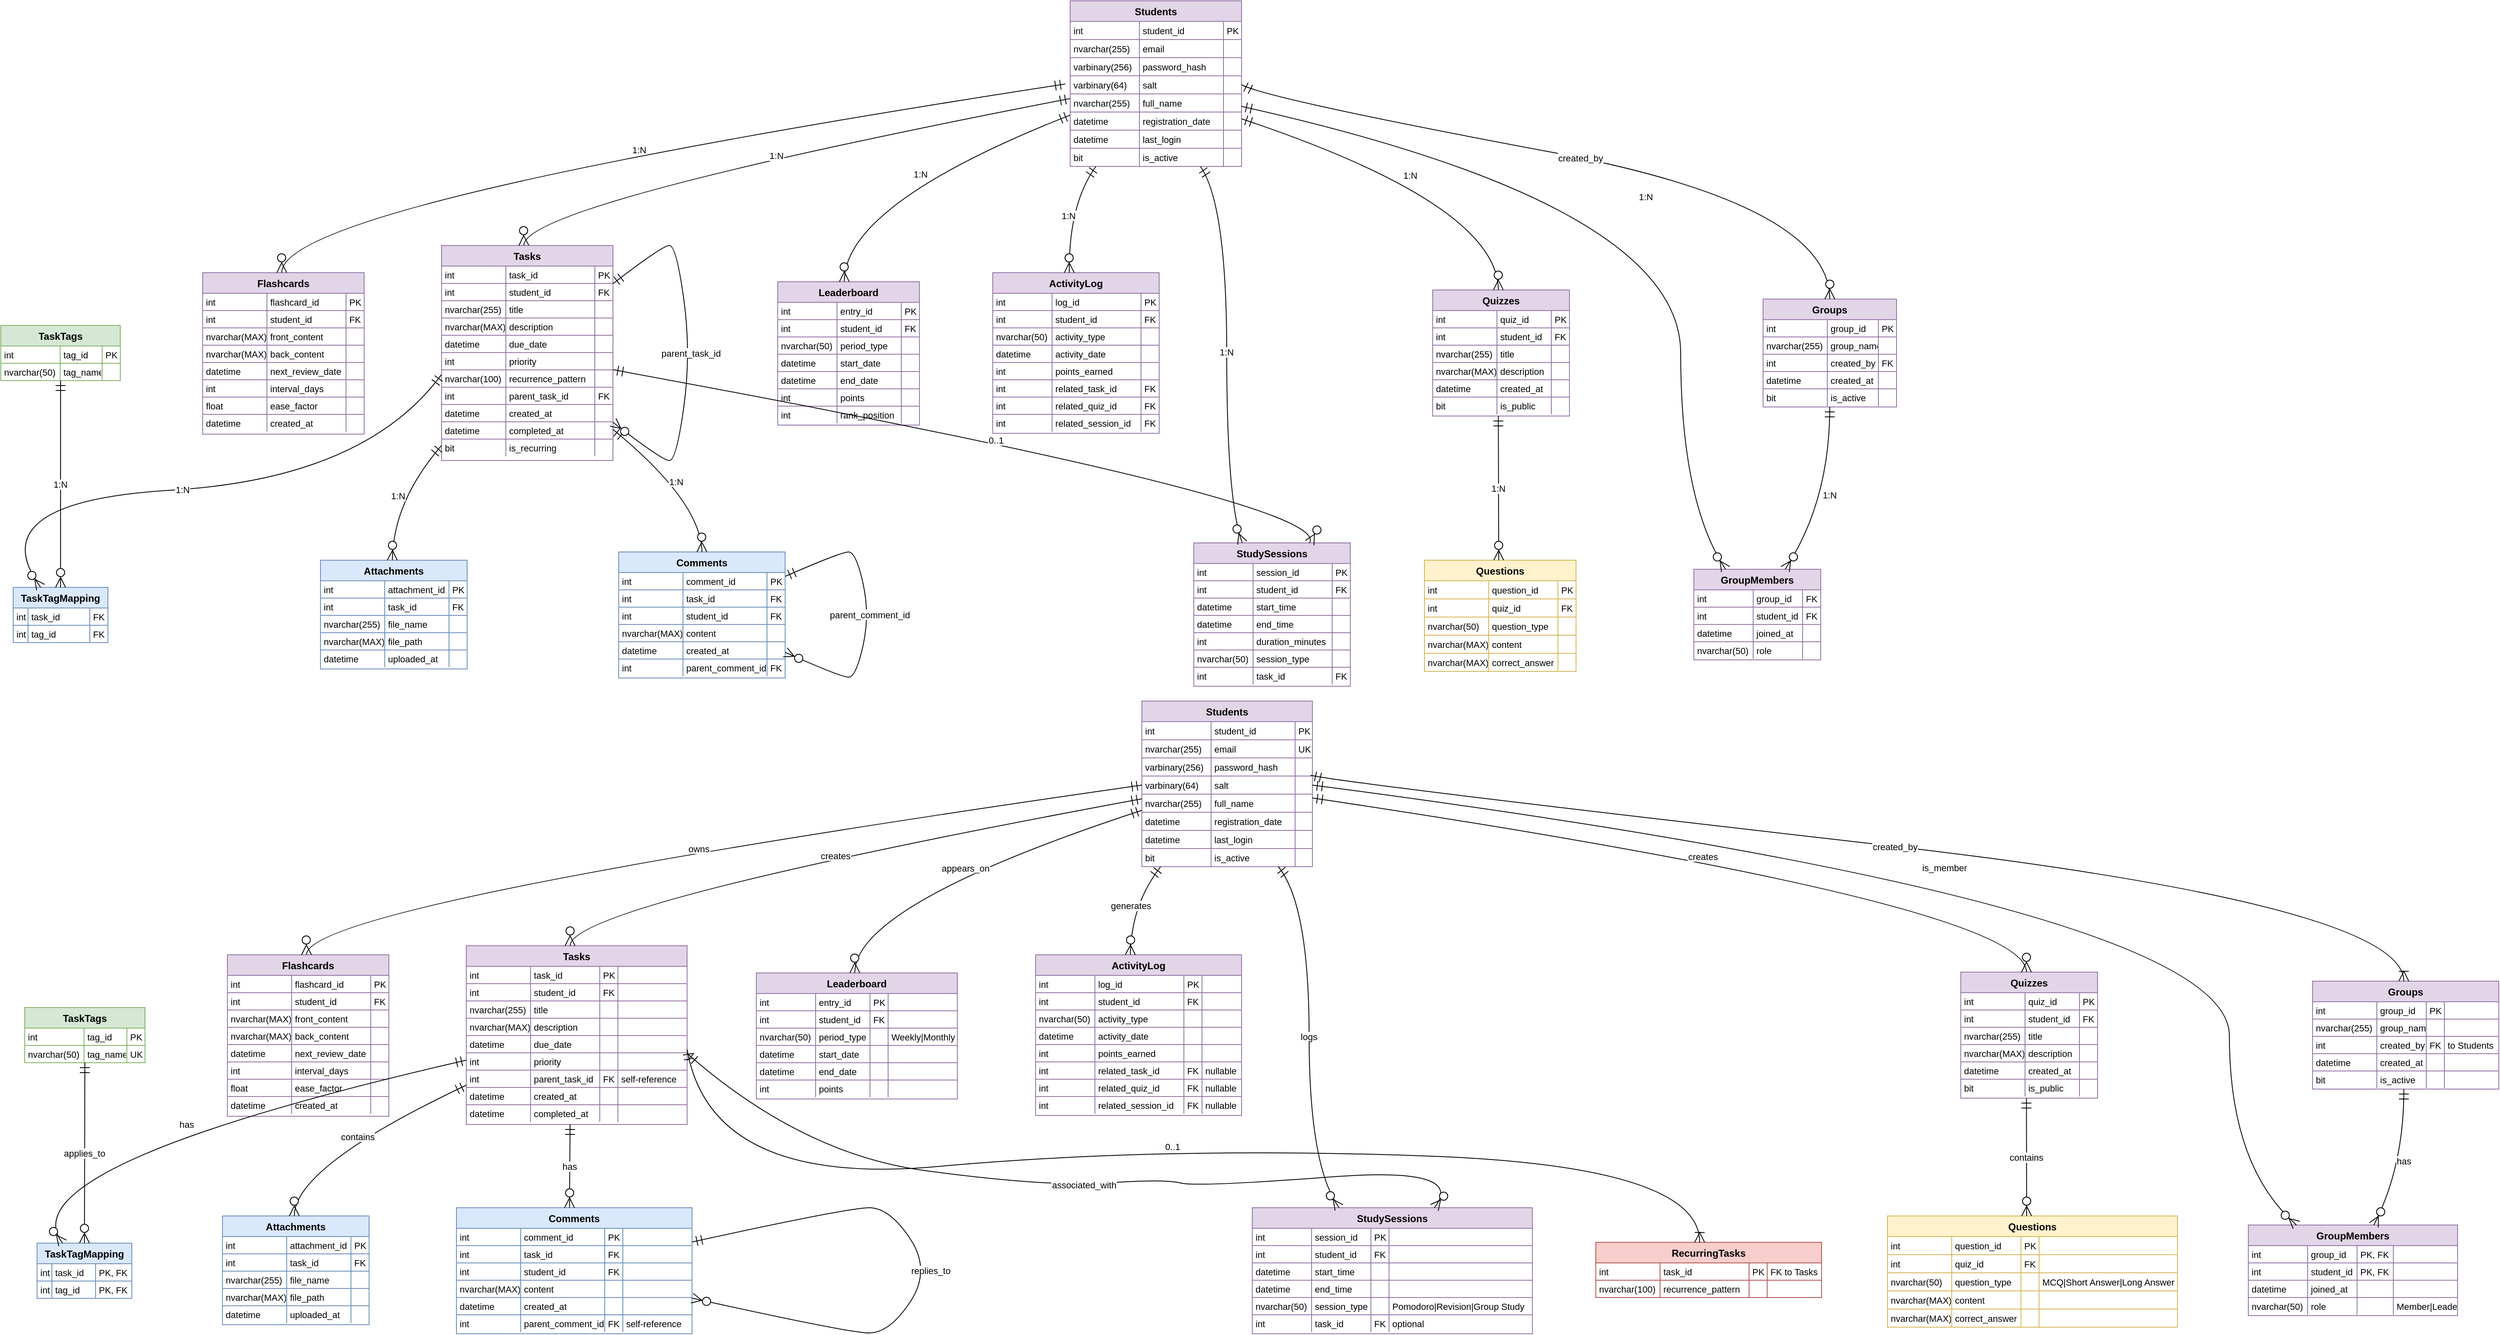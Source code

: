 <mxfile version="26.2.14">
  <diagram id="R2lEEEUBdFMjLlhIrx00" name="Page-1">
    <mxGraphModel dx="3340" dy="1503" grid="1" gridSize="10" guides="1" tooltips="1" connect="1" arrows="1" fold="1" page="1" pageScale="1" pageWidth="850" pageHeight="1100" math="0" shadow="0" extFonts="Permanent Marker^https://fonts.googleapis.com/css?family=Permanent+Marker">
      <root>
        <mxCell id="0" />
        <mxCell id="1" parent="0" />
        <mxCell id="pNEqGQJD83uno2kW_gy4-373" value="Students" style="shape=table;startSize=25;container=1;collapsible=0;childLayout=tableLayout;fixedRows=1;rowLines=1;fontStyle=1;align=center;resizeLast=1;fillColor=#e1d5e7;strokeColor=#9673a6;" vertex="1" parent="1">
          <mxGeometry x="1346" y="20" width="208" height="201" as="geometry" />
        </mxCell>
        <mxCell id="pNEqGQJD83uno2kW_gy4-374" style="shape=tableRow;horizontal=0;startSize=0;swimlaneHead=0;swimlaneBody=0;fillColor=none;collapsible=0;dropTarget=0;points=[[0,0.5],[1,0.5]];portConstraint=eastwest;top=0;left=0;right=0;bottom=0;" vertex="1" parent="pNEqGQJD83uno2kW_gy4-373">
          <mxGeometry y="25" width="208" height="22" as="geometry" />
        </mxCell>
        <mxCell id="pNEqGQJD83uno2kW_gy4-375" value="int" style="shape=partialRectangle;connectable=0;fillColor=none;top=0;left=0;bottom=0;right=0;align=left;spacingLeft=2;overflow=hidden;fontSize=11;" vertex="1" parent="pNEqGQJD83uno2kW_gy4-374">
          <mxGeometry width="84" height="22" as="geometry">
            <mxRectangle width="84" height="22" as="alternateBounds" />
          </mxGeometry>
        </mxCell>
        <mxCell id="pNEqGQJD83uno2kW_gy4-376" value="student_id" style="shape=partialRectangle;connectable=0;fillColor=none;top=0;left=0;bottom=0;right=0;align=left;spacingLeft=2;overflow=hidden;fontSize=11;" vertex="1" parent="pNEqGQJD83uno2kW_gy4-374">
          <mxGeometry x="84" width="102" height="22" as="geometry">
            <mxRectangle width="102" height="22" as="alternateBounds" />
          </mxGeometry>
        </mxCell>
        <mxCell id="pNEqGQJD83uno2kW_gy4-377" value="PK" style="shape=partialRectangle;connectable=0;fillColor=none;top=0;left=0;bottom=0;right=0;align=left;spacingLeft=2;overflow=hidden;fontSize=11;" vertex="1" parent="pNEqGQJD83uno2kW_gy4-374">
          <mxGeometry x="186" width="22" height="22" as="geometry">
            <mxRectangle width="22" height="22" as="alternateBounds" />
          </mxGeometry>
        </mxCell>
        <mxCell id="pNEqGQJD83uno2kW_gy4-378" style="shape=tableRow;horizontal=0;startSize=0;swimlaneHead=0;swimlaneBody=0;fillColor=none;collapsible=0;dropTarget=0;points=[[0,0.5],[1,0.5]];portConstraint=eastwest;top=0;left=0;right=0;bottom=0;" vertex="1" parent="pNEqGQJD83uno2kW_gy4-373">
          <mxGeometry y="47" width="208" height="22" as="geometry" />
        </mxCell>
        <mxCell id="pNEqGQJD83uno2kW_gy4-379" value="nvarchar(255)" style="shape=partialRectangle;connectable=0;fillColor=none;top=0;left=0;bottom=0;right=0;align=left;spacingLeft=2;overflow=hidden;fontSize=11;" vertex="1" parent="pNEqGQJD83uno2kW_gy4-378">
          <mxGeometry width="84" height="22" as="geometry">
            <mxRectangle width="84" height="22" as="alternateBounds" />
          </mxGeometry>
        </mxCell>
        <mxCell id="pNEqGQJD83uno2kW_gy4-380" value="email" style="shape=partialRectangle;connectable=0;fillColor=none;top=0;left=0;bottom=0;right=0;align=left;spacingLeft=2;overflow=hidden;fontSize=11;" vertex="1" parent="pNEqGQJD83uno2kW_gy4-378">
          <mxGeometry x="84" width="102" height="22" as="geometry">
            <mxRectangle width="102" height="22" as="alternateBounds" />
          </mxGeometry>
        </mxCell>
        <mxCell id="pNEqGQJD83uno2kW_gy4-381" value="" style="shape=partialRectangle;connectable=0;fillColor=none;top=0;left=0;bottom=0;right=0;align=left;spacingLeft=2;overflow=hidden;fontSize=11;" vertex="1" parent="pNEqGQJD83uno2kW_gy4-378">
          <mxGeometry x="186" width="22" height="22" as="geometry">
            <mxRectangle width="22" height="22" as="alternateBounds" />
          </mxGeometry>
        </mxCell>
        <mxCell id="pNEqGQJD83uno2kW_gy4-382" style="shape=tableRow;horizontal=0;startSize=0;swimlaneHead=0;swimlaneBody=0;fillColor=none;collapsible=0;dropTarget=0;points=[[0,0.5],[1,0.5]];portConstraint=eastwest;top=0;left=0;right=0;bottom=0;" vertex="1" parent="pNEqGQJD83uno2kW_gy4-373">
          <mxGeometry y="69" width="208" height="22" as="geometry" />
        </mxCell>
        <mxCell id="pNEqGQJD83uno2kW_gy4-383" value="varbinary(256)" style="shape=partialRectangle;connectable=0;fillColor=none;top=0;left=0;bottom=0;right=0;align=left;spacingLeft=2;overflow=hidden;fontSize=11;" vertex="1" parent="pNEqGQJD83uno2kW_gy4-382">
          <mxGeometry width="84" height="22" as="geometry">
            <mxRectangle width="84" height="22" as="alternateBounds" />
          </mxGeometry>
        </mxCell>
        <mxCell id="pNEqGQJD83uno2kW_gy4-384" value="password_hash" style="shape=partialRectangle;connectable=0;fillColor=none;top=0;left=0;bottom=0;right=0;align=left;spacingLeft=2;overflow=hidden;fontSize=11;" vertex="1" parent="pNEqGQJD83uno2kW_gy4-382">
          <mxGeometry x="84" width="102" height="22" as="geometry">
            <mxRectangle width="102" height="22" as="alternateBounds" />
          </mxGeometry>
        </mxCell>
        <mxCell id="pNEqGQJD83uno2kW_gy4-385" value="" style="shape=partialRectangle;connectable=0;fillColor=none;top=0;left=0;bottom=0;right=0;align=left;spacingLeft=2;overflow=hidden;fontSize=11;" vertex="1" parent="pNEqGQJD83uno2kW_gy4-382">
          <mxGeometry x="186" width="22" height="22" as="geometry">
            <mxRectangle width="22" height="22" as="alternateBounds" />
          </mxGeometry>
        </mxCell>
        <mxCell id="pNEqGQJD83uno2kW_gy4-386" style="shape=tableRow;horizontal=0;startSize=0;swimlaneHead=0;swimlaneBody=0;fillColor=none;collapsible=0;dropTarget=0;points=[[0,0.5],[1,0.5]];portConstraint=eastwest;top=0;left=0;right=0;bottom=0;" vertex="1" parent="pNEqGQJD83uno2kW_gy4-373">
          <mxGeometry y="91" width="208" height="22" as="geometry" />
        </mxCell>
        <mxCell id="pNEqGQJD83uno2kW_gy4-387" value="varbinary(64)" style="shape=partialRectangle;connectable=0;fillColor=none;top=0;left=0;bottom=0;right=0;align=left;spacingLeft=2;overflow=hidden;fontSize=11;" vertex="1" parent="pNEqGQJD83uno2kW_gy4-386">
          <mxGeometry width="84" height="22" as="geometry">
            <mxRectangle width="84" height="22" as="alternateBounds" />
          </mxGeometry>
        </mxCell>
        <mxCell id="pNEqGQJD83uno2kW_gy4-388" value="salt" style="shape=partialRectangle;connectable=0;fillColor=none;top=0;left=0;bottom=0;right=0;align=left;spacingLeft=2;overflow=hidden;fontSize=11;" vertex="1" parent="pNEqGQJD83uno2kW_gy4-386">
          <mxGeometry x="84" width="102" height="22" as="geometry">
            <mxRectangle width="102" height="22" as="alternateBounds" />
          </mxGeometry>
        </mxCell>
        <mxCell id="pNEqGQJD83uno2kW_gy4-389" value="" style="shape=partialRectangle;connectable=0;fillColor=none;top=0;left=0;bottom=0;right=0;align=left;spacingLeft=2;overflow=hidden;fontSize=11;" vertex="1" parent="pNEqGQJD83uno2kW_gy4-386">
          <mxGeometry x="186" width="22" height="22" as="geometry">
            <mxRectangle width="22" height="22" as="alternateBounds" />
          </mxGeometry>
        </mxCell>
        <mxCell id="pNEqGQJD83uno2kW_gy4-390" style="shape=tableRow;horizontal=0;startSize=0;swimlaneHead=0;swimlaneBody=0;fillColor=none;collapsible=0;dropTarget=0;points=[[0,0.5],[1,0.5]];portConstraint=eastwest;top=0;left=0;right=0;bottom=0;" vertex="1" parent="pNEqGQJD83uno2kW_gy4-373">
          <mxGeometry y="113" width="208" height="22" as="geometry" />
        </mxCell>
        <mxCell id="pNEqGQJD83uno2kW_gy4-391" value="nvarchar(255)" style="shape=partialRectangle;connectable=0;fillColor=none;top=0;left=0;bottom=0;right=0;align=left;spacingLeft=2;overflow=hidden;fontSize=11;" vertex="1" parent="pNEqGQJD83uno2kW_gy4-390">
          <mxGeometry width="84" height="22" as="geometry">
            <mxRectangle width="84" height="22" as="alternateBounds" />
          </mxGeometry>
        </mxCell>
        <mxCell id="pNEqGQJD83uno2kW_gy4-392" value="full_name" style="shape=partialRectangle;connectable=0;fillColor=none;top=0;left=0;bottom=0;right=0;align=left;spacingLeft=2;overflow=hidden;fontSize=11;" vertex="1" parent="pNEqGQJD83uno2kW_gy4-390">
          <mxGeometry x="84" width="102" height="22" as="geometry">
            <mxRectangle width="102" height="22" as="alternateBounds" />
          </mxGeometry>
        </mxCell>
        <mxCell id="pNEqGQJD83uno2kW_gy4-393" value="" style="shape=partialRectangle;connectable=0;fillColor=none;top=0;left=0;bottom=0;right=0;align=left;spacingLeft=2;overflow=hidden;fontSize=11;" vertex="1" parent="pNEqGQJD83uno2kW_gy4-390">
          <mxGeometry x="186" width="22" height="22" as="geometry">
            <mxRectangle width="22" height="22" as="alternateBounds" />
          </mxGeometry>
        </mxCell>
        <mxCell id="pNEqGQJD83uno2kW_gy4-394" style="shape=tableRow;horizontal=0;startSize=0;swimlaneHead=0;swimlaneBody=0;fillColor=none;collapsible=0;dropTarget=0;points=[[0,0.5],[1,0.5]];portConstraint=eastwest;top=0;left=0;right=0;bottom=0;" vertex="1" parent="pNEqGQJD83uno2kW_gy4-373">
          <mxGeometry y="135" width="208" height="22" as="geometry" />
        </mxCell>
        <mxCell id="pNEqGQJD83uno2kW_gy4-395" value="datetime" style="shape=partialRectangle;connectable=0;fillColor=none;top=0;left=0;bottom=0;right=0;align=left;spacingLeft=2;overflow=hidden;fontSize=11;" vertex="1" parent="pNEqGQJD83uno2kW_gy4-394">
          <mxGeometry width="84" height="22" as="geometry">
            <mxRectangle width="84" height="22" as="alternateBounds" />
          </mxGeometry>
        </mxCell>
        <mxCell id="pNEqGQJD83uno2kW_gy4-396" value="registration_date" style="shape=partialRectangle;connectable=0;fillColor=none;top=0;left=0;bottom=0;right=0;align=left;spacingLeft=2;overflow=hidden;fontSize=11;" vertex="1" parent="pNEqGQJD83uno2kW_gy4-394">
          <mxGeometry x="84" width="102" height="22" as="geometry">
            <mxRectangle width="102" height="22" as="alternateBounds" />
          </mxGeometry>
        </mxCell>
        <mxCell id="pNEqGQJD83uno2kW_gy4-397" value="" style="shape=partialRectangle;connectable=0;fillColor=none;top=0;left=0;bottom=0;right=0;align=left;spacingLeft=2;overflow=hidden;fontSize=11;" vertex="1" parent="pNEqGQJD83uno2kW_gy4-394">
          <mxGeometry x="186" width="22" height="22" as="geometry">
            <mxRectangle width="22" height="22" as="alternateBounds" />
          </mxGeometry>
        </mxCell>
        <mxCell id="pNEqGQJD83uno2kW_gy4-398" style="shape=tableRow;horizontal=0;startSize=0;swimlaneHead=0;swimlaneBody=0;fillColor=none;collapsible=0;dropTarget=0;points=[[0,0.5],[1,0.5]];portConstraint=eastwest;top=0;left=0;right=0;bottom=0;" vertex="1" parent="pNEqGQJD83uno2kW_gy4-373">
          <mxGeometry y="157" width="208" height="22" as="geometry" />
        </mxCell>
        <mxCell id="pNEqGQJD83uno2kW_gy4-399" value="datetime" style="shape=partialRectangle;connectable=0;fillColor=none;top=0;left=0;bottom=0;right=0;align=left;spacingLeft=2;overflow=hidden;fontSize=11;" vertex="1" parent="pNEqGQJD83uno2kW_gy4-398">
          <mxGeometry width="84" height="22" as="geometry">
            <mxRectangle width="84" height="22" as="alternateBounds" />
          </mxGeometry>
        </mxCell>
        <mxCell id="pNEqGQJD83uno2kW_gy4-400" value="last_login" style="shape=partialRectangle;connectable=0;fillColor=none;top=0;left=0;bottom=0;right=0;align=left;spacingLeft=2;overflow=hidden;fontSize=11;" vertex="1" parent="pNEqGQJD83uno2kW_gy4-398">
          <mxGeometry x="84" width="102" height="22" as="geometry">
            <mxRectangle width="102" height="22" as="alternateBounds" />
          </mxGeometry>
        </mxCell>
        <mxCell id="pNEqGQJD83uno2kW_gy4-401" value="" style="shape=partialRectangle;connectable=0;fillColor=none;top=0;left=0;bottom=0;right=0;align=left;spacingLeft=2;overflow=hidden;fontSize=11;" vertex="1" parent="pNEqGQJD83uno2kW_gy4-398">
          <mxGeometry x="186" width="22" height="22" as="geometry">
            <mxRectangle width="22" height="22" as="alternateBounds" />
          </mxGeometry>
        </mxCell>
        <mxCell id="pNEqGQJD83uno2kW_gy4-402" style="shape=tableRow;horizontal=0;startSize=0;swimlaneHead=0;swimlaneBody=0;fillColor=none;collapsible=0;dropTarget=0;points=[[0,0.5],[1,0.5]];portConstraint=eastwest;top=0;left=0;right=0;bottom=0;" vertex="1" parent="pNEqGQJD83uno2kW_gy4-373">
          <mxGeometry y="179" width="208" height="22" as="geometry" />
        </mxCell>
        <mxCell id="pNEqGQJD83uno2kW_gy4-403" value="bit" style="shape=partialRectangle;connectable=0;fillColor=none;top=0;left=0;bottom=0;right=0;align=left;spacingLeft=2;overflow=hidden;fontSize=11;" vertex="1" parent="pNEqGQJD83uno2kW_gy4-402">
          <mxGeometry width="84" height="22" as="geometry">
            <mxRectangle width="84" height="22" as="alternateBounds" />
          </mxGeometry>
        </mxCell>
        <mxCell id="pNEqGQJD83uno2kW_gy4-404" value="is_active" style="shape=partialRectangle;connectable=0;fillColor=none;top=0;left=0;bottom=0;right=0;align=left;spacingLeft=2;overflow=hidden;fontSize=11;" vertex="1" parent="pNEqGQJD83uno2kW_gy4-402">
          <mxGeometry x="84" width="102" height="22" as="geometry">
            <mxRectangle width="102" height="22" as="alternateBounds" />
          </mxGeometry>
        </mxCell>
        <mxCell id="pNEqGQJD83uno2kW_gy4-405" value="" style="shape=partialRectangle;connectable=0;fillColor=none;top=0;left=0;bottom=0;right=0;align=left;spacingLeft=2;overflow=hidden;fontSize=11;" vertex="1" parent="pNEqGQJD83uno2kW_gy4-402">
          <mxGeometry x="186" width="22" height="22" as="geometry">
            <mxRectangle width="22" height="22" as="alternateBounds" />
          </mxGeometry>
        </mxCell>
        <mxCell id="pNEqGQJD83uno2kW_gy4-406" value="Tasks" style="shape=table;startSize=25;container=1;collapsible=0;childLayout=tableLayout;fixedRows=1;rowLines=1;fontStyle=1;align=center;resizeLast=1;fillColor=#e1d5e7;strokeColor=#9673a6;" vertex="1" parent="1">
          <mxGeometry x="583" y="317" width="208" height="261" as="geometry" />
        </mxCell>
        <mxCell id="pNEqGQJD83uno2kW_gy4-407" style="shape=tableRow;horizontal=0;startSize=0;swimlaneHead=0;swimlaneBody=0;fillColor=none;collapsible=0;dropTarget=0;points=[[0,0.5],[1,0.5]];portConstraint=eastwest;top=0;left=0;right=0;bottom=0;" vertex="1" parent="pNEqGQJD83uno2kW_gy4-406">
          <mxGeometry y="25" width="208" height="21" as="geometry" />
        </mxCell>
        <mxCell id="pNEqGQJD83uno2kW_gy4-408" value="int" style="shape=partialRectangle;connectable=0;fillColor=none;top=0;left=0;bottom=0;right=0;align=left;spacingLeft=2;overflow=hidden;fontSize=11;" vertex="1" parent="pNEqGQJD83uno2kW_gy4-407">
          <mxGeometry width="78" height="21" as="geometry">
            <mxRectangle width="78" height="21" as="alternateBounds" />
          </mxGeometry>
        </mxCell>
        <mxCell id="pNEqGQJD83uno2kW_gy4-409" value="task_id" style="shape=partialRectangle;connectable=0;fillColor=none;top=0;left=0;bottom=0;right=0;align=left;spacingLeft=2;overflow=hidden;fontSize=11;" vertex="1" parent="pNEqGQJD83uno2kW_gy4-407">
          <mxGeometry x="78" width="108" height="21" as="geometry">
            <mxRectangle width="108" height="21" as="alternateBounds" />
          </mxGeometry>
        </mxCell>
        <mxCell id="pNEqGQJD83uno2kW_gy4-410" value="PK" style="shape=partialRectangle;connectable=0;fillColor=none;top=0;left=0;bottom=0;right=0;align=left;spacingLeft=2;overflow=hidden;fontSize=11;" vertex="1" parent="pNEqGQJD83uno2kW_gy4-407">
          <mxGeometry x="186" width="22" height="21" as="geometry">
            <mxRectangle width="22" height="21" as="alternateBounds" />
          </mxGeometry>
        </mxCell>
        <mxCell id="pNEqGQJD83uno2kW_gy4-411" style="shape=tableRow;horizontal=0;startSize=0;swimlaneHead=0;swimlaneBody=0;fillColor=none;collapsible=0;dropTarget=0;points=[[0,0.5],[1,0.5]];portConstraint=eastwest;top=0;left=0;right=0;bottom=0;" vertex="1" parent="pNEqGQJD83uno2kW_gy4-406">
          <mxGeometry y="46" width="208" height="21" as="geometry" />
        </mxCell>
        <mxCell id="pNEqGQJD83uno2kW_gy4-412" value="int" style="shape=partialRectangle;connectable=0;fillColor=none;top=0;left=0;bottom=0;right=0;align=left;spacingLeft=2;overflow=hidden;fontSize=11;" vertex="1" parent="pNEqGQJD83uno2kW_gy4-411">
          <mxGeometry width="78" height="21" as="geometry">
            <mxRectangle width="78" height="21" as="alternateBounds" />
          </mxGeometry>
        </mxCell>
        <mxCell id="pNEqGQJD83uno2kW_gy4-413" value="student_id" style="shape=partialRectangle;connectable=0;fillColor=none;top=0;left=0;bottom=0;right=0;align=left;spacingLeft=2;overflow=hidden;fontSize=11;" vertex="1" parent="pNEqGQJD83uno2kW_gy4-411">
          <mxGeometry x="78" width="108" height="21" as="geometry">
            <mxRectangle width="108" height="21" as="alternateBounds" />
          </mxGeometry>
        </mxCell>
        <mxCell id="pNEqGQJD83uno2kW_gy4-414" value="FK" style="shape=partialRectangle;connectable=0;fillColor=none;top=0;left=0;bottom=0;right=0;align=left;spacingLeft=2;overflow=hidden;fontSize=11;" vertex="1" parent="pNEqGQJD83uno2kW_gy4-411">
          <mxGeometry x="186" width="22" height="21" as="geometry">
            <mxRectangle width="22" height="21" as="alternateBounds" />
          </mxGeometry>
        </mxCell>
        <mxCell id="pNEqGQJD83uno2kW_gy4-415" style="shape=tableRow;horizontal=0;startSize=0;swimlaneHead=0;swimlaneBody=0;fillColor=none;collapsible=0;dropTarget=0;points=[[0,0.5],[1,0.5]];portConstraint=eastwest;top=0;left=0;right=0;bottom=0;" vertex="1" parent="pNEqGQJD83uno2kW_gy4-406">
          <mxGeometry y="67" width="208" height="21" as="geometry" />
        </mxCell>
        <mxCell id="pNEqGQJD83uno2kW_gy4-416" value="nvarchar(255)" style="shape=partialRectangle;connectable=0;fillColor=none;top=0;left=0;bottom=0;right=0;align=left;spacingLeft=2;overflow=hidden;fontSize=11;" vertex="1" parent="pNEqGQJD83uno2kW_gy4-415">
          <mxGeometry width="78" height="21" as="geometry">
            <mxRectangle width="78" height="21" as="alternateBounds" />
          </mxGeometry>
        </mxCell>
        <mxCell id="pNEqGQJD83uno2kW_gy4-417" value="title" style="shape=partialRectangle;connectable=0;fillColor=none;top=0;left=0;bottom=0;right=0;align=left;spacingLeft=2;overflow=hidden;fontSize=11;" vertex="1" parent="pNEqGQJD83uno2kW_gy4-415">
          <mxGeometry x="78" width="108" height="21" as="geometry">
            <mxRectangle width="108" height="21" as="alternateBounds" />
          </mxGeometry>
        </mxCell>
        <mxCell id="pNEqGQJD83uno2kW_gy4-418" value="" style="shape=partialRectangle;connectable=0;fillColor=none;top=0;left=0;bottom=0;right=0;align=left;spacingLeft=2;overflow=hidden;fontSize=11;" vertex="1" parent="pNEqGQJD83uno2kW_gy4-415">
          <mxGeometry x="186" width="22" height="21" as="geometry">
            <mxRectangle width="22" height="21" as="alternateBounds" />
          </mxGeometry>
        </mxCell>
        <mxCell id="pNEqGQJD83uno2kW_gy4-419" style="shape=tableRow;horizontal=0;startSize=0;swimlaneHead=0;swimlaneBody=0;fillColor=none;collapsible=0;dropTarget=0;points=[[0,0.5],[1,0.5]];portConstraint=eastwest;top=0;left=0;right=0;bottom=0;" vertex="1" parent="pNEqGQJD83uno2kW_gy4-406">
          <mxGeometry y="88" width="208" height="21" as="geometry" />
        </mxCell>
        <mxCell id="pNEqGQJD83uno2kW_gy4-420" value="nvarchar(MAX)" style="shape=partialRectangle;connectable=0;fillColor=none;top=0;left=0;bottom=0;right=0;align=left;spacingLeft=2;overflow=hidden;fontSize=11;" vertex="1" parent="pNEqGQJD83uno2kW_gy4-419">
          <mxGeometry width="78" height="21" as="geometry">
            <mxRectangle width="78" height="21" as="alternateBounds" />
          </mxGeometry>
        </mxCell>
        <mxCell id="pNEqGQJD83uno2kW_gy4-421" value="description" style="shape=partialRectangle;connectable=0;fillColor=none;top=0;left=0;bottom=0;right=0;align=left;spacingLeft=2;overflow=hidden;fontSize=11;" vertex="1" parent="pNEqGQJD83uno2kW_gy4-419">
          <mxGeometry x="78" width="108" height="21" as="geometry">
            <mxRectangle width="108" height="21" as="alternateBounds" />
          </mxGeometry>
        </mxCell>
        <mxCell id="pNEqGQJD83uno2kW_gy4-422" value="" style="shape=partialRectangle;connectable=0;fillColor=none;top=0;left=0;bottom=0;right=0;align=left;spacingLeft=2;overflow=hidden;fontSize=11;" vertex="1" parent="pNEqGQJD83uno2kW_gy4-419">
          <mxGeometry x="186" width="22" height="21" as="geometry">
            <mxRectangle width="22" height="21" as="alternateBounds" />
          </mxGeometry>
        </mxCell>
        <mxCell id="pNEqGQJD83uno2kW_gy4-423" style="shape=tableRow;horizontal=0;startSize=0;swimlaneHead=0;swimlaneBody=0;fillColor=none;collapsible=0;dropTarget=0;points=[[0,0.5],[1,0.5]];portConstraint=eastwest;top=0;left=0;right=0;bottom=0;" vertex="1" parent="pNEqGQJD83uno2kW_gy4-406">
          <mxGeometry y="109" width="208" height="21" as="geometry" />
        </mxCell>
        <mxCell id="pNEqGQJD83uno2kW_gy4-424" value="datetime" style="shape=partialRectangle;connectable=0;fillColor=none;top=0;left=0;bottom=0;right=0;align=left;spacingLeft=2;overflow=hidden;fontSize=11;" vertex="1" parent="pNEqGQJD83uno2kW_gy4-423">
          <mxGeometry width="78" height="21" as="geometry">
            <mxRectangle width="78" height="21" as="alternateBounds" />
          </mxGeometry>
        </mxCell>
        <mxCell id="pNEqGQJD83uno2kW_gy4-425" value="due_date" style="shape=partialRectangle;connectable=0;fillColor=none;top=0;left=0;bottom=0;right=0;align=left;spacingLeft=2;overflow=hidden;fontSize=11;" vertex="1" parent="pNEqGQJD83uno2kW_gy4-423">
          <mxGeometry x="78" width="108" height="21" as="geometry">
            <mxRectangle width="108" height="21" as="alternateBounds" />
          </mxGeometry>
        </mxCell>
        <mxCell id="pNEqGQJD83uno2kW_gy4-426" value="" style="shape=partialRectangle;connectable=0;fillColor=none;top=0;left=0;bottom=0;right=0;align=left;spacingLeft=2;overflow=hidden;fontSize=11;" vertex="1" parent="pNEqGQJD83uno2kW_gy4-423">
          <mxGeometry x="186" width="22" height="21" as="geometry">
            <mxRectangle width="22" height="21" as="alternateBounds" />
          </mxGeometry>
        </mxCell>
        <mxCell id="pNEqGQJD83uno2kW_gy4-427" style="shape=tableRow;horizontal=0;startSize=0;swimlaneHead=0;swimlaneBody=0;fillColor=none;collapsible=0;dropTarget=0;points=[[0,0.5],[1,0.5]];portConstraint=eastwest;top=0;left=0;right=0;bottom=0;" vertex="1" parent="pNEqGQJD83uno2kW_gy4-406">
          <mxGeometry y="130" width="208" height="21" as="geometry" />
        </mxCell>
        <mxCell id="pNEqGQJD83uno2kW_gy4-428" value="int" style="shape=partialRectangle;connectable=0;fillColor=none;top=0;left=0;bottom=0;right=0;align=left;spacingLeft=2;overflow=hidden;fontSize=11;" vertex="1" parent="pNEqGQJD83uno2kW_gy4-427">
          <mxGeometry width="78" height="21" as="geometry">
            <mxRectangle width="78" height="21" as="alternateBounds" />
          </mxGeometry>
        </mxCell>
        <mxCell id="pNEqGQJD83uno2kW_gy4-429" value="priority" style="shape=partialRectangle;connectable=0;fillColor=none;top=0;left=0;bottom=0;right=0;align=left;spacingLeft=2;overflow=hidden;fontSize=11;" vertex="1" parent="pNEqGQJD83uno2kW_gy4-427">
          <mxGeometry x="78" width="108" height="21" as="geometry">
            <mxRectangle width="108" height="21" as="alternateBounds" />
          </mxGeometry>
        </mxCell>
        <mxCell id="pNEqGQJD83uno2kW_gy4-430" value="" style="shape=partialRectangle;connectable=0;fillColor=none;top=0;left=0;bottom=0;right=0;align=left;spacingLeft=2;overflow=hidden;fontSize=11;" vertex="1" parent="pNEqGQJD83uno2kW_gy4-427">
          <mxGeometry x="186" width="22" height="21" as="geometry">
            <mxRectangle width="22" height="21" as="alternateBounds" />
          </mxGeometry>
        </mxCell>
        <mxCell id="pNEqGQJD83uno2kW_gy4-431" style="shape=tableRow;horizontal=0;startSize=0;swimlaneHead=0;swimlaneBody=0;fillColor=none;collapsible=0;dropTarget=0;points=[[0,0.5],[1,0.5]];portConstraint=eastwest;top=0;left=0;right=0;bottom=0;" vertex="1" parent="pNEqGQJD83uno2kW_gy4-406">
          <mxGeometry y="151" width="208" height="21" as="geometry" />
        </mxCell>
        <mxCell id="pNEqGQJD83uno2kW_gy4-432" value="nvarchar(100)" style="shape=partialRectangle;connectable=0;fillColor=none;top=0;left=0;bottom=0;right=0;align=left;spacingLeft=2;overflow=hidden;fontSize=11;" vertex="1" parent="pNEqGQJD83uno2kW_gy4-431">
          <mxGeometry width="78" height="21" as="geometry">
            <mxRectangle width="78" height="21" as="alternateBounds" />
          </mxGeometry>
        </mxCell>
        <mxCell id="pNEqGQJD83uno2kW_gy4-433" value="recurrence_pattern" style="shape=partialRectangle;connectable=0;fillColor=none;top=0;left=0;bottom=0;right=0;align=left;spacingLeft=2;overflow=hidden;fontSize=11;" vertex="1" parent="pNEqGQJD83uno2kW_gy4-431">
          <mxGeometry x="78" width="108" height="21" as="geometry">
            <mxRectangle width="108" height="21" as="alternateBounds" />
          </mxGeometry>
        </mxCell>
        <mxCell id="pNEqGQJD83uno2kW_gy4-434" value="" style="shape=partialRectangle;connectable=0;fillColor=none;top=0;left=0;bottom=0;right=0;align=left;spacingLeft=2;overflow=hidden;fontSize=11;" vertex="1" parent="pNEqGQJD83uno2kW_gy4-431">
          <mxGeometry x="186" width="22" height="21" as="geometry">
            <mxRectangle width="22" height="21" as="alternateBounds" />
          </mxGeometry>
        </mxCell>
        <mxCell id="pNEqGQJD83uno2kW_gy4-435" style="shape=tableRow;horizontal=0;startSize=0;swimlaneHead=0;swimlaneBody=0;fillColor=none;collapsible=0;dropTarget=0;points=[[0,0.5],[1,0.5]];portConstraint=eastwest;top=0;left=0;right=0;bottom=0;" vertex="1" parent="pNEqGQJD83uno2kW_gy4-406">
          <mxGeometry y="172" width="208" height="21" as="geometry" />
        </mxCell>
        <mxCell id="pNEqGQJD83uno2kW_gy4-436" value="int" style="shape=partialRectangle;connectable=0;fillColor=none;top=0;left=0;bottom=0;right=0;align=left;spacingLeft=2;overflow=hidden;fontSize=11;" vertex="1" parent="pNEqGQJD83uno2kW_gy4-435">
          <mxGeometry width="78" height="21" as="geometry">
            <mxRectangle width="78" height="21" as="alternateBounds" />
          </mxGeometry>
        </mxCell>
        <mxCell id="pNEqGQJD83uno2kW_gy4-437" value="parent_task_id" style="shape=partialRectangle;connectable=0;fillColor=none;top=0;left=0;bottom=0;right=0;align=left;spacingLeft=2;overflow=hidden;fontSize=11;" vertex="1" parent="pNEqGQJD83uno2kW_gy4-435">
          <mxGeometry x="78" width="108" height="21" as="geometry">
            <mxRectangle width="108" height="21" as="alternateBounds" />
          </mxGeometry>
        </mxCell>
        <mxCell id="pNEqGQJD83uno2kW_gy4-438" value="FK" style="shape=partialRectangle;connectable=0;fillColor=none;top=0;left=0;bottom=0;right=0;align=left;spacingLeft=2;overflow=hidden;fontSize=11;" vertex="1" parent="pNEqGQJD83uno2kW_gy4-435">
          <mxGeometry x="186" width="22" height="21" as="geometry">
            <mxRectangle width="22" height="21" as="alternateBounds" />
          </mxGeometry>
        </mxCell>
        <mxCell id="pNEqGQJD83uno2kW_gy4-439" style="shape=tableRow;horizontal=0;startSize=0;swimlaneHead=0;swimlaneBody=0;fillColor=none;collapsible=0;dropTarget=0;points=[[0,0.5],[1,0.5]];portConstraint=eastwest;top=0;left=0;right=0;bottom=0;" vertex="1" parent="pNEqGQJD83uno2kW_gy4-406">
          <mxGeometry y="193" width="208" height="21" as="geometry" />
        </mxCell>
        <mxCell id="pNEqGQJD83uno2kW_gy4-440" value="datetime" style="shape=partialRectangle;connectable=0;fillColor=none;top=0;left=0;bottom=0;right=0;align=left;spacingLeft=2;overflow=hidden;fontSize=11;" vertex="1" parent="pNEqGQJD83uno2kW_gy4-439">
          <mxGeometry width="78" height="21" as="geometry">
            <mxRectangle width="78" height="21" as="alternateBounds" />
          </mxGeometry>
        </mxCell>
        <mxCell id="pNEqGQJD83uno2kW_gy4-441" value="created_at" style="shape=partialRectangle;connectable=0;fillColor=none;top=0;left=0;bottom=0;right=0;align=left;spacingLeft=2;overflow=hidden;fontSize=11;" vertex="1" parent="pNEqGQJD83uno2kW_gy4-439">
          <mxGeometry x="78" width="108" height="21" as="geometry">
            <mxRectangle width="108" height="21" as="alternateBounds" />
          </mxGeometry>
        </mxCell>
        <mxCell id="pNEqGQJD83uno2kW_gy4-442" value="" style="shape=partialRectangle;connectable=0;fillColor=none;top=0;left=0;bottom=0;right=0;align=left;spacingLeft=2;overflow=hidden;fontSize=11;" vertex="1" parent="pNEqGQJD83uno2kW_gy4-439">
          <mxGeometry x="186" width="22" height="21" as="geometry">
            <mxRectangle width="22" height="21" as="alternateBounds" />
          </mxGeometry>
        </mxCell>
        <mxCell id="pNEqGQJD83uno2kW_gy4-443" style="shape=tableRow;horizontal=0;startSize=0;swimlaneHead=0;swimlaneBody=0;fillColor=none;collapsible=0;dropTarget=0;points=[[0,0.5],[1,0.5]];portConstraint=eastwest;top=0;left=0;right=0;bottom=0;" vertex="1" parent="pNEqGQJD83uno2kW_gy4-406">
          <mxGeometry y="214" width="208" height="21" as="geometry" />
        </mxCell>
        <mxCell id="pNEqGQJD83uno2kW_gy4-444" value="datetime" style="shape=partialRectangle;connectable=0;fillColor=none;top=0;left=0;bottom=0;right=0;align=left;spacingLeft=2;overflow=hidden;fontSize=11;" vertex="1" parent="pNEqGQJD83uno2kW_gy4-443">
          <mxGeometry width="78" height="21" as="geometry">
            <mxRectangle width="78" height="21" as="alternateBounds" />
          </mxGeometry>
        </mxCell>
        <mxCell id="pNEqGQJD83uno2kW_gy4-445" value="completed_at" style="shape=partialRectangle;connectable=0;fillColor=none;top=0;left=0;bottom=0;right=0;align=left;spacingLeft=2;overflow=hidden;fontSize=11;" vertex="1" parent="pNEqGQJD83uno2kW_gy4-443">
          <mxGeometry x="78" width="108" height="21" as="geometry">
            <mxRectangle width="108" height="21" as="alternateBounds" />
          </mxGeometry>
        </mxCell>
        <mxCell id="pNEqGQJD83uno2kW_gy4-446" value="" style="shape=partialRectangle;connectable=0;fillColor=none;top=0;left=0;bottom=0;right=0;align=left;spacingLeft=2;overflow=hidden;fontSize=11;" vertex="1" parent="pNEqGQJD83uno2kW_gy4-443">
          <mxGeometry x="186" width="22" height="21" as="geometry">
            <mxRectangle width="22" height="21" as="alternateBounds" />
          </mxGeometry>
        </mxCell>
        <mxCell id="pNEqGQJD83uno2kW_gy4-447" style="shape=tableRow;horizontal=0;startSize=0;swimlaneHead=0;swimlaneBody=0;fillColor=none;collapsible=0;dropTarget=0;points=[[0,0.5],[1,0.5]];portConstraint=eastwest;top=0;left=0;right=0;bottom=0;" vertex="1" parent="pNEqGQJD83uno2kW_gy4-406">
          <mxGeometry y="235" width="208" height="21" as="geometry" />
        </mxCell>
        <mxCell id="pNEqGQJD83uno2kW_gy4-448" value="bit" style="shape=partialRectangle;connectable=0;fillColor=none;top=0;left=0;bottom=0;right=0;align=left;spacingLeft=2;overflow=hidden;fontSize=11;" vertex="1" parent="pNEqGQJD83uno2kW_gy4-447">
          <mxGeometry width="78" height="21" as="geometry">
            <mxRectangle width="78" height="21" as="alternateBounds" />
          </mxGeometry>
        </mxCell>
        <mxCell id="pNEqGQJD83uno2kW_gy4-449" value="is_recurring" style="shape=partialRectangle;connectable=0;fillColor=none;top=0;left=0;bottom=0;right=0;align=left;spacingLeft=2;overflow=hidden;fontSize=11;" vertex="1" parent="pNEqGQJD83uno2kW_gy4-447">
          <mxGeometry x="78" width="108" height="21" as="geometry">
            <mxRectangle width="108" height="21" as="alternateBounds" />
          </mxGeometry>
        </mxCell>
        <mxCell id="pNEqGQJD83uno2kW_gy4-450" value="" style="shape=partialRectangle;connectable=0;fillColor=none;top=0;left=0;bottom=0;right=0;align=left;spacingLeft=2;overflow=hidden;fontSize=11;" vertex="1" parent="pNEqGQJD83uno2kW_gy4-447">
          <mxGeometry x="186" width="22" height="21" as="geometry">
            <mxRectangle width="22" height="21" as="alternateBounds" />
          </mxGeometry>
        </mxCell>
        <mxCell id="pNEqGQJD83uno2kW_gy4-451" value="StudySessions" style="shape=table;startSize=25;container=1;collapsible=0;childLayout=tableLayout;fixedRows=1;rowLines=1;fontStyle=1;align=center;resizeLast=1;fillColor=#e1d5e7;strokeColor=#9673a6;" vertex="1" parent="1">
          <mxGeometry x="1496" y="678" width="190" height="174" as="geometry" />
        </mxCell>
        <mxCell id="pNEqGQJD83uno2kW_gy4-452" style="shape=tableRow;horizontal=0;startSize=0;swimlaneHead=0;swimlaneBody=0;fillColor=none;collapsible=0;dropTarget=0;points=[[0,0.5],[1,0.5]];portConstraint=eastwest;top=0;left=0;right=0;bottom=0;" vertex="1" parent="pNEqGQJD83uno2kW_gy4-451">
          <mxGeometry y="25" width="190" height="21" as="geometry" />
        </mxCell>
        <mxCell id="pNEqGQJD83uno2kW_gy4-453" value="int" style="shape=partialRectangle;connectable=0;fillColor=none;top=0;left=0;bottom=0;right=0;align=left;spacingLeft=2;overflow=hidden;fontSize=11;" vertex="1" parent="pNEqGQJD83uno2kW_gy4-452">
          <mxGeometry width="72" height="21" as="geometry">
            <mxRectangle width="72" height="21" as="alternateBounds" />
          </mxGeometry>
        </mxCell>
        <mxCell id="pNEqGQJD83uno2kW_gy4-454" value="session_id" style="shape=partialRectangle;connectable=0;fillColor=none;top=0;left=0;bottom=0;right=0;align=left;spacingLeft=2;overflow=hidden;fontSize=11;" vertex="1" parent="pNEqGQJD83uno2kW_gy4-452">
          <mxGeometry x="72" width="96" height="21" as="geometry">
            <mxRectangle width="96" height="21" as="alternateBounds" />
          </mxGeometry>
        </mxCell>
        <mxCell id="pNEqGQJD83uno2kW_gy4-455" value="PK" style="shape=partialRectangle;connectable=0;fillColor=none;top=0;left=0;bottom=0;right=0;align=left;spacingLeft=2;overflow=hidden;fontSize=11;" vertex="1" parent="pNEqGQJD83uno2kW_gy4-452">
          <mxGeometry x="168" width="22" height="21" as="geometry">
            <mxRectangle width="22" height="21" as="alternateBounds" />
          </mxGeometry>
        </mxCell>
        <mxCell id="pNEqGQJD83uno2kW_gy4-456" style="shape=tableRow;horizontal=0;startSize=0;swimlaneHead=0;swimlaneBody=0;fillColor=none;collapsible=0;dropTarget=0;points=[[0,0.5],[1,0.5]];portConstraint=eastwest;top=0;left=0;right=0;bottom=0;" vertex="1" parent="pNEqGQJD83uno2kW_gy4-451">
          <mxGeometry y="46" width="190" height="21" as="geometry" />
        </mxCell>
        <mxCell id="pNEqGQJD83uno2kW_gy4-457" value="int" style="shape=partialRectangle;connectable=0;fillColor=none;top=0;left=0;bottom=0;right=0;align=left;spacingLeft=2;overflow=hidden;fontSize=11;" vertex="1" parent="pNEqGQJD83uno2kW_gy4-456">
          <mxGeometry width="72" height="21" as="geometry">
            <mxRectangle width="72" height="21" as="alternateBounds" />
          </mxGeometry>
        </mxCell>
        <mxCell id="pNEqGQJD83uno2kW_gy4-458" value="student_id" style="shape=partialRectangle;connectable=0;fillColor=none;top=0;left=0;bottom=0;right=0;align=left;spacingLeft=2;overflow=hidden;fontSize=11;" vertex="1" parent="pNEqGQJD83uno2kW_gy4-456">
          <mxGeometry x="72" width="96" height="21" as="geometry">
            <mxRectangle width="96" height="21" as="alternateBounds" />
          </mxGeometry>
        </mxCell>
        <mxCell id="pNEqGQJD83uno2kW_gy4-459" value="FK" style="shape=partialRectangle;connectable=0;fillColor=none;top=0;left=0;bottom=0;right=0;align=left;spacingLeft=2;overflow=hidden;fontSize=11;" vertex="1" parent="pNEqGQJD83uno2kW_gy4-456">
          <mxGeometry x="168" width="22" height="21" as="geometry">
            <mxRectangle width="22" height="21" as="alternateBounds" />
          </mxGeometry>
        </mxCell>
        <mxCell id="pNEqGQJD83uno2kW_gy4-460" style="shape=tableRow;horizontal=0;startSize=0;swimlaneHead=0;swimlaneBody=0;fillColor=none;collapsible=0;dropTarget=0;points=[[0,0.5],[1,0.5]];portConstraint=eastwest;top=0;left=0;right=0;bottom=0;" vertex="1" parent="pNEqGQJD83uno2kW_gy4-451">
          <mxGeometry y="67" width="190" height="21" as="geometry" />
        </mxCell>
        <mxCell id="pNEqGQJD83uno2kW_gy4-461" value="datetime" style="shape=partialRectangle;connectable=0;fillColor=none;top=0;left=0;bottom=0;right=0;align=left;spacingLeft=2;overflow=hidden;fontSize=11;" vertex="1" parent="pNEqGQJD83uno2kW_gy4-460">
          <mxGeometry width="72" height="21" as="geometry">
            <mxRectangle width="72" height="21" as="alternateBounds" />
          </mxGeometry>
        </mxCell>
        <mxCell id="pNEqGQJD83uno2kW_gy4-462" value="start_time" style="shape=partialRectangle;connectable=0;fillColor=none;top=0;left=0;bottom=0;right=0;align=left;spacingLeft=2;overflow=hidden;fontSize=11;" vertex="1" parent="pNEqGQJD83uno2kW_gy4-460">
          <mxGeometry x="72" width="96" height="21" as="geometry">
            <mxRectangle width="96" height="21" as="alternateBounds" />
          </mxGeometry>
        </mxCell>
        <mxCell id="pNEqGQJD83uno2kW_gy4-463" value="" style="shape=partialRectangle;connectable=0;fillColor=none;top=0;left=0;bottom=0;right=0;align=left;spacingLeft=2;overflow=hidden;fontSize=11;" vertex="1" parent="pNEqGQJD83uno2kW_gy4-460">
          <mxGeometry x="168" width="22" height="21" as="geometry">
            <mxRectangle width="22" height="21" as="alternateBounds" />
          </mxGeometry>
        </mxCell>
        <mxCell id="pNEqGQJD83uno2kW_gy4-464" style="shape=tableRow;horizontal=0;startSize=0;swimlaneHead=0;swimlaneBody=0;fillColor=none;collapsible=0;dropTarget=0;points=[[0,0.5],[1,0.5]];portConstraint=eastwest;top=0;left=0;right=0;bottom=0;" vertex="1" parent="pNEqGQJD83uno2kW_gy4-451">
          <mxGeometry y="88" width="190" height="21" as="geometry" />
        </mxCell>
        <mxCell id="pNEqGQJD83uno2kW_gy4-465" value="datetime" style="shape=partialRectangle;connectable=0;fillColor=none;top=0;left=0;bottom=0;right=0;align=left;spacingLeft=2;overflow=hidden;fontSize=11;" vertex="1" parent="pNEqGQJD83uno2kW_gy4-464">
          <mxGeometry width="72" height="21" as="geometry">
            <mxRectangle width="72" height="21" as="alternateBounds" />
          </mxGeometry>
        </mxCell>
        <mxCell id="pNEqGQJD83uno2kW_gy4-466" value="end_time" style="shape=partialRectangle;connectable=0;fillColor=none;top=0;left=0;bottom=0;right=0;align=left;spacingLeft=2;overflow=hidden;fontSize=11;" vertex="1" parent="pNEqGQJD83uno2kW_gy4-464">
          <mxGeometry x="72" width="96" height="21" as="geometry">
            <mxRectangle width="96" height="21" as="alternateBounds" />
          </mxGeometry>
        </mxCell>
        <mxCell id="pNEqGQJD83uno2kW_gy4-467" value="" style="shape=partialRectangle;connectable=0;fillColor=none;top=0;left=0;bottom=0;right=0;align=left;spacingLeft=2;overflow=hidden;fontSize=11;" vertex="1" parent="pNEqGQJD83uno2kW_gy4-464">
          <mxGeometry x="168" width="22" height="21" as="geometry">
            <mxRectangle width="22" height="21" as="alternateBounds" />
          </mxGeometry>
        </mxCell>
        <mxCell id="pNEqGQJD83uno2kW_gy4-468" style="shape=tableRow;horizontal=0;startSize=0;swimlaneHead=0;swimlaneBody=0;fillColor=none;collapsible=0;dropTarget=0;points=[[0,0.5],[1,0.5]];portConstraint=eastwest;top=0;left=0;right=0;bottom=0;" vertex="1" parent="pNEqGQJD83uno2kW_gy4-451">
          <mxGeometry y="109" width="190" height="21" as="geometry" />
        </mxCell>
        <mxCell id="pNEqGQJD83uno2kW_gy4-469" value="int" style="shape=partialRectangle;connectable=0;fillColor=none;top=0;left=0;bottom=0;right=0;align=left;spacingLeft=2;overflow=hidden;fontSize=11;" vertex="1" parent="pNEqGQJD83uno2kW_gy4-468">
          <mxGeometry width="72" height="21" as="geometry">
            <mxRectangle width="72" height="21" as="alternateBounds" />
          </mxGeometry>
        </mxCell>
        <mxCell id="pNEqGQJD83uno2kW_gy4-470" value="duration_minutes" style="shape=partialRectangle;connectable=0;fillColor=none;top=0;left=0;bottom=0;right=0;align=left;spacingLeft=2;overflow=hidden;fontSize=11;" vertex="1" parent="pNEqGQJD83uno2kW_gy4-468">
          <mxGeometry x="72" width="96" height="21" as="geometry">
            <mxRectangle width="96" height="21" as="alternateBounds" />
          </mxGeometry>
        </mxCell>
        <mxCell id="pNEqGQJD83uno2kW_gy4-471" value="" style="shape=partialRectangle;connectable=0;fillColor=none;top=0;left=0;bottom=0;right=0;align=left;spacingLeft=2;overflow=hidden;fontSize=11;" vertex="1" parent="pNEqGQJD83uno2kW_gy4-468">
          <mxGeometry x="168" width="22" height="21" as="geometry">
            <mxRectangle width="22" height="21" as="alternateBounds" />
          </mxGeometry>
        </mxCell>
        <mxCell id="pNEqGQJD83uno2kW_gy4-472" style="shape=tableRow;horizontal=0;startSize=0;swimlaneHead=0;swimlaneBody=0;fillColor=none;collapsible=0;dropTarget=0;points=[[0,0.5],[1,0.5]];portConstraint=eastwest;top=0;left=0;right=0;bottom=0;" vertex="1" parent="pNEqGQJD83uno2kW_gy4-451">
          <mxGeometry y="130" width="190" height="21" as="geometry" />
        </mxCell>
        <mxCell id="pNEqGQJD83uno2kW_gy4-473" value="nvarchar(50)" style="shape=partialRectangle;connectable=0;fillColor=none;top=0;left=0;bottom=0;right=0;align=left;spacingLeft=2;overflow=hidden;fontSize=11;" vertex="1" parent="pNEqGQJD83uno2kW_gy4-472">
          <mxGeometry width="72" height="21" as="geometry">
            <mxRectangle width="72" height="21" as="alternateBounds" />
          </mxGeometry>
        </mxCell>
        <mxCell id="pNEqGQJD83uno2kW_gy4-474" value="session_type" style="shape=partialRectangle;connectable=0;fillColor=none;top=0;left=0;bottom=0;right=0;align=left;spacingLeft=2;overflow=hidden;fontSize=11;" vertex="1" parent="pNEqGQJD83uno2kW_gy4-472">
          <mxGeometry x="72" width="96" height="21" as="geometry">
            <mxRectangle width="96" height="21" as="alternateBounds" />
          </mxGeometry>
        </mxCell>
        <mxCell id="pNEqGQJD83uno2kW_gy4-475" value="" style="shape=partialRectangle;connectable=0;fillColor=none;top=0;left=0;bottom=0;right=0;align=left;spacingLeft=2;overflow=hidden;fontSize=11;" vertex="1" parent="pNEqGQJD83uno2kW_gy4-472">
          <mxGeometry x="168" width="22" height="21" as="geometry">
            <mxRectangle width="22" height="21" as="alternateBounds" />
          </mxGeometry>
        </mxCell>
        <mxCell id="pNEqGQJD83uno2kW_gy4-476" style="shape=tableRow;horizontal=0;startSize=0;swimlaneHead=0;swimlaneBody=0;fillColor=none;collapsible=0;dropTarget=0;points=[[0,0.5],[1,0.5]];portConstraint=eastwest;top=0;left=0;right=0;bottom=0;" vertex="1" parent="pNEqGQJD83uno2kW_gy4-451">
          <mxGeometry y="151" width="190" height="21" as="geometry" />
        </mxCell>
        <mxCell id="pNEqGQJD83uno2kW_gy4-477" value="int" style="shape=partialRectangle;connectable=0;fillColor=none;top=0;left=0;bottom=0;right=0;align=left;spacingLeft=2;overflow=hidden;fontSize=11;" vertex="1" parent="pNEqGQJD83uno2kW_gy4-476">
          <mxGeometry width="72" height="21" as="geometry">
            <mxRectangle width="72" height="21" as="alternateBounds" />
          </mxGeometry>
        </mxCell>
        <mxCell id="pNEqGQJD83uno2kW_gy4-478" value="task_id" style="shape=partialRectangle;connectable=0;fillColor=none;top=0;left=0;bottom=0;right=0;align=left;spacingLeft=2;overflow=hidden;fontSize=11;" vertex="1" parent="pNEqGQJD83uno2kW_gy4-476">
          <mxGeometry x="72" width="96" height="21" as="geometry">
            <mxRectangle width="96" height="21" as="alternateBounds" />
          </mxGeometry>
        </mxCell>
        <mxCell id="pNEqGQJD83uno2kW_gy4-479" value="FK" style="shape=partialRectangle;connectable=0;fillColor=none;top=0;left=0;bottom=0;right=0;align=left;spacingLeft=2;overflow=hidden;fontSize=11;" vertex="1" parent="pNEqGQJD83uno2kW_gy4-476">
          <mxGeometry x="168" width="22" height="21" as="geometry">
            <mxRectangle width="22" height="21" as="alternateBounds" />
          </mxGeometry>
        </mxCell>
        <mxCell id="pNEqGQJD83uno2kW_gy4-480" value="Flashcards" style="shape=table;startSize=25;container=1;collapsible=0;childLayout=tableLayout;fixedRows=1;rowLines=1;fontStyle=1;align=center;resizeLast=1;fillColor=#e1d5e7;strokeColor=#9673a6;" vertex="1" parent="1">
          <mxGeometry x="293" y="350" width="196" height="196" as="geometry" />
        </mxCell>
        <mxCell id="pNEqGQJD83uno2kW_gy4-481" style="shape=tableRow;horizontal=0;startSize=0;swimlaneHead=0;swimlaneBody=0;fillColor=none;collapsible=0;dropTarget=0;points=[[0,0.5],[1,0.5]];portConstraint=eastwest;top=0;left=0;right=0;bottom=0;" vertex="1" parent="pNEqGQJD83uno2kW_gy4-480">
          <mxGeometry y="25" width="196" height="21" as="geometry" />
        </mxCell>
        <mxCell id="pNEqGQJD83uno2kW_gy4-482" value="int" style="shape=partialRectangle;connectable=0;fillColor=none;top=0;left=0;bottom=0;right=0;align=left;spacingLeft=2;overflow=hidden;fontSize=11;" vertex="1" parent="pNEqGQJD83uno2kW_gy4-481">
          <mxGeometry width="78" height="21" as="geometry">
            <mxRectangle width="78" height="21" as="alternateBounds" />
          </mxGeometry>
        </mxCell>
        <mxCell id="pNEqGQJD83uno2kW_gy4-483" value="flashcard_id" style="shape=partialRectangle;connectable=0;fillColor=none;top=0;left=0;bottom=0;right=0;align=left;spacingLeft=2;overflow=hidden;fontSize=11;" vertex="1" parent="pNEqGQJD83uno2kW_gy4-481">
          <mxGeometry x="78" width="96" height="21" as="geometry">
            <mxRectangle width="96" height="21" as="alternateBounds" />
          </mxGeometry>
        </mxCell>
        <mxCell id="pNEqGQJD83uno2kW_gy4-484" value="PK" style="shape=partialRectangle;connectable=0;fillColor=none;top=0;left=0;bottom=0;right=0;align=left;spacingLeft=2;overflow=hidden;fontSize=11;" vertex="1" parent="pNEqGQJD83uno2kW_gy4-481">
          <mxGeometry x="174" width="22" height="21" as="geometry">
            <mxRectangle width="22" height="21" as="alternateBounds" />
          </mxGeometry>
        </mxCell>
        <mxCell id="pNEqGQJD83uno2kW_gy4-485" style="shape=tableRow;horizontal=0;startSize=0;swimlaneHead=0;swimlaneBody=0;fillColor=none;collapsible=0;dropTarget=0;points=[[0,0.5],[1,0.5]];portConstraint=eastwest;top=0;left=0;right=0;bottom=0;" vertex="1" parent="pNEqGQJD83uno2kW_gy4-480">
          <mxGeometry y="46" width="196" height="21" as="geometry" />
        </mxCell>
        <mxCell id="pNEqGQJD83uno2kW_gy4-486" value="int" style="shape=partialRectangle;connectable=0;fillColor=none;top=0;left=0;bottom=0;right=0;align=left;spacingLeft=2;overflow=hidden;fontSize=11;" vertex="1" parent="pNEqGQJD83uno2kW_gy4-485">
          <mxGeometry width="78" height="21" as="geometry">
            <mxRectangle width="78" height="21" as="alternateBounds" />
          </mxGeometry>
        </mxCell>
        <mxCell id="pNEqGQJD83uno2kW_gy4-487" value="student_id" style="shape=partialRectangle;connectable=0;fillColor=none;top=0;left=0;bottom=0;right=0;align=left;spacingLeft=2;overflow=hidden;fontSize=11;" vertex="1" parent="pNEqGQJD83uno2kW_gy4-485">
          <mxGeometry x="78" width="96" height="21" as="geometry">
            <mxRectangle width="96" height="21" as="alternateBounds" />
          </mxGeometry>
        </mxCell>
        <mxCell id="pNEqGQJD83uno2kW_gy4-488" value="FK" style="shape=partialRectangle;connectable=0;fillColor=none;top=0;left=0;bottom=0;right=0;align=left;spacingLeft=2;overflow=hidden;fontSize=11;" vertex="1" parent="pNEqGQJD83uno2kW_gy4-485">
          <mxGeometry x="174" width="22" height="21" as="geometry">
            <mxRectangle width="22" height="21" as="alternateBounds" />
          </mxGeometry>
        </mxCell>
        <mxCell id="pNEqGQJD83uno2kW_gy4-489" style="shape=tableRow;horizontal=0;startSize=0;swimlaneHead=0;swimlaneBody=0;fillColor=none;collapsible=0;dropTarget=0;points=[[0,0.5],[1,0.5]];portConstraint=eastwest;top=0;left=0;right=0;bottom=0;" vertex="1" parent="pNEqGQJD83uno2kW_gy4-480">
          <mxGeometry y="67" width="196" height="21" as="geometry" />
        </mxCell>
        <mxCell id="pNEqGQJD83uno2kW_gy4-490" value="nvarchar(MAX)" style="shape=partialRectangle;connectable=0;fillColor=none;top=0;left=0;bottom=0;right=0;align=left;spacingLeft=2;overflow=hidden;fontSize=11;" vertex="1" parent="pNEqGQJD83uno2kW_gy4-489">
          <mxGeometry width="78" height="21" as="geometry">
            <mxRectangle width="78" height="21" as="alternateBounds" />
          </mxGeometry>
        </mxCell>
        <mxCell id="pNEqGQJD83uno2kW_gy4-491" value="front_content" style="shape=partialRectangle;connectable=0;fillColor=none;top=0;left=0;bottom=0;right=0;align=left;spacingLeft=2;overflow=hidden;fontSize=11;" vertex="1" parent="pNEqGQJD83uno2kW_gy4-489">
          <mxGeometry x="78" width="96" height="21" as="geometry">
            <mxRectangle width="96" height="21" as="alternateBounds" />
          </mxGeometry>
        </mxCell>
        <mxCell id="pNEqGQJD83uno2kW_gy4-492" value="" style="shape=partialRectangle;connectable=0;fillColor=none;top=0;left=0;bottom=0;right=0;align=left;spacingLeft=2;overflow=hidden;fontSize=11;" vertex="1" parent="pNEqGQJD83uno2kW_gy4-489">
          <mxGeometry x="174" width="22" height="21" as="geometry">
            <mxRectangle width="22" height="21" as="alternateBounds" />
          </mxGeometry>
        </mxCell>
        <mxCell id="pNEqGQJD83uno2kW_gy4-493" style="shape=tableRow;horizontal=0;startSize=0;swimlaneHead=0;swimlaneBody=0;fillColor=none;collapsible=0;dropTarget=0;points=[[0,0.5],[1,0.5]];portConstraint=eastwest;top=0;left=0;right=0;bottom=0;" vertex="1" parent="pNEqGQJD83uno2kW_gy4-480">
          <mxGeometry y="88" width="196" height="21" as="geometry" />
        </mxCell>
        <mxCell id="pNEqGQJD83uno2kW_gy4-494" value="nvarchar(MAX)" style="shape=partialRectangle;connectable=0;fillColor=none;top=0;left=0;bottom=0;right=0;align=left;spacingLeft=2;overflow=hidden;fontSize=11;" vertex="1" parent="pNEqGQJD83uno2kW_gy4-493">
          <mxGeometry width="78" height="21" as="geometry">
            <mxRectangle width="78" height="21" as="alternateBounds" />
          </mxGeometry>
        </mxCell>
        <mxCell id="pNEqGQJD83uno2kW_gy4-495" value="back_content" style="shape=partialRectangle;connectable=0;fillColor=none;top=0;left=0;bottom=0;right=0;align=left;spacingLeft=2;overflow=hidden;fontSize=11;" vertex="1" parent="pNEqGQJD83uno2kW_gy4-493">
          <mxGeometry x="78" width="96" height="21" as="geometry">
            <mxRectangle width="96" height="21" as="alternateBounds" />
          </mxGeometry>
        </mxCell>
        <mxCell id="pNEqGQJD83uno2kW_gy4-496" value="" style="shape=partialRectangle;connectable=0;fillColor=none;top=0;left=0;bottom=0;right=0;align=left;spacingLeft=2;overflow=hidden;fontSize=11;" vertex="1" parent="pNEqGQJD83uno2kW_gy4-493">
          <mxGeometry x="174" width="22" height="21" as="geometry">
            <mxRectangle width="22" height="21" as="alternateBounds" />
          </mxGeometry>
        </mxCell>
        <mxCell id="pNEqGQJD83uno2kW_gy4-497" style="shape=tableRow;horizontal=0;startSize=0;swimlaneHead=0;swimlaneBody=0;fillColor=none;collapsible=0;dropTarget=0;points=[[0,0.5],[1,0.5]];portConstraint=eastwest;top=0;left=0;right=0;bottom=0;" vertex="1" parent="pNEqGQJD83uno2kW_gy4-480">
          <mxGeometry y="109" width="196" height="21" as="geometry" />
        </mxCell>
        <mxCell id="pNEqGQJD83uno2kW_gy4-498" value="datetime" style="shape=partialRectangle;connectable=0;fillColor=none;top=0;left=0;bottom=0;right=0;align=left;spacingLeft=2;overflow=hidden;fontSize=11;" vertex="1" parent="pNEqGQJD83uno2kW_gy4-497">
          <mxGeometry width="78" height="21" as="geometry">
            <mxRectangle width="78" height="21" as="alternateBounds" />
          </mxGeometry>
        </mxCell>
        <mxCell id="pNEqGQJD83uno2kW_gy4-499" value="next_review_date" style="shape=partialRectangle;connectable=0;fillColor=none;top=0;left=0;bottom=0;right=0;align=left;spacingLeft=2;overflow=hidden;fontSize=11;" vertex="1" parent="pNEqGQJD83uno2kW_gy4-497">
          <mxGeometry x="78" width="96" height="21" as="geometry">
            <mxRectangle width="96" height="21" as="alternateBounds" />
          </mxGeometry>
        </mxCell>
        <mxCell id="pNEqGQJD83uno2kW_gy4-500" value="" style="shape=partialRectangle;connectable=0;fillColor=none;top=0;left=0;bottom=0;right=0;align=left;spacingLeft=2;overflow=hidden;fontSize=11;" vertex="1" parent="pNEqGQJD83uno2kW_gy4-497">
          <mxGeometry x="174" width="22" height="21" as="geometry">
            <mxRectangle width="22" height="21" as="alternateBounds" />
          </mxGeometry>
        </mxCell>
        <mxCell id="pNEqGQJD83uno2kW_gy4-501" style="shape=tableRow;horizontal=0;startSize=0;swimlaneHead=0;swimlaneBody=0;fillColor=none;collapsible=0;dropTarget=0;points=[[0,0.5],[1,0.5]];portConstraint=eastwest;top=0;left=0;right=0;bottom=0;" vertex="1" parent="pNEqGQJD83uno2kW_gy4-480">
          <mxGeometry y="130" width="196" height="21" as="geometry" />
        </mxCell>
        <mxCell id="pNEqGQJD83uno2kW_gy4-502" value="int" style="shape=partialRectangle;connectable=0;fillColor=none;top=0;left=0;bottom=0;right=0;align=left;spacingLeft=2;overflow=hidden;fontSize=11;" vertex="1" parent="pNEqGQJD83uno2kW_gy4-501">
          <mxGeometry width="78" height="21" as="geometry">
            <mxRectangle width="78" height="21" as="alternateBounds" />
          </mxGeometry>
        </mxCell>
        <mxCell id="pNEqGQJD83uno2kW_gy4-503" value="interval_days" style="shape=partialRectangle;connectable=0;fillColor=none;top=0;left=0;bottom=0;right=0;align=left;spacingLeft=2;overflow=hidden;fontSize=11;" vertex="1" parent="pNEqGQJD83uno2kW_gy4-501">
          <mxGeometry x="78" width="96" height="21" as="geometry">
            <mxRectangle width="96" height="21" as="alternateBounds" />
          </mxGeometry>
        </mxCell>
        <mxCell id="pNEqGQJD83uno2kW_gy4-504" value="" style="shape=partialRectangle;connectable=0;fillColor=none;top=0;left=0;bottom=0;right=0;align=left;spacingLeft=2;overflow=hidden;fontSize=11;" vertex="1" parent="pNEqGQJD83uno2kW_gy4-501">
          <mxGeometry x="174" width="22" height="21" as="geometry">
            <mxRectangle width="22" height="21" as="alternateBounds" />
          </mxGeometry>
        </mxCell>
        <mxCell id="pNEqGQJD83uno2kW_gy4-505" style="shape=tableRow;horizontal=0;startSize=0;swimlaneHead=0;swimlaneBody=0;fillColor=none;collapsible=0;dropTarget=0;points=[[0,0.5],[1,0.5]];portConstraint=eastwest;top=0;left=0;right=0;bottom=0;" vertex="1" parent="pNEqGQJD83uno2kW_gy4-480">
          <mxGeometry y="151" width="196" height="21" as="geometry" />
        </mxCell>
        <mxCell id="pNEqGQJD83uno2kW_gy4-506" value="float" style="shape=partialRectangle;connectable=0;fillColor=none;top=0;left=0;bottom=0;right=0;align=left;spacingLeft=2;overflow=hidden;fontSize=11;" vertex="1" parent="pNEqGQJD83uno2kW_gy4-505">
          <mxGeometry width="78" height="21" as="geometry">
            <mxRectangle width="78" height="21" as="alternateBounds" />
          </mxGeometry>
        </mxCell>
        <mxCell id="pNEqGQJD83uno2kW_gy4-507" value="ease_factor" style="shape=partialRectangle;connectable=0;fillColor=none;top=0;left=0;bottom=0;right=0;align=left;spacingLeft=2;overflow=hidden;fontSize=11;" vertex="1" parent="pNEqGQJD83uno2kW_gy4-505">
          <mxGeometry x="78" width="96" height="21" as="geometry">
            <mxRectangle width="96" height="21" as="alternateBounds" />
          </mxGeometry>
        </mxCell>
        <mxCell id="pNEqGQJD83uno2kW_gy4-508" value="" style="shape=partialRectangle;connectable=0;fillColor=none;top=0;left=0;bottom=0;right=0;align=left;spacingLeft=2;overflow=hidden;fontSize=11;" vertex="1" parent="pNEqGQJD83uno2kW_gy4-505">
          <mxGeometry x="174" width="22" height="21" as="geometry">
            <mxRectangle width="22" height="21" as="alternateBounds" />
          </mxGeometry>
        </mxCell>
        <mxCell id="pNEqGQJD83uno2kW_gy4-509" style="shape=tableRow;horizontal=0;startSize=0;swimlaneHead=0;swimlaneBody=0;fillColor=none;collapsible=0;dropTarget=0;points=[[0,0.5],[1,0.5]];portConstraint=eastwest;top=0;left=0;right=0;bottom=0;" vertex="1" parent="pNEqGQJD83uno2kW_gy4-480">
          <mxGeometry y="172" width="196" height="21" as="geometry" />
        </mxCell>
        <mxCell id="pNEqGQJD83uno2kW_gy4-510" value="datetime" style="shape=partialRectangle;connectable=0;fillColor=none;top=0;left=0;bottom=0;right=0;align=left;spacingLeft=2;overflow=hidden;fontSize=11;" vertex="1" parent="pNEqGQJD83uno2kW_gy4-509">
          <mxGeometry width="78" height="21" as="geometry">
            <mxRectangle width="78" height="21" as="alternateBounds" />
          </mxGeometry>
        </mxCell>
        <mxCell id="pNEqGQJD83uno2kW_gy4-511" value="created_at" style="shape=partialRectangle;connectable=0;fillColor=none;top=0;left=0;bottom=0;right=0;align=left;spacingLeft=2;overflow=hidden;fontSize=11;" vertex="1" parent="pNEqGQJD83uno2kW_gy4-509">
          <mxGeometry x="78" width="96" height="21" as="geometry">
            <mxRectangle width="96" height="21" as="alternateBounds" />
          </mxGeometry>
        </mxCell>
        <mxCell id="pNEqGQJD83uno2kW_gy4-512" value="" style="shape=partialRectangle;connectable=0;fillColor=none;top=0;left=0;bottom=0;right=0;align=left;spacingLeft=2;overflow=hidden;fontSize=11;" vertex="1" parent="pNEqGQJD83uno2kW_gy4-509">
          <mxGeometry x="174" width="22" height="21" as="geometry">
            <mxRectangle width="22" height="21" as="alternateBounds" />
          </mxGeometry>
        </mxCell>
        <mxCell id="pNEqGQJD83uno2kW_gy4-513" value="Quizzes" style="shape=table;startSize=25;container=1;collapsible=0;childLayout=tableLayout;fixedRows=1;rowLines=1;fontStyle=1;align=center;resizeLast=1;fillColor=#e1d5e7;strokeColor=#9673a6;" vertex="1" parent="1">
          <mxGeometry x="1786" y="371" width="166" height="153" as="geometry" />
        </mxCell>
        <mxCell id="pNEqGQJD83uno2kW_gy4-514" style="shape=tableRow;horizontal=0;startSize=0;swimlaneHead=0;swimlaneBody=0;fillColor=none;collapsible=0;dropTarget=0;points=[[0,0.5],[1,0.5]];portConstraint=eastwest;top=0;left=0;right=0;bottom=0;" vertex="1" parent="pNEqGQJD83uno2kW_gy4-513">
          <mxGeometry y="25" width="166" height="21" as="geometry" />
        </mxCell>
        <mxCell id="pNEqGQJD83uno2kW_gy4-515" value="int" style="shape=partialRectangle;connectable=0;fillColor=none;top=0;left=0;bottom=0;right=0;align=left;spacingLeft=2;overflow=hidden;fontSize=11;" vertex="1" parent="pNEqGQJD83uno2kW_gy4-514">
          <mxGeometry width="78" height="21" as="geometry">
            <mxRectangle width="78" height="21" as="alternateBounds" />
          </mxGeometry>
        </mxCell>
        <mxCell id="pNEqGQJD83uno2kW_gy4-516" value="quiz_id" style="shape=partialRectangle;connectable=0;fillColor=none;top=0;left=0;bottom=0;right=0;align=left;spacingLeft=2;overflow=hidden;fontSize=11;" vertex="1" parent="pNEqGQJD83uno2kW_gy4-514">
          <mxGeometry x="78" width="66" height="21" as="geometry">
            <mxRectangle width="66" height="21" as="alternateBounds" />
          </mxGeometry>
        </mxCell>
        <mxCell id="pNEqGQJD83uno2kW_gy4-517" value="PK" style="shape=partialRectangle;connectable=0;fillColor=none;top=0;left=0;bottom=0;right=0;align=left;spacingLeft=2;overflow=hidden;fontSize=11;" vertex="1" parent="pNEqGQJD83uno2kW_gy4-514">
          <mxGeometry x="144" width="22" height="21" as="geometry">
            <mxRectangle width="22" height="21" as="alternateBounds" />
          </mxGeometry>
        </mxCell>
        <mxCell id="pNEqGQJD83uno2kW_gy4-518" style="shape=tableRow;horizontal=0;startSize=0;swimlaneHead=0;swimlaneBody=0;fillColor=none;collapsible=0;dropTarget=0;points=[[0,0.5],[1,0.5]];portConstraint=eastwest;top=0;left=0;right=0;bottom=0;" vertex="1" parent="pNEqGQJD83uno2kW_gy4-513">
          <mxGeometry y="46" width="166" height="21" as="geometry" />
        </mxCell>
        <mxCell id="pNEqGQJD83uno2kW_gy4-519" value="int" style="shape=partialRectangle;connectable=0;fillColor=none;top=0;left=0;bottom=0;right=0;align=left;spacingLeft=2;overflow=hidden;fontSize=11;" vertex="1" parent="pNEqGQJD83uno2kW_gy4-518">
          <mxGeometry width="78" height="21" as="geometry">
            <mxRectangle width="78" height="21" as="alternateBounds" />
          </mxGeometry>
        </mxCell>
        <mxCell id="pNEqGQJD83uno2kW_gy4-520" value="student_id" style="shape=partialRectangle;connectable=0;fillColor=none;top=0;left=0;bottom=0;right=0;align=left;spacingLeft=2;overflow=hidden;fontSize=11;" vertex="1" parent="pNEqGQJD83uno2kW_gy4-518">
          <mxGeometry x="78" width="66" height="21" as="geometry">
            <mxRectangle width="66" height="21" as="alternateBounds" />
          </mxGeometry>
        </mxCell>
        <mxCell id="pNEqGQJD83uno2kW_gy4-521" value="FK" style="shape=partialRectangle;connectable=0;fillColor=none;top=0;left=0;bottom=0;right=0;align=left;spacingLeft=2;overflow=hidden;fontSize=11;" vertex="1" parent="pNEqGQJD83uno2kW_gy4-518">
          <mxGeometry x="144" width="22" height="21" as="geometry">
            <mxRectangle width="22" height="21" as="alternateBounds" />
          </mxGeometry>
        </mxCell>
        <mxCell id="pNEqGQJD83uno2kW_gy4-522" style="shape=tableRow;horizontal=0;startSize=0;swimlaneHead=0;swimlaneBody=0;fillColor=none;collapsible=0;dropTarget=0;points=[[0,0.5],[1,0.5]];portConstraint=eastwest;top=0;left=0;right=0;bottom=0;" vertex="1" parent="pNEqGQJD83uno2kW_gy4-513">
          <mxGeometry y="67" width="166" height="21" as="geometry" />
        </mxCell>
        <mxCell id="pNEqGQJD83uno2kW_gy4-523" value="nvarchar(255)" style="shape=partialRectangle;connectable=0;fillColor=none;top=0;left=0;bottom=0;right=0;align=left;spacingLeft=2;overflow=hidden;fontSize=11;" vertex="1" parent="pNEqGQJD83uno2kW_gy4-522">
          <mxGeometry width="78" height="21" as="geometry">
            <mxRectangle width="78" height="21" as="alternateBounds" />
          </mxGeometry>
        </mxCell>
        <mxCell id="pNEqGQJD83uno2kW_gy4-524" value="title" style="shape=partialRectangle;connectable=0;fillColor=none;top=0;left=0;bottom=0;right=0;align=left;spacingLeft=2;overflow=hidden;fontSize=11;" vertex="1" parent="pNEqGQJD83uno2kW_gy4-522">
          <mxGeometry x="78" width="66" height="21" as="geometry">
            <mxRectangle width="66" height="21" as="alternateBounds" />
          </mxGeometry>
        </mxCell>
        <mxCell id="pNEqGQJD83uno2kW_gy4-525" value="" style="shape=partialRectangle;connectable=0;fillColor=none;top=0;left=0;bottom=0;right=0;align=left;spacingLeft=2;overflow=hidden;fontSize=11;" vertex="1" parent="pNEqGQJD83uno2kW_gy4-522">
          <mxGeometry x="144" width="22" height="21" as="geometry">
            <mxRectangle width="22" height="21" as="alternateBounds" />
          </mxGeometry>
        </mxCell>
        <mxCell id="pNEqGQJD83uno2kW_gy4-526" style="shape=tableRow;horizontal=0;startSize=0;swimlaneHead=0;swimlaneBody=0;fillColor=none;collapsible=0;dropTarget=0;points=[[0,0.5],[1,0.5]];portConstraint=eastwest;top=0;left=0;right=0;bottom=0;" vertex="1" parent="pNEqGQJD83uno2kW_gy4-513">
          <mxGeometry y="88" width="166" height="21" as="geometry" />
        </mxCell>
        <mxCell id="pNEqGQJD83uno2kW_gy4-527" value="nvarchar(MAX)" style="shape=partialRectangle;connectable=0;fillColor=none;top=0;left=0;bottom=0;right=0;align=left;spacingLeft=2;overflow=hidden;fontSize=11;" vertex="1" parent="pNEqGQJD83uno2kW_gy4-526">
          <mxGeometry width="78" height="21" as="geometry">
            <mxRectangle width="78" height="21" as="alternateBounds" />
          </mxGeometry>
        </mxCell>
        <mxCell id="pNEqGQJD83uno2kW_gy4-528" value="description" style="shape=partialRectangle;connectable=0;fillColor=none;top=0;left=0;bottom=0;right=0;align=left;spacingLeft=2;overflow=hidden;fontSize=11;" vertex="1" parent="pNEqGQJD83uno2kW_gy4-526">
          <mxGeometry x="78" width="66" height="21" as="geometry">
            <mxRectangle width="66" height="21" as="alternateBounds" />
          </mxGeometry>
        </mxCell>
        <mxCell id="pNEqGQJD83uno2kW_gy4-529" value="" style="shape=partialRectangle;connectable=0;fillColor=none;top=0;left=0;bottom=0;right=0;align=left;spacingLeft=2;overflow=hidden;fontSize=11;" vertex="1" parent="pNEqGQJD83uno2kW_gy4-526">
          <mxGeometry x="144" width="22" height="21" as="geometry">
            <mxRectangle width="22" height="21" as="alternateBounds" />
          </mxGeometry>
        </mxCell>
        <mxCell id="pNEqGQJD83uno2kW_gy4-530" style="shape=tableRow;horizontal=0;startSize=0;swimlaneHead=0;swimlaneBody=0;fillColor=none;collapsible=0;dropTarget=0;points=[[0,0.5],[1,0.5]];portConstraint=eastwest;top=0;left=0;right=0;bottom=0;" vertex="1" parent="pNEqGQJD83uno2kW_gy4-513">
          <mxGeometry y="109" width="166" height="21" as="geometry" />
        </mxCell>
        <mxCell id="pNEqGQJD83uno2kW_gy4-531" value="datetime" style="shape=partialRectangle;connectable=0;fillColor=none;top=0;left=0;bottom=0;right=0;align=left;spacingLeft=2;overflow=hidden;fontSize=11;" vertex="1" parent="pNEqGQJD83uno2kW_gy4-530">
          <mxGeometry width="78" height="21" as="geometry">
            <mxRectangle width="78" height="21" as="alternateBounds" />
          </mxGeometry>
        </mxCell>
        <mxCell id="pNEqGQJD83uno2kW_gy4-532" value="created_at" style="shape=partialRectangle;connectable=0;fillColor=none;top=0;left=0;bottom=0;right=0;align=left;spacingLeft=2;overflow=hidden;fontSize=11;" vertex="1" parent="pNEqGQJD83uno2kW_gy4-530">
          <mxGeometry x="78" width="66" height="21" as="geometry">
            <mxRectangle width="66" height="21" as="alternateBounds" />
          </mxGeometry>
        </mxCell>
        <mxCell id="pNEqGQJD83uno2kW_gy4-533" value="" style="shape=partialRectangle;connectable=0;fillColor=none;top=0;left=0;bottom=0;right=0;align=left;spacingLeft=2;overflow=hidden;fontSize=11;" vertex="1" parent="pNEqGQJD83uno2kW_gy4-530">
          <mxGeometry x="144" width="22" height="21" as="geometry">
            <mxRectangle width="22" height="21" as="alternateBounds" />
          </mxGeometry>
        </mxCell>
        <mxCell id="pNEqGQJD83uno2kW_gy4-534" style="shape=tableRow;horizontal=0;startSize=0;swimlaneHead=0;swimlaneBody=0;fillColor=none;collapsible=0;dropTarget=0;points=[[0,0.5],[1,0.5]];portConstraint=eastwest;top=0;left=0;right=0;bottom=0;" vertex="1" parent="pNEqGQJD83uno2kW_gy4-513">
          <mxGeometry y="130" width="166" height="21" as="geometry" />
        </mxCell>
        <mxCell id="pNEqGQJD83uno2kW_gy4-535" value="bit" style="shape=partialRectangle;connectable=0;fillColor=none;top=0;left=0;bottom=0;right=0;align=left;spacingLeft=2;overflow=hidden;fontSize=11;" vertex="1" parent="pNEqGQJD83uno2kW_gy4-534">
          <mxGeometry width="78" height="21" as="geometry">
            <mxRectangle width="78" height="21" as="alternateBounds" />
          </mxGeometry>
        </mxCell>
        <mxCell id="pNEqGQJD83uno2kW_gy4-536" value="is_public" style="shape=partialRectangle;connectable=0;fillColor=none;top=0;left=0;bottom=0;right=0;align=left;spacingLeft=2;overflow=hidden;fontSize=11;" vertex="1" parent="pNEqGQJD83uno2kW_gy4-534">
          <mxGeometry x="78" width="66" height="21" as="geometry">
            <mxRectangle width="66" height="21" as="alternateBounds" />
          </mxGeometry>
        </mxCell>
        <mxCell id="pNEqGQJD83uno2kW_gy4-537" value="" style="shape=partialRectangle;connectable=0;fillColor=none;top=0;left=0;bottom=0;right=0;align=left;spacingLeft=2;overflow=hidden;fontSize=11;" vertex="1" parent="pNEqGQJD83uno2kW_gy4-534">
          <mxGeometry x="144" width="22" height="21" as="geometry">
            <mxRectangle width="22" height="21" as="alternateBounds" />
          </mxGeometry>
        </mxCell>
        <mxCell id="pNEqGQJD83uno2kW_gy4-538" value="GroupMembers" style="shape=table;startSize=25;container=1;collapsible=0;childLayout=tableLayout;fixedRows=1;rowLines=1;fontStyle=1;align=center;resizeLast=1;fillColor=#e1d5e7;strokeColor=#9673a6;" vertex="1" parent="1">
          <mxGeometry x="2103" y="710" width="154" height="110" as="geometry" />
        </mxCell>
        <mxCell id="pNEqGQJD83uno2kW_gy4-539" style="shape=tableRow;horizontal=0;startSize=0;swimlaneHead=0;swimlaneBody=0;fillColor=none;collapsible=0;dropTarget=0;points=[[0,0.5],[1,0.5]];portConstraint=eastwest;top=0;left=0;right=0;bottom=0;" vertex="1" parent="pNEqGQJD83uno2kW_gy4-538">
          <mxGeometry y="25" width="154" height="21" as="geometry" />
        </mxCell>
        <mxCell id="pNEqGQJD83uno2kW_gy4-540" value="int" style="shape=partialRectangle;connectable=0;fillColor=none;top=0;left=0;bottom=0;right=0;align=left;spacingLeft=2;overflow=hidden;fontSize=11;" vertex="1" parent="pNEqGQJD83uno2kW_gy4-539">
          <mxGeometry width="72" height="21" as="geometry">
            <mxRectangle width="72" height="21" as="alternateBounds" />
          </mxGeometry>
        </mxCell>
        <mxCell id="pNEqGQJD83uno2kW_gy4-541" value="group_id" style="shape=partialRectangle;connectable=0;fillColor=none;top=0;left=0;bottom=0;right=0;align=left;spacingLeft=2;overflow=hidden;fontSize=11;" vertex="1" parent="pNEqGQJD83uno2kW_gy4-539">
          <mxGeometry x="72" width="60" height="21" as="geometry">
            <mxRectangle width="60" height="21" as="alternateBounds" />
          </mxGeometry>
        </mxCell>
        <mxCell id="pNEqGQJD83uno2kW_gy4-542" value="FK" style="shape=partialRectangle;connectable=0;fillColor=none;top=0;left=0;bottom=0;right=0;align=left;spacingLeft=2;overflow=hidden;fontSize=11;" vertex="1" parent="pNEqGQJD83uno2kW_gy4-539">
          <mxGeometry x="132" width="22" height="21" as="geometry">
            <mxRectangle width="22" height="21" as="alternateBounds" />
          </mxGeometry>
        </mxCell>
        <mxCell id="pNEqGQJD83uno2kW_gy4-543" style="shape=tableRow;horizontal=0;startSize=0;swimlaneHead=0;swimlaneBody=0;fillColor=none;collapsible=0;dropTarget=0;points=[[0,0.5],[1,0.5]];portConstraint=eastwest;top=0;left=0;right=0;bottom=0;" vertex="1" parent="pNEqGQJD83uno2kW_gy4-538">
          <mxGeometry y="46" width="154" height="21" as="geometry" />
        </mxCell>
        <mxCell id="pNEqGQJD83uno2kW_gy4-544" value="int" style="shape=partialRectangle;connectable=0;fillColor=none;top=0;left=0;bottom=0;right=0;align=left;spacingLeft=2;overflow=hidden;fontSize=11;" vertex="1" parent="pNEqGQJD83uno2kW_gy4-543">
          <mxGeometry width="72" height="21" as="geometry">
            <mxRectangle width="72" height="21" as="alternateBounds" />
          </mxGeometry>
        </mxCell>
        <mxCell id="pNEqGQJD83uno2kW_gy4-545" value="student_id" style="shape=partialRectangle;connectable=0;fillColor=none;top=0;left=0;bottom=0;right=0;align=left;spacingLeft=2;overflow=hidden;fontSize=11;" vertex="1" parent="pNEqGQJD83uno2kW_gy4-543">
          <mxGeometry x="72" width="60" height="21" as="geometry">
            <mxRectangle width="60" height="21" as="alternateBounds" />
          </mxGeometry>
        </mxCell>
        <mxCell id="pNEqGQJD83uno2kW_gy4-546" value="FK" style="shape=partialRectangle;connectable=0;fillColor=none;top=0;left=0;bottom=0;right=0;align=left;spacingLeft=2;overflow=hidden;fontSize=11;" vertex="1" parent="pNEqGQJD83uno2kW_gy4-543">
          <mxGeometry x="132" width="22" height="21" as="geometry">
            <mxRectangle width="22" height="21" as="alternateBounds" />
          </mxGeometry>
        </mxCell>
        <mxCell id="pNEqGQJD83uno2kW_gy4-547" style="shape=tableRow;horizontal=0;startSize=0;swimlaneHead=0;swimlaneBody=0;fillColor=none;collapsible=0;dropTarget=0;points=[[0,0.5],[1,0.5]];portConstraint=eastwest;top=0;left=0;right=0;bottom=0;" vertex="1" parent="pNEqGQJD83uno2kW_gy4-538">
          <mxGeometry y="67" width="154" height="21" as="geometry" />
        </mxCell>
        <mxCell id="pNEqGQJD83uno2kW_gy4-548" value="datetime" style="shape=partialRectangle;connectable=0;fillColor=none;top=0;left=0;bottom=0;right=0;align=left;spacingLeft=2;overflow=hidden;fontSize=11;" vertex="1" parent="pNEqGQJD83uno2kW_gy4-547">
          <mxGeometry width="72" height="21" as="geometry">
            <mxRectangle width="72" height="21" as="alternateBounds" />
          </mxGeometry>
        </mxCell>
        <mxCell id="pNEqGQJD83uno2kW_gy4-549" value="joined_at" style="shape=partialRectangle;connectable=0;fillColor=none;top=0;left=0;bottom=0;right=0;align=left;spacingLeft=2;overflow=hidden;fontSize=11;" vertex="1" parent="pNEqGQJD83uno2kW_gy4-547">
          <mxGeometry x="72" width="60" height="21" as="geometry">
            <mxRectangle width="60" height="21" as="alternateBounds" />
          </mxGeometry>
        </mxCell>
        <mxCell id="pNEqGQJD83uno2kW_gy4-550" value="" style="shape=partialRectangle;connectable=0;fillColor=none;top=0;left=0;bottom=0;right=0;align=left;spacingLeft=2;overflow=hidden;fontSize=11;" vertex="1" parent="pNEqGQJD83uno2kW_gy4-547">
          <mxGeometry x="132" width="22" height="21" as="geometry">
            <mxRectangle width="22" height="21" as="alternateBounds" />
          </mxGeometry>
        </mxCell>
        <mxCell id="pNEqGQJD83uno2kW_gy4-551" style="shape=tableRow;horizontal=0;startSize=0;swimlaneHead=0;swimlaneBody=0;fillColor=none;collapsible=0;dropTarget=0;points=[[0,0.5],[1,0.5]];portConstraint=eastwest;top=0;left=0;right=0;bottom=0;" vertex="1" parent="pNEqGQJD83uno2kW_gy4-538">
          <mxGeometry y="88" width="154" height="21" as="geometry" />
        </mxCell>
        <mxCell id="pNEqGQJD83uno2kW_gy4-552" value="nvarchar(50)" style="shape=partialRectangle;connectable=0;fillColor=none;top=0;left=0;bottom=0;right=0;align=left;spacingLeft=2;overflow=hidden;fontSize=11;" vertex="1" parent="pNEqGQJD83uno2kW_gy4-551">
          <mxGeometry width="72" height="21" as="geometry">
            <mxRectangle width="72" height="21" as="alternateBounds" />
          </mxGeometry>
        </mxCell>
        <mxCell id="pNEqGQJD83uno2kW_gy4-553" value="role" style="shape=partialRectangle;connectable=0;fillColor=none;top=0;left=0;bottom=0;right=0;align=left;spacingLeft=2;overflow=hidden;fontSize=11;" vertex="1" parent="pNEqGQJD83uno2kW_gy4-551">
          <mxGeometry x="72" width="60" height="21" as="geometry">
            <mxRectangle width="60" height="21" as="alternateBounds" />
          </mxGeometry>
        </mxCell>
        <mxCell id="pNEqGQJD83uno2kW_gy4-554" value="" style="shape=partialRectangle;connectable=0;fillColor=none;top=0;left=0;bottom=0;right=0;align=left;spacingLeft=2;overflow=hidden;fontSize=11;" vertex="1" parent="pNEqGQJD83uno2kW_gy4-551">
          <mxGeometry x="132" width="22" height="21" as="geometry">
            <mxRectangle width="22" height="21" as="alternateBounds" />
          </mxGeometry>
        </mxCell>
        <mxCell id="pNEqGQJD83uno2kW_gy4-555" value="Leaderboard" style="shape=table;startSize=25;container=1;collapsible=0;childLayout=tableLayout;fixedRows=1;rowLines=1;fontStyle=1;align=center;resizeLast=1;fillColor=#e1d5e7;strokeColor=#9673a6;" vertex="1" parent="1">
          <mxGeometry x="991" y="361" width="172" height="174" as="geometry" />
        </mxCell>
        <mxCell id="pNEqGQJD83uno2kW_gy4-556" style="shape=tableRow;horizontal=0;startSize=0;swimlaneHead=0;swimlaneBody=0;fillColor=none;collapsible=0;dropTarget=0;points=[[0,0.5],[1,0.5]];portConstraint=eastwest;top=0;left=0;right=0;bottom=0;" vertex="1" parent="pNEqGQJD83uno2kW_gy4-555">
          <mxGeometry y="25" width="172" height="21" as="geometry" />
        </mxCell>
        <mxCell id="pNEqGQJD83uno2kW_gy4-557" value="int" style="shape=partialRectangle;connectable=0;fillColor=none;top=0;left=0;bottom=0;right=0;align=left;spacingLeft=2;overflow=hidden;fontSize=11;" vertex="1" parent="pNEqGQJD83uno2kW_gy4-556">
          <mxGeometry width="72" height="21" as="geometry">
            <mxRectangle width="72" height="21" as="alternateBounds" />
          </mxGeometry>
        </mxCell>
        <mxCell id="pNEqGQJD83uno2kW_gy4-558" value="entry_id" style="shape=partialRectangle;connectable=0;fillColor=none;top=0;left=0;bottom=0;right=0;align=left;spacingLeft=2;overflow=hidden;fontSize=11;" vertex="1" parent="pNEqGQJD83uno2kW_gy4-556">
          <mxGeometry x="72" width="78" height="21" as="geometry">
            <mxRectangle width="78" height="21" as="alternateBounds" />
          </mxGeometry>
        </mxCell>
        <mxCell id="pNEqGQJD83uno2kW_gy4-559" value="PK" style="shape=partialRectangle;connectable=0;fillColor=none;top=0;left=0;bottom=0;right=0;align=left;spacingLeft=2;overflow=hidden;fontSize=11;" vertex="1" parent="pNEqGQJD83uno2kW_gy4-556">
          <mxGeometry x="150" width="22" height="21" as="geometry">
            <mxRectangle width="22" height="21" as="alternateBounds" />
          </mxGeometry>
        </mxCell>
        <mxCell id="pNEqGQJD83uno2kW_gy4-560" style="shape=tableRow;horizontal=0;startSize=0;swimlaneHead=0;swimlaneBody=0;fillColor=none;collapsible=0;dropTarget=0;points=[[0,0.5],[1,0.5]];portConstraint=eastwest;top=0;left=0;right=0;bottom=0;" vertex="1" parent="pNEqGQJD83uno2kW_gy4-555">
          <mxGeometry y="46" width="172" height="21" as="geometry" />
        </mxCell>
        <mxCell id="pNEqGQJD83uno2kW_gy4-561" value="int" style="shape=partialRectangle;connectable=0;fillColor=none;top=0;left=0;bottom=0;right=0;align=left;spacingLeft=2;overflow=hidden;fontSize=11;" vertex="1" parent="pNEqGQJD83uno2kW_gy4-560">
          <mxGeometry width="72" height="21" as="geometry">
            <mxRectangle width="72" height="21" as="alternateBounds" />
          </mxGeometry>
        </mxCell>
        <mxCell id="pNEqGQJD83uno2kW_gy4-562" value="student_id" style="shape=partialRectangle;connectable=0;fillColor=none;top=0;left=0;bottom=0;right=0;align=left;spacingLeft=2;overflow=hidden;fontSize=11;" vertex="1" parent="pNEqGQJD83uno2kW_gy4-560">
          <mxGeometry x="72" width="78" height="21" as="geometry">
            <mxRectangle width="78" height="21" as="alternateBounds" />
          </mxGeometry>
        </mxCell>
        <mxCell id="pNEqGQJD83uno2kW_gy4-563" value="FK" style="shape=partialRectangle;connectable=0;fillColor=none;top=0;left=0;bottom=0;right=0;align=left;spacingLeft=2;overflow=hidden;fontSize=11;" vertex="1" parent="pNEqGQJD83uno2kW_gy4-560">
          <mxGeometry x="150" width="22" height="21" as="geometry">
            <mxRectangle width="22" height="21" as="alternateBounds" />
          </mxGeometry>
        </mxCell>
        <mxCell id="pNEqGQJD83uno2kW_gy4-564" style="shape=tableRow;horizontal=0;startSize=0;swimlaneHead=0;swimlaneBody=0;fillColor=none;collapsible=0;dropTarget=0;points=[[0,0.5],[1,0.5]];portConstraint=eastwest;top=0;left=0;right=0;bottom=0;" vertex="1" parent="pNEqGQJD83uno2kW_gy4-555">
          <mxGeometry y="67" width="172" height="21" as="geometry" />
        </mxCell>
        <mxCell id="pNEqGQJD83uno2kW_gy4-565" value="nvarchar(50)" style="shape=partialRectangle;connectable=0;fillColor=none;top=0;left=0;bottom=0;right=0;align=left;spacingLeft=2;overflow=hidden;fontSize=11;" vertex="1" parent="pNEqGQJD83uno2kW_gy4-564">
          <mxGeometry width="72" height="21" as="geometry">
            <mxRectangle width="72" height="21" as="alternateBounds" />
          </mxGeometry>
        </mxCell>
        <mxCell id="pNEqGQJD83uno2kW_gy4-566" value="period_type" style="shape=partialRectangle;connectable=0;fillColor=none;top=0;left=0;bottom=0;right=0;align=left;spacingLeft=2;overflow=hidden;fontSize=11;" vertex="1" parent="pNEqGQJD83uno2kW_gy4-564">
          <mxGeometry x="72" width="78" height="21" as="geometry">
            <mxRectangle width="78" height="21" as="alternateBounds" />
          </mxGeometry>
        </mxCell>
        <mxCell id="pNEqGQJD83uno2kW_gy4-567" value="" style="shape=partialRectangle;connectable=0;fillColor=none;top=0;left=0;bottom=0;right=0;align=left;spacingLeft=2;overflow=hidden;fontSize=11;" vertex="1" parent="pNEqGQJD83uno2kW_gy4-564">
          <mxGeometry x="150" width="22" height="21" as="geometry">
            <mxRectangle width="22" height="21" as="alternateBounds" />
          </mxGeometry>
        </mxCell>
        <mxCell id="pNEqGQJD83uno2kW_gy4-568" style="shape=tableRow;horizontal=0;startSize=0;swimlaneHead=0;swimlaneBody=0;fillColor=none;collapsible=0;dropTarget=0;points=[[0,0.5],[1,0.5]];portConstraint=eastwest;top=0;left=0;right=0;bottom=0;" vertex="1" parent="pNEqGQJD83uno2kW_gy4-555">
          <mxGeometry y="88" width="172" height="21" as="geometry" />
        </mxCell>
        <mxCell id="pNEqGQJD83uno2kW_gy4-569" value="datetime" style="shape=partialRectangle;connectable=0;fillColor=none;top=0;left=0;bottom=0;right=0;align=left;spacingLeft=2;overflow=hidden;fontSize=11;" vertex="1" parent="pNEqGQJD83uno2kW_gy4-568">
          <mxGeometry width="72" height="21" as="geometry">
            <mxRectangle width="72" height="21" as="alternateBounds" />
          </mxGeometry>
        </mxCell>
        <mxCell id="pNEqGQJD83uno2kW_gy4-570" value="start_date" style="shape=partialRectangle;connectable=0;fillColor=none;top=0;left=0;bottom=0;right=0;align=left;spacingLeft=2;overflow=hidden;fontSize=11;" vertex="1" parent="pNEqGQJD83uno2kW_gy4-568">
          <mxGeometry x="72" width="78" height="21" as="geometry">
            <mxRectangle width="78" height="21" as="alternateBounds" />
          </mxGeometry>
        </mxCell>
        <mxCell id="pNEqGQJD83uno2kW_gy4-571" value="" style="shape=partialRectangle;connectable=0;fillColor=none;top=0;left=0;bottom=0;right=0;align=left;spacingLeft=2;overflow=hidden;fontSize=11;" vertex="1" parent="pNEqGQJD83uno2kW_gy4-568">
          <mxGeometry x="150" width="22" height="21" as="geometry">
            <mxRectangle width="22" height="21" as="alternateBounds" />
          </mxGeometry>
        </mxCell>
        <mxCell id="pNEqGQJD83uno2kW_gy4-572" style="shape=tableRow;horizontal=0;startSize=0;swimlaneHead=0;swimlaneBody=0;fillColor=none;collapsible=0;dropTarget=0;points=[[0,0.5],[1,0.5]];portConstraint=eastwest;top=0;left=0;right=0;bottom=0;" vertex="1" parent="pNEqGQJD83uno2kW_gy4-555">
          <mxGeometry y="109" width="172" height="21" as="geometry" />
        </mxCell>
        <mxCell id="pNEqGQJD83uno2kW_gy4-573" value="datetime" style="shape=partialRectangle;connectable=0;fillColor=none;top=0;left=0;bottom=0;right=0;align=left;spacingLeft=2;overflow=hidden;fontSize=11;" vertex="1" parent="pNEqGQJD83uno2kW_gy4-572">
          <mxGeometry width="72" height="21" as="geometry">
            <mxRectangle width="72" height="21" as="alternateBounds" />
          </mxGeometry>
        </mxCell>
        <mxCell id="pNEqGQJD83uno2kW_gy4-574" value="end_date" style="shape=partialRectangle;connectable=0;fillColor=none;top=0;left=0;bottom=0;right=0;align=left;spacingLeft=2;overflow=hidden;fontSize=11;" vertex="1" parent="pNEqGQJD83uno2kW_gy4-572">
          <mxGeometry x="72" width="78" height="21" as="geometry">
            <mxRectangle width="78" height="21" as="alternateBounds" />
          </mxGeometry>
        </mxCell>
        <mxCell id="pNEqGQJD83uno2kW_gy4-575" value="" style="shape=partialRectangle;connectable=0;fillColor=none;top=0;left=0;bottom=0;right=0;align=left;spacingLeft=2;overflow=hidden;fontSize=11;" vertex="1" parent="pNEqGQJD83uno2kW_gy4-572">
          <mxGeometry x="150" width="22" height="21" as="geometry">
            <mxRectangle width="22" height="21" as="alternateBounds" />
          </mxGeometry>
        </mxCell>
        <mxCell id="pNEqGQJD83uno2kW_gy4-576" style="shape=tableRow;horizontal=0;startSize=0;swimlaneHead=0;swimlaneBody=0;fillColor=none;collapsible=0;dropTarget=0;points=[[0,0.5],[1,0.5]];portConstraint=eastwest;top=0;left=0;right=0;bottom=0;" vertex="1" parent="pNEqGQJD83uno2kW_gy4-555">
          <mxGeometry y="130" width="172" height="21" as="geometry" />
        </mxCell>
        <mxCell id="pNEqGQJD83uno2kW_gy4-577" value="int" style="shape=partialRectangle;connectable=0;fillColor=none;top=0;left=0;bottom=0;right=0;align=left;spacingLeft=2;overflow=hidden;fontSize=11;" vertex="1" parent="pNEqGQJD83uno2kW_gy4-576">
          <mxGeometry width="72" height="21" as="geometry">
            <mxRectangle width="72" height="21" as="alternateBounds" />
          </mxGeometry>
        </mxCell>
        <mxCell id="pNEqGQJD83uno2kW_gy4-578" value="points" style="shape=partialRectangle;connectable=0;fillColor=none;top=0;left=0;bottom=0;right=0;align=left;spacingLeft=2;overflow=hidden;fontSize=11;" vertex="1" parent="pNEqGQJD83uno2kW_gy4-576">
          <mxGeometry x="72" width="78" height="21" as="geometry">
            <mxRectangle width="78" height="21" as="alternateBounds" />
          </mxGeometry>
        </mxCell>
        <mxCell id="pNEqGQJD83uno2kW_gy4-579" value="" style="shape=partialRectangle;connectable=0;fillColor=none;top=0;left=0;bottom=0;right=0;align=left;spacingLeft=2;overflow=hidden;fontSize=11;" vertex="1" parent="pNEqGQJD83uno2kW_gy4-576">
          <mxGeometry x="150" width="22" height="21" as="geometry">
            <mxRectangle width="22" height="21" as="alternateBounds" />
          </mxGeometry>
        </mxCell>
        <mxCell id="pNEqGQJD83uno2kW_gy4-580" style="shape=tableRow;horizontal=0;startSize=0;swimlaneHead=0;swimlaneBody=0;fillColor=none;collapsible=0;dropTarget=0;points=[[0,0.5],[1,0.5]];portConstraint=eastwest;top=0;left=0;right=0;bottom=0;" vertex="1" parent="pNEqGQJD83uno2kW_gy4-555">
          <mxGeometry y="151" width="172" height="21" as="geometry" />
        </mxCell>
        <mxCell id="pNEqGQJD83uno2kW_gy4-581" value="int" style="shape=partialRectangle;connectable=0;fillColor=none;top=0;left=0;bottom=0;right=0;align=left;spacingLeft=2;overflow=hidden;fontSize=11;" vertex="1" parent="pNEqGQJD83uno2kW_gy4-580">
          <mxGeometry width="72" height="21" as="geometry">
            <mxRectangle width="72" height="21" as="alternateBounds" />
          </mxGeometry>
        </mxCell>
        <mxCell id="pNEqGQJD83uno2kW_gy4-582" value="rank_position" style="shape=partialRectangle;connectable=0;fillColor=none;top=0;left=0;bottom=0;right=0;align=left;spacingLeft=2;overflow=hidden;fontSize=11;" vertex="1" parent="pNEqGQJD83uno2kW_gy4-580">
          <mxGeometry x="72" width="78" height="21" as="geometry">
            <mxRectangle width="78" height="21" as="alternateBounds" />
          </mxGeometry>
        </mxCell>
        <mxCell id="pNEqGQJD83uno2kW_gy4-583" value="" style="shape=partialRectangle;connectable=0;fillColor=none;top=0;left=0;bottom=0;right=0;align=left;spacingLeft=2;overflow=hidden;fontSize=11;" vertex="1" parent="pNEqGQJD83uno2kW_gy4-580">
          <mxGeometry x="150" width="22" height="21" as="geometry">
            <mxRectangle width="22" height="21" as="alternateBounds" />
          </mxGeometry>
        </mxCell>
        <mxCell id="pNEqGQJD83uno2kW_gy4-584" value="ActivityLog" style="shape=table;startSize=25;container=1;collapsible=0;childLayout=tableLayout;fixedRows=1;rowLines=1;fontStyle=1;align=center;resizeLast=1;fillColor=#e1d5e7;strokeColor=#9673a6;" vertex="1" parent="1">
          <mxGeometry x="1252" y="350" width="202" height="195" as="geometry" />
        </mxCell>
        <mxCell id="pNEqGQJD83uno2kW_gy4-585" style="shape=tableRow;horizontal=0;startSize=0;swimlaneHead=0;swimlaneBody=0;fillColor=none;collapsible=0;dropTarget=0;points=[[0,0.5],[1,0.5]];portConstraint=eastwest;top=0;left=0;right=0;bottom=0;" vertex="1" parent="pNEqGQJD83uno2kW_gy4-584">
          <mxGeometry y="25" width="202" height="21" as="geometry" />
        </mxCell>
        <mxCell id="pNEqGQJD83uno2kW_gy4-586" value="int" style="shape=partialRectangle;connectable=0;fillColor=none;top=0;left=0;bottom=0;right=0;align=left;spacingLeft=2;overflow=hidden;fontSize=11;" vertex="1" parent="pNEqGQJD83uno2kW_gy4-585">
          <mxGeometry width="72" height="21" as="geometry">
            <mxRectangle width="72" height="21" as="alternateBounds" />
          </mxGeometry>
        </mxCell>
        <mxCell id="pNEqGQJD83uno2kW_gy4-587" value="log_id" style="shape=partialRectangle;connectable=0;fillColor=none;top=0;left=0;bottom=0;right=0;align=left;spacingLeft=2;overflow=hidden;fontSize=11;" vertex="1" parent="pNEqGQJD83uno2kW_gy4-585">
          <mxGeometry x="72" width="108" height="21" as="geometry">
            <mxRectangle width="108" height="21" as="alternateBounds" />
          </mxGeometry>
        </mxCell>
        <mxCell id="pNEqGQJD83uno2kW_gy4-588" value="PK" style="shape=partialRectangle;connectable=0;fillColor=none;top=0;left=0;bottom=0;right=0;align=left;spacingLeft=2;overflow=hidden;fontSize=11;" vertex="1" parent="pNEqGQJD83uno2kW_gy4-585">
          <mxGeometry x="180" width="22" height="21" as="geometry">
            <mxRectangle width="22" height="21" as="alternateBounds" />
          </mxGeometry>
        </mxCell>
        <mxCell id="pNEqGQJD83uno2kW_gy4-589" style="shape=tableRow;horizontal=0;startSize=0;swimlaneHead=0;swimlaneBody=0;fillColor=none;collapsible=0;dropTarget=0;points=[[0,0.5],[1,0.5]];portConstraint=eastwest;top=0;left=0;right=0;bottom=0;" vertex="1" parent="pNEqGQJD83uno2kW_gy4-584">
          <mxGeometry y="46" width="202" height="21" as="geometry" />
        </mxCell>
        <mxCell id="pNEqGQJD83uno2kW_gy4-590" value="int" style="shape=partialRectangle;connectable=0;fillColor=none;top=0;left=0;bottom=0;right=0;align=left;spacingLeft=2;overflow=hidden;fontSize=11;" vertex="1" parent="pNEqGQJD83uno2kW_gy4-589">
          <mxGeometry width="72" height="21" as="geometry">
            <mxRectangle width="72" height="21" as="alternateBounds" />
          </mxGeometry>
        </mxCell>
        <mxCell id="pNEqGQJD83uno2kW_gy4-591" value="student_id" style="shape=partialRectangle;connectable=0;fillColor=none;top=0;left=0;bottom=0;right=0;align=left;spacingLeft=2;overflow=hidden;fontSize=11;" vertex="1" parent="pNEqGQJD83uno2kW_gy4-589">
          <mxGeometry x="72" width="108" height="21" as="geometry">
            <mxRectangle width="108" height="21" as="alternateBounds" />
          </mxGeometry>
        </mxCell>
        <mxCell id="pNEqGQJD83uno2kW_gy4-592" value="FK" style="shape=partialRectangle;connectable=0;fillColor=none;top=0;left=0;bottom=0;right=0;align=left;spacingLeft=2;overflow=hidden;fontSize=11;" vertex="1" parent="pNEqGQJD83uno2kW_gy4-589">
          <mxGeometry x="180" width="22" height="21" as="geometry">
            <mxRectangle width="22" height="21" as="alternateBounds" />
          </mxGeometry>
        </mxCell>
        <mxCell id="pNEqGQJD83uno2kW_gy4-593" style="shape=tableRow;horizontal=0;startSize=0;swimlaneHead=0;swimlaneBody=0;fillColor=none;collapsible=0;dropTarget=0;points=[[0,0.5],[1,0.5]];portConstraint=eastwest;top=0;left=0;right=0;bottom=0;" vertex="1" parent="pNEqGQJD83uno2kW_gy4-584">
          <mxGeometry y="67" width="202" height="21" as="geometry" />
        </mxCell>
        <mxCell id="pNEqGQJD83uno2kW_gy4-594" value="nvarchar(50)" style="shape=partialRectangle;connectable=0;fillColor=none;top=0;left=0;bottom=0;right=0;align=left;spacingLeft=2;overflow=hidden;fontSize=11;" vertex="1" parent="pNEqGQJD83uno2kW_gy4-593">
          <mxGeometry width="72" height="21" as="geometry">
            <mxRectangle width="72" height="21" as="alternateBounds" />
          </mxGeometry>
        </mxCell>
        <mxCell id="pNEqGQJD83uno2kW_gy4-595" value="activity_type" style="shape=partialRectangle;connectable=0;fillColor=none;top=0;left=0;bottom=0;right=0;align=left;spacingLeft=2;overflow=hidden;fontSize=11;" vertex="1" parent="pNEqGQJD83uno2kW_gy4-593">
          <mxGeometry x="72" width="108" height="21" as="geometry">
            <mxRectangle width="108" height="21" as="alternateBounds" />
          </mxGeometry>
        </mxCell>
        <mxCell id="pNEqGQJD83uno2kW_gy4-596" value="" style="shape=partialRectangle;connectable=0;fillColor=none;top=0;left=0;bottom=0;right=0;align=left;spacingLeft=2;overflow=hidden;fontSize=11;" vertex="1" parent="pNEqGQJD83uno2kW_gy4-593">
          <mxGeometry x="180" width="22" height="21" as="geometry">
            <mxRectangle width="22" height="21" as="alternateBounds" />
          </mxGeometry>
        </mxCell>
        <mxCell id="pNEqGQJD83uno2kW_gy4-597" style="shape=tableRow;horizontal=0;startSize=0;swimlaneHead=0;swimlaneBody=0;fillColor=none;collapsible=0;dropTarget=0;points=[[0,0.5],[1,0.5]];portConstraint=eastwest;top=0;left=0;right=0;bottom=0;" vertex="1" parent="pNEqGQJD83uno2kW_gy4-584">
          <mxGeometry y="88" width="202" height="21" as="geometry" />
        </mxCell>
        <mxCell id="pNEqGQJD83uno2kW_gy4-598" value="datetime" style="shape=partialRectangle;connectable=0;fillColor=none;top=0;left=0;bottom=0;right=0;align=left;spacingLeft=2;overflow=hidden;fontSize=11;" vertex="1" parent="pNEqGQJD83uno2kW_gy4-597">
          <mxGeometry width="72" height="21" as="geometry">
            <mxRectangle width="72" height="21" as="alternateBounds" />
          </mxGeometry>
        </mxCell>
        <mxCell id="pNEqGQJD83uno2kW_gy4-599" value="activity_date" style="shape=partialRectangle;connectable=0;fillColor=none;top=0;left=0;bottom=0;right=0;align=left;spacingLeft=2;overflow=hidden;fontSize=11;" vertex="1" parent="pNEqGQJD83uno2kW_gy4-597">
          <mxGeometry x="72" width="108" height="21" as="geometry">
            <mxRectangle width="108" height="21" as="alternateBounds" />
          </mxGeometry>
        </mxCell>
        <mxCell id="pNEqGQJD83uno2kW_gy4-600" value="" style="shape=partialRectangle;connectable=0;fillColor=none;top=0;left=0;bottom=0;right=0;align=left;spacingLeft=2;overflow=hidden;fontSize=11;" vertex="1" parent="pNEqGQJD83uno2kW_gy4-597">
          <mxGeometry x="180" width="22" height="21" as="geometry">
            <mxRectangle width="22" height="21" as="alternateBounds" />
          </mxGeometry>
        </mxCell>
        <mxCell id="pNEqGQJD83uno2kW_gy4-601" style="shape=tableRow;horizontal=0;startSize=0;swimlaneHead=0;swimlaneBody=0;fillColor=none;collapsible=0;dropTarget=0;points=[[0,0.5],[1,0.5]];portConstraint=eastwest;top=0;left=0;right=0;bottom=0;" vertex="1" parent="pNEqGQJD83uno2kW_gy4-584">
          <mxGeometry y="109" width="202" height="21" as="geometry" />
        </mxCell>
        <mxCell id="pNEqGQJD83uno2kW_gy4-602" value="int" style="shape=partialRectangle;connectable=0;fillColor=none;top=0;left=0;bottom=0;right=0;align=left;spacingLeft=2;overflow=hidden;fontSize=11;" vertex="1" parent="pNEqGQJD83uno2kW_gy4-601">
          <mxGeometry width="72" height="21" as="geometry">
            <mxRectangle width="72" height="21" as="alternateBounds" />
          </mxGeometry>
        </mxCell>
        <mxCell id="pNEqGQJD83uno2kW_gy4-603" value="points_earned" style="shape=partialRectangle;connectable=0;fillColor=none;top=0;left=0;bottom=0;right=0;align=left;spacingLeft=2;overflow=hidden;fontSize=11;" vertex="1" parent="pNEqGQJD83uno2kW_gy4-601">
          <mxGeometry x="72" width="108" height="21" as="geometry">
            <mxRectangle width="108" height="21" as="alternateBounds" />
          </mxGeometry>
        </mxCell>
        <mxCell id="pNEqGQJD83uno2kW_gy4-604" value="" style="shape=partialRectangle;connectable=0;fillColor=none;top=0;left=0;bottom=0;right=0;align=left;spacingLeft=2;overflow=hidden;fontSize=11;" vertex="1" parent="pNEqGQJD83uno2kW_gy4-601">
          <mxGeometry x="180" width="22" height="21" as="geometry">
            <mxRectangle width="22" height="21" as="alternateBounds" />
          </mxGeometry>
        </mxCell>
        <mxCell id="pNEqGQJD83uno2kW_gy4-605" style="shape=tableRow;horizontal=0;startSize=0;swimlaneHead=0;swimlaneBody=0;fillColor=none;collapsible=0;dropTarget=0;points=[[0,0.5],[1,0.5]];portConstraint=eastwest;top=0;left=0;right=0;bottom=0;" vertex="1" parent="pNEqGQJD83uno2kW_gy4-584">
          <mxGeometry y="130" width="202" height="21" as="geometry" />
        </mxCell>
        <mxCell id="pNEqGQJD83uno2kW_gy4-606" value="int" style="shape=partialRectangle;connectable=0;fillColor=none;top=0;left=0;bottom=0;right=0;align=left;spacingLeft=2;overflow=hidden;fontSize=11;" vertex="1" parent="pNEqGQJD83uno2kW_gy4-605">
          <mxGeometry width="72" height="21" as="geometry">
            <mxRectangle width="72" height="21" as="alternateBounds" />
          </mxGeometry>
        </mxCell>
        <mxCell id="pNEqGQJD83uno2kW_gy4-607" value="related_task_id" style="shape=partialRectangle;connectable=0;fillColor=none;top=0;left=0;bottom=0;right=0;align=left;spacingLeft=2;overflow=hidden;fontSize=11;" vertex="1" parent="pNEqGQJD83uno2kW_gy4-605">
          <mxGeometry x="72" width="108" height="21" as="geometry">
            <mxRectangle width="108" height="21" as="alternateBounds" />
          </mxGeometry>
        </mxCell>
        <mxCell id="pNEqGQJD83uno2kW_gy4-608" value="FK" style="shape=partialRectangle;connectable=0;fillColor=none;top=0;left=0;bottom=0;right=0;align=left;spacingLeft=2;overflow=hidden;fontSize=11;" vertex="1" parent="pNEqGQJD83uno2kW_gy4-605">
          <mxGeometry x="180" width="22" height="21" as="geometry">
            <mxRectangle width="22" height="21" as="alternateBounds" />
          </mxGeometry>
        </mxCell>
        <mxCell id="pNEqGQJD83uno2kW_gy4-609" style="shape=tableRow;horizontal=0;startSize=0;swimlaneHead=0;swimlaneBody=0;fillColor=none;collapsible=0;dropTarget=0;points=[[0,0.5],[1,0.5]];portConstraint=eastwest;top=0;left=0;right=0;bottom=0;" vertex="1" parent="pNEqGQJD83uno2kW_gy4-584">
          <mxGeometry y="151" width="202" height="21" as="geometry" />
        </mxCell>
        <mxCell id="pNEqGQJD83uno2kW_gy4-610" value="int" style="shape=partialRectangle;connectable=0;fillColor=none;top=0;left=0;bottom=0;right=0;align=left;spacingLeft=2;overflow=hidden;fontSize=11;" vertex="1" parent="pNEqGQJD83uno2kW_gy4-609">
          <mxGeometry width="72" height="21" as="geometry">
            <mxRectangle width="72" height="21" as="alternateBounds" />
          </mxGeometry>
        </mxCell>
        <mxCell id="pNEqGQJD83uno2kW_gy4-611" value="related_quiz_id" style="shape=partialRectangle;connectable=0;fillColor=none;top=0;left=0;bottom=0;right=0;align=left;spacingLeft=2;overflow=hidden;fontSize=11;" vertex="1" parent="pNEqGQJD83uno2kW_gy4-609">
          <mxGeometry x="72" width="108" height="21" as="geometry">
            <mxRectangle width="108" height="21" as="alternateBounds" />
          </mxGeometry>
        </mxCell>
        <mxCell id="pNEqGQJD83uno2kW_gy4-612" value="FK" style="shape=partialRectangle;connectable=0;fillColor=none;top=0;left=0;bottom=0;right=0;align=left;spacingLeft=2;overflow=hidden;fontSize=11;" vertex="1" parent="pNEqGQJD83uno2kW_gy4-609">
          <mxGeometry x="180" width="22" height="21" as="geometry">
            <mxRectangle width="22" height="21" as="alternateBounds" />
          </mxGeometry>
        </mxCell>
        <mxCell id="pNEqGQJD83uno2kW_gy4-613" style="shape=tableRow;horizontal=0;startSize=0;swimlaneHead=0;swimlaneBody=0;fillColor=none;collapsible=0;dropTarget=0;points=[[0,0.5],[1,0.5]];portConstraint=eastwest;top=0;left=0;right=0;bottom=0;" vertex="1" parent="pNEqGQJD83uno2kW_gy4-584">
          <mxGeometry y="172" width="202" height="21" as="geometry" />
        </mxCell>
        <mxCell id="pNEqGQJD83uno2kW_gy4-614" value="int" style="shape=partialRectangle;connectable=0;fillColor=none;top=0;left=0;bottom=0;right=0;align=left;spacingLeft=2;overflow=hidden;fontSize=11;" vertex="1" parent="pNEqGQJD83uno2kW_gy4-613">
          <mxGeometry width="72" height="21" as="geometry">
            <mxRectangle width="72" height="21" as="alternateBounds" />
          </mxGeometry>
        </mxCell>
        <mxCell id="pNEqGQJD83uno2kW_gy4-615" value="related_session_id" style="shape=partialRectangle;connectable=0;fillColor=none;top=0;left=0;bottom=0;right=0;align=left;spacingLeft=2;overflow=hidden;fontSize=11;" vertex="1" parent="pNEqGQJD83uno2kW_gy4-613">
          <mxGeometry x="72" width="108" height="21" as="geometry">
            <mxRectangle width="108" height="21" as="alternateBounds" />
          </mxGeometry>
        </mxCell>
        <mxCell id="pNEqGQJD83uno2kW_gy4-616" value="FK" style="shape=partialRectangle;connectable=0;fillColor=none;top=0;left=0;bottom=0;right=0;align=left;spacingLeft=2;overflow=hidden;fontSize=11;" vertex="1" parent="pNEqGQJD83uno2kW_gy4-613">
          <mxGeometry x="180" width="22" height="21" as="geometry">
            <mxRectangle width="22" height="21" as="alternateBounds" />
          </mxGeometry>
        </mxCell>
        <mxCell id="pNEqGQJD83uno2kW_gy4-617" value="Groups" style="shape=table;startSize=25;container=1;collapsible=0;childLayout=tableLayout;fixedRows=1;rowLines=1;fontStyle=1;align=center;resizeLast=1;fillColor=#e1d5e7;strokeColor=#9673a6;" vertex="1" parent="1">
          <mxGeometry x="2187" y="382" width="162" height="131" as="geometry" />
        </mxCell>
        <mxCell id="pNEqGQJD83uno2kW_gy4-618" style="shape=tableRow;horizontal=0;startSize=0;swimlaneHead=0;swimlaneBody=0;fillColor=none;collapsible=0;dropTarget=0;points=[[0,0.5],[1,0.5]];portConstraint=eastwest;top=0;left=0;right=0;bottom=0;" vertex="1" parent="pNEqGQJD83uno2kW_gy4-617">
          <mxGeometry y="25" width="162" height="21" as="geometry" />
        </mxCell>
        <mxCell id="pNEqGQJD83uno2kW_gy4-619" value="int" style="shape=partialRectangle;connectable=0;fillColor=none;top=0;left=0;bottom=0;right=0;align=left;spacingLeft=2;overflow=hidden;fontSize=11;" vertex="1" parent="pNEqGQJD83uno2kW_gy4-618">
          <mxGeometry width="78" height="21" as="geometry">
            <mxRectangle width="78" height="21" as="alternateBounds" />
          </mxGeometry>
        </mxCell>
        <mxCell id="pNEqGQJD83uno2kW_gy4-620" value="group_id" style="shape=partialRectangle;connectable=0;fillColor=none;top=0;left=0;bottom=0;right=0;align=left;spacingLeft=2;overflow=hidden;fontSize=11;" vertex="1" parent="pNEqGQJD83uno2kW_gy4-618">
          <mxGeometry x="78" width="62" height="21" as="geometry">
            <mxRectangle width="62" height="21" as="alternateBounds" />
          </mxGeometry>
        </mxCell>
        <mxCell id="pNEqGQJD83uno2kW_gy4-621" value="PK" style="shape=partialRectangle;connectable=0;fillColor=none;top=0;left=0;bottom=0;right=0;align=left;spacingLeft=2;overflow=hidden;fontSize=11;" vertex="1" parent="pNEqGQJD83uno2kW_gy4-618">
          <mxGeometry x="140" width="22" height="21" as="geometry">
            <mxRectangle width="22" height="21" as="alternateBounds" />
          </mxGeometry>
        </mxCell>
        <mxCell id="pNEqGQJD83uno2kW_gy4-622" style="shape=tableRow;horizontal=0;startSize=0;swimlaneHead=0;swimlaneBody=0;fillColor=none;collapsible=0;dropTarget=0;points=[[0,0.5],[1,0.5]];portConstraint=eastwest;top=0;left=0;right=0;bottom=0;" vertex="1" parent="pNEqGQJD83uno2kW_gy4-617">
          <mxGeometry y="46" width="162" height="21" as="geometry" />
        </mxCell>
        <mxCell id="pNEqGQJD83uno2kW_gy4-623" value="nvarchar(255)" style="shape=partialRectangle;connectable=0;fillColor=none;top=0;left=0;bottom=0;right=0;align=left;spacingLeft=2;overflow=hidden;fontSize=11;" vertex="1" parent="pNEqGQJD83uno2kW_gy4-622">
          <mxGeometry width="78" height="21" as="geometry">
            <mxRectangle width="78" height="21" as="alternateBounds" />
          </mxGeometry>
        </mxCell>
        <mxCell id="pNEqGQJD83uno2kW_gy4-624" value="group_name" style="shape=partialRectangle;connectable=0;fillColor=none;top=0;left=0;bottom=0;right=0;align=left;spacingLeft=2;overflow=hidden;fontSize=11;" vertex="1" parent="pNEqGQJD83uno2kW_gy4-622">
          <mxGeometry x="78" width="62" height="21" as="geometry">
            <mxRectangle width="62" height="21" as="alternateBounds" />
          </mxGeometry>
        </mxCell>
        <mxCell id="pNEqGQJD83uno2kW_gy4-625" value="" style="shape=partialRectangle;connectable=0;fillColor=none;top=0;left=0;bottom=0;right=0;align=left;spacingLeft=2;overflow=hidden;fontSize=11;" vertex="1" parent="pNEqGQJD83uno2kW_gy4-622">
          <mxGeometry x="140" width="22" height="21" as="geometry">
            <mxRectangle width="22" height="21" as="alternateBounds" />
          </mxGeometry>
        </mxCell>
        <mxCell id="pNEqGQJD83uno2kW_gy4-626" style="shape=tableRow;horizontal=0;startSize=0;swimlaneHead=0;swimlaneBody=0;fillColor=none;collapsible=0;dropTarget=0;points=[[0,0.5],[1,0.5]];portConstraint=eastwest;top=0;left=0;right=0;bottom=0;" vertex="1" parent="pNEqGQJD83uno2kW_gy4-617">
          <mxGeometry y="67" width="162" height="21" as="geometry" />
        </mxCell>
        <mxCell id="pNEqGQJD83uno2kW_gy4-627" value="int" style="shape=partialRectangle;connectable=0;fillColor=none;top=0;left=0;bottom=0;right=0;align=left;spacingLeft=2;overflow=hidden;fontSize=11;" vertex="1" parent="pNEqGQJD83uno2kW_gy4-626">
          <mxGeometry width="78" height="21" as="geometry">
            <mxRectangle width="78" height="21" as="alternateBounds" />
          </mxGeometry>
        </mxCell>
        <mxCell id="pNEqGQJD83uno2kW_gy4-628" value="created_by" style="shape=partialRectangle;connectable=0;fillColor=none;top=0;left=0;bottom=0;right=0;align=left;spacingLeft=2;overflow=hidden;fontSize=11;" vertex="1" parent="pNEqGQJD83uno2kW_gy4-626">
          <mxGeometry x="78" width="62" height="21" as="geometry">
            <mxRectangle width="62" height="21" as="alternateBounds" />
          </mxGeometry>
        </mxCell>
        <mxCell id="pNEqGQJD83uno2kW_gy4-629" value="FK" style="shape=partialRectangle;connectable=0;fillColor=none;top=0;left=0;bottom=0;right=0;align=left;spacingLeft=2;overflow=hidden;fontSize=11;" vertex="1" parent="pNEqGQJD83uno2kW_gy4-626">
          <mxGeometry x="140" width="22" height="21" as="geometry">
            <mxRectangle width="22" height="21" as="alternateBounds" />
          </mxGeometry>
        </mxCell>
        <mxCell id="pNEqGQJD83uno2kW_gy4-630" style="shape=tableRow;horizontal=0;startSize=0;swimlaneHead=0;swimlaneBody=0;fillColor=none;collapsible=0;dropTarget=0;points=[[0,0.5],[1,0.5]];portConstraint=eastwest;top=0;left=0;right=0;bottom=0;" vertex="1" parent="pNEqGQJD83uno2kW_gy4-617">
          <mxGeometry y="88" width="162" height="21" as="geometry" />
        </mxCell>
        <mxCell id="pNEqGQJD83uno2kW_gy4-631" value="datetime" style="shape=partialRectangle;connectable=0;fillColor=none;top=0;left=0;bottom=0;right=0;align=left;spacingLeft=2;overflow=hidden;fontSize=11;" vertex="1" parent="pNEqGQJD83uno2kW_gy4-630">
          <mxGeometry width="78" height="21" as="geometry">
            <mxRectangle width="78" height="21" as="alternateBounds" />
          </mxGeometry>
        </mxCell>
        <mxCell id="pNEqGQJD83uno2kW_gy4-632" value="created_at" style="shape=partialRectangle;connectable=0;fillColor=none;top=0;left=0;bottom=0;right=0;align=left;spacingLeft=2;overflow=hidden;fontSize=11;" vertex="1" parent="pNEqGQJD83uno2kW_gy4-630">
          <mxGeometry x="78" width="62" height="21" as="geometry">
            <mxRectangle width="62" height="21" as="alternateBounds" />
          </mxGeometry>
        </mxCell>
        <mxCell id="pNEqGQJD83uno2kW_gy4-633" value="" style="shape=partialRectangle;connectable=0;fillColor=none;top=0;left=0;bottom=0;right=0;align=left;spacingLeft=2;overflow=hidden;fontSize=11;" vertex="1" parent="pNEqGQJD83uno2kW_gy4-630">
          <mxGeometry x="140" width="22" height="21" as="geometry">
            <mxRectangle width="22" height="21" as="alternateBounds" />
          </mxGeometry>
        </mxCell>
        <mxCell id="pNEqGQJD83uno2kW_gy4-634" style="shape=tableRow;horizontal=0;startSize=0;swimlaneHead=0;swimlaneBody=0;fillColor=none;collapsible=0;dropTarget=0;points=[[0,0.5],[1,0.5]];portConstraint=eastwest;top=0;left=0;right=0;bottom=0;" vertex="1" parent="pNEqGQJD83uno2kW_gy4-617">
          <mxGeometry y="109" width="162" height="21" as="geometry" />
        </mxCell>
        <mxCell id="pNEqGQJD83uno2kW_gy4-635" value="bit" style="shape=partialRectangle;connectable=0;fillColor=none;top=0;left=0;bottom=0;right=0;align=left;spacingLeft=2;overflow=hidden;fontSize=11;" vertex="1" parent="pNEqGQJD83uno2kW_gy4-634">
          <mxGeometry width="78" height="21" as="geometry">
            <mxRectangle width="78" height="21" as="alternateBounds" />
          </mxGeometry>
        </mxCell>
        <mxCell id="pNEqGQJD83uno2kW_gy4-636" value="is_active" style="shape=partialRectangle;connectable=0;fillColor=none;top=0;left=0;bottom=0;right=0;align=left;spacingLeft=2;overflow=hidden;fontSize=11;" vertex="1" parent="pNEqGQJD83uno2kW_gy4-634">
          <mxGeometry x="78" width="62" height="21" as="geometry">
            <mxRectangle width="62" height="21" as="alternateBounds" />
          </mxGeometry>
        </mxCell>
        <mxCell id="pNEqGQJD83uno2kW_gy4-637" value="" style="shape=partialRectangle;connectable=0;fillColor=none;top=0;left=0;bottom=0;right=0;align=left;spacingLeft=2;overflow=hidden;fontSize=11;" vertex="1" parent="pNEqGQJD83uno2kW_gy4-634">
          <mxGeometry x="140" width="22" height="21" as="geometry">
            <mxRectangle width="22" height="21" as="alternateBounds" />
          </mxGeometry>
        </mxCell>
        <mxCell id="pNEqGQJD83uno2kW_gy4-638" value="TaskTagMapping" style="shape=table;startSize=25;container=1;collapsible=0;childLayout=tableLayout;fixedRows=1;rowLines=1;fontStyle=1;align=center;resizeLast=1;fillColor=#dae8fc;strokeColor=#6c8ebf;" vertex="1" parent="1">
          <mxGeometry x="63" y="732" width="115" height="67" as="geometry" />
        </mxCell>
        <mxCell id="pNEqGQJD83uno2kW_gy4-639" style="shape=tableRow;horizontal=0;startSize=0;swimlaneHead=0;swimlaneBody=0;fillColor=none;collapsible=0;dropTarget=0;points=[[0,0.5],[1,0.5]];portConstraint=eastwest;top=0;left=0;right=0;bottom=0;" vertex="1" parent="pNEqGQJD83uno2kW_gy4-638">
          <mxGeometry y="25" width="115" height="21" as="geometry" />
        </mxCell>
        <mxCell id="pNEqGQJD83uno2kW_gy4-640" value="int" style="shape=partialRectangle;connectable=0;fillColor=none;top=0;left=0;bottom=0;right=0;align=left;spacingLeft=2;overflow=hidden;fontSize=11;" vertex="1" parent="pNEqGQJD83uno2kW_gy4-639">
          <mxGeometry width="18" height="21" as="geometry">
            <mxRectangle width="18" height="21" as="alternateBounds" />
          </mxGeometry>
        </mxCell>
        <mxCell id="pNEqGQJD83uno2kW_gy4-641" value="task_id" style="shape=partialRectangle;connectable=0;fillColor=none;top=0;left=0;bottom=0;right=0;align=left;spacingLeft=2;overflow=hidden;fontSize=11;" vertex="1" parent="pNEqGQJD83uno2kW_gy4-639">
          <mxGeometry x="18" width="75" height="21" as="geometry">
            <mxRectangle width="75" height="21" as="alternateBounds" />
          </mxGeometry>
        </mxCell>
        <mxCell id="pNEqGQJD83uno2kW_gy4-642" value="FK" style="shape=partialRectangle;connectable=0;fillColor=none;top=0;left=0;bottom=0;right=0;align=left;spacingLeft=2;overflow=hidden;fontSize=11;" vertex="1" parent="pNEqGQJD83uno2kW_gy4-639">
          <mxGeometry x="93" width="22" height="21" as="geometry">
            <mxRectangle width="22" height="21" as="alternateBounds" />
          </mxGeometry>
        </mxCell>
        <mxCell id="pNEqGQJD83uno2kW_gy4-643" style="shape=tableRow;horizontal=0;startSize=0;swimlaneHead=0;swimlaneBody=0;fillColor=none;collapsible=0;dropTarget=0;points=[[0,0.5],[1,0.5]];portConstraint=eastwest;top=0;left=0;right=0;bottom=0;" vertex="1" parent="pNEqGQJD83uno2kW_gy4-638">
          <mxGeometry y="46" width="115" height="21" as="geometry" />
        </mxCell>
        <mxCell id="pNEqGQJD83uno2kW_gy4-644" value="int" style="shape=partialRectangle;connectable=0;fillColor=none;top=0;left=0;bottom=0;right=0;align=left;spacingLeft=2;overflow=hidden;fontSize=11;" vertex="1" parent="pNEqGQJD83uno2kW_gy4-643">
          <mxGeometry width="18" height="21" as="geometry">
            <mxRectangle width="18" height="21" as="alternateBounds" />
          </mxGeometry>
        </mxCell>
        <mxCell id="pNEqGQJD83uno2kW_gy4-645" value="tag_id" style="shape=partialRectangle;connectable=0;fillColor=none;top=0;left=0;bottom=0;right=0;align=left;spacingLeft=2;overflow=hidden;fontSize=11;" vertex="1" parent="pNEqGQJD83uno2kW_gy4-643">
          <mxGeometry x="18" width="75" height="21" as="geometry">
            <mxRectangle width="75" height="21" as="alternateBounds" />
          </mxGeometry>
        </mxCell>
        <mxCell id="pNEqGQJD83uno2kW_gy4-646" value="FK" style="shape=partialRectangle;connectable=0;fillColor=none;top=0;left=0;bottom=0;right=0;align=left;spacingLeft=2;overflow=hidden;fontSize=11;" vertex="1" parent="pNEqGQJD83uno2kW_gy4-643">
          <mxGeometry x="93" width="22" height="21" as="geometry">
            <mxRectangle width="22" height="21" as="alternateBounds" />
          </mxGeometry>
        </mxCell>
        <mxCell id="pNEqGQJD83uno2kW_gy4-647" value="TaskTags" style="shape=table;startSize=25;container=1;collapsible=0;childLayout=tableLayout;fixedRows=1;rowLines=1;fontStyle=1;align=center;resizeLast=1;fillColor=#d5e8d4;strokeColor=#82b366;" vertex="1" parent="1">
          <mxGeometry x="48" y="414" width="145" height="67" as="geometry" />
        </mxCell>
        <mxCell id="pNEqGQJD83uno2kW_gy4-648" style="shape=tableRow;horizontal=0;startSize=0;swimlaneHead=0;swimlaneBody=0;fillColor=none;collapsible=0;dropTarget=0;points=[[0,0.5],[1,0.5]];portConstraint=eastwest;top=0;left=0;right=0;bottom=0;" vertex="1" parent="pNEqGQJD83uno2kW_gy4-647">
          <mxGeometry y="25" width="145" height="21" as="geometry" />
        </mxCell>
        <mxCell id="pNEqGQJD83uno2kW_gy4-649" value="int" style="shape=partialRectangle;connectable=0;fillColor=none;top=0;left=0;bottom=0;right=0;align=left;spacingLeft=2;overflow=hidden;fontSize=11;" vertex="1" parent="pNEqGQJD83uno2kW_gy4-648">
          <mxGeometry width="72" height="21" as="geometry">
            <mxRectangle width="72" height="21" as="alternateBounds" />
          </mxGeometry>
        </mxCell>
        <mxCell id="pNEqGQJD83uno2kW_gy4-650" value="tag_id" style="shape=partialRectangle;connectable=0;fillColor=none;top=0;left=0;bottom=0;right=0;align=left;spacingLeft=2;overflow=hidden;fontSize=11;" vertex="1" parent="pNEqGQJD83uno2kW_gy4-648">
          <mxGeometry x="72" width="51" height="21" as="geometry">
            <mxRectangle width="51" height="21" as="alternateBounds" />
          </mxGeometry>
        </mxCell>
        <mxCell id="pNEqGQJD83uno2kW_gy4-651" value="PK" style="shape=partialRectangle;connectable=0;fillColor=none;top=0;left=0;bottom=0;right=0;align=left;spacingLeft=2;overflow=hidden;fontSize=11;" vertex="1" parent="pNEqGQJD83uno2kW_gy4-648">
          <mxGeometry x="123" width="22" height="21" as="geometry">
            <mxRectangle width="22" height="21" as="alternateBounds" />
          </mxGeometry>
        </mxCell>
        <mxCell id="pNEqGQJD83uno2kW_gy4-652" style="shape=tableRow;horizontal=0;startSize=0;swimlaneHead=0;swimlaneBody=0;fillColor=none;collapsible=0;dropTarget=0;points=[[0,0.5],[1,0.5]];portConstraint=eastwest;top=0;left=0;right=0;bottom=0;" vertex="1" parent="pNEqGQJD83uno2kW_gy4-647">
          <mxGeometry y="46" width="145" height="21" as="geometry" />
        </mxCell>
        <mxCell id="pNEqGQJD83uno2kW_gy4-653" value="nvarchar(50)" style="shape=partialRectangle;connectable=0;fillColor=none;top=0;left=0;bottom=0;right=0;align=left;spacingLeft=2;overflow=hidden;fontSize=11;" vertex="1" parent="pNEqGQJD83uno2kW_gy4-652">
          <mxGeometry width="72" height="21" as="geometry">
            <mxRectangle width="72" height="21" as="alternateBounds" />
          </mxGeometry>
        </mxCell>
        <mxCell id="pNEqGQJD83uno2kW_gy4-654" value="tag_name" style="shape=partialRectangle;connectable=0;fillColor=none;top=0;left=0;bottom=0;right=0;align=left;spacingLeft=2;overflow=hidden;fontSize=11;" vertex="1" parent="pNEqGQJD83uno2kW_gy4-652">
          <mxGeometry x="72" width="51" height="21" as="geometry">
            <mxRectangle width="51" height="21" as="alternateBounds" />
          </mxGeometry>
        </mxCell>
        <mxCell id="pNEqGQJD83uno2kW_gy4-655" value="" style="shape=partialRectangle;connectable=0;fillColor=none;top=0;left=0;bottom=0;right=0;align=left;spacingLeft=2;overflow=hidden;fontSize=11;" vertex="1" parent="pNEqGQJD83uno2kW_gy4-652">
          <mxGeometry x="123" width="22" height="21" as="geometry">
            <mxRectangle width="22" height="21" as="alternateBounds" />
          </mxGeometry>
        </mxCell>
        <mxCell id="pNEqGQJD83uno2kW_gy4-656" value="Attachments" style="shape=table;startSize=25;container=1;collapsible=0;childLayout=tableLayout;fixedRows=1;rowLines=1;fontStyle=1;align=center;resizeLast=1;fillColor=#dae8fc;strokeColor=#6c8ebf;" vertex="1" parent="1">
          <mxGeometry x="436" y="699" width="178" height="132" as="geometry" />
        </mxCell>
        <mxCell id="pNEqGQJD83uno2kW_gy4-657" style="shape=tableRow;horizontal=0;startSize=0;swimlaneHead=0;swimlaneBody=0;fillColor=none;collapsible=0;dropTarget=0;points=[[0,0.5],[1,0.5]];portConstraint=eastwest;top=0;left=0;right=0;bottom=0;" vertex="1" parent="pNEqGQJD83uno2kW_gy4-656">
          <mxGeometry y="25" width="178" height="21" as="geometry" />
        </mxCell>
        <mxCell id="pNEqGQJD83uno2kW_gy4-658" value="int" style="shape=partialRectangle;connectable=0;fillColor=none;top=0;left=0;bottom=0;right=0;align=left;spacingLeft=2;overflow=hidden;fontSize=11;" vertex="1" parent="pNEqGQJD83uno2kW_gy4-657">
          <mxGeometry width="78" height="21" as="geometry">
            <mxRectangle width="78" height="21" as="alternateBounds" />
          </mxGeometry>
        </mxCell>
        <mxCell id="pNEqGQJD83uno2kW_gy4-659" value="attachment_id" style="shape=partialRectangle;connectable=0;fillColor=none;top=0;left=0;bottom=0;right=0;align=left;spacingLeft=2;overflow=hidden;fontSize=11;" vertex="1" parent="pNEqGQJD83uno2kW_gy4-657">
          <mxGeometry x="78" width="78" height="21" as="geometry">
            <mxRectangle width="78" height="21" as="alternateBounds" />
          </mxGeometry>
        </mxCell>
        <mxCell id="pNEqGQJD83uno2kW_gy4-660" value="PK" style="shape=partialRectangle;connectable=0;fillColor=none;top=0;left=0;bottom=0;right=0;align=left;spacingLeft=2;overflow=hidden;fontSize=11;" vertex="1" parent="pNEqGQJD83uno2kW_gy4-657">
          <mxGeometry x="156" width="22" height="21" as="geometry">
            <mxRectangle width="22" height="21" as="alternateBounds" />
          </mxGeometry>
        </mxCell>
        <mxCell id="pNEqGQJD83uno2kW_gy4-661" style="shape=tableRow;horizontal=0;startSize=0;swimlaneHead=0;swimlaneBody=0;fillColor=none;collapsible=0;dropTarget=0;points=[[0,0.5],[1,0.5]];portConstraint=eastwest;top=0;left=0;right=0;bottom=0;" vertex="1" parent="pNEqGQJD83uno2kW_gy4-656">
          <mxGeometry y="46" width="178" height="21" as="geometry" />
        </mxCell>
        <mxCell id="pNEqGQJD83uno2kW_gy4-662" value="int" style="shape=partialRectangle;connectable=0;fillColor=none;top=0;left=0;bottom=0;right=0;align=left;spacingLeft=2;overflow=hidden;fontSize=11;" vertex="1" parent="pNEqGQJD83uno2kW_gy4-661">
          <mxGeometry width="78" height="21" as="geometry">
            <mxRectangle width="78" height="21" as="alternateBounds" />
          </mxGeometry>
        </mxCell>
        <mxCell id="pNEqGQJD83uno2kW_gy4-663" value="task_id" style="shape=partialRectangle;connectable=0;fillColor=none;top=0;left=0;bottom=0;right=0;align=left;spacingLeft=2;overflow=hidden;fontSize=11;" vertex="1" parent="pNEqGQJD83uno2kW_gy4-661">
          <mxGeometry x="78" width="78" height="21" as="geometry">
            <mxRectangle width="78" height="21" as="alternateBounds" />
          </mxGeometry>
        </mxCell>
        <mxCell id="pNEqGQJD83uno2kW_gy4-664" value="FK" style="shape=partialRectangle;connectable=0;fillColor=none;top=0;left=0;bottom=0;right=0;align=left;spacingLeft=2;overflow=hidden;fontSize=11;" vertex="1" parent="pNEqGQJD83uno2kW_gy4-661">
          <mxGeometry x="156" width="22" height="21" as="geometry">
            <mxRectangle width="22" height="21" as="alternateBounds" />
          </mxGeometry>
        </mxCell>
        <mxCell id="pNEqGQJD83uno2kW_gy4-665" style="shape=tableRow;horizontal=0;startSize=0;swimlaneHead=0;swimlaneBody=0;fillColor=none;collapsible=0;dropTarget=0;points=[[0,0.5],[1,0.5]];portConstraint=eastwest;top=0;left=0;right=0;bottom=0;" vertex="1" parent="pNEqGQJD83uno2kW_gy4-656">
          <mxGeometry y="67" width="178" height="21" as="geometry" />
        </mxCell>
        <mxCell id="pNEqGQJD83uno2kW_gy4-666" value="nvarchar(255)" style="shape=partialRectangle;connectable=0;fillColor=none;top=0;left=0;bottom=0;right=0;align=left;spacingLeft=2;overflow=hidden;fontSize=11;" vertex="1" parent="pNEqGQJD83uno2kW_gy4-665">
          <mxGeometry width="78" height="21" as="geometry">
            <mxRectangle width="78" height="21" as="alternateBounds" />
          </mxGeometry>
        </mxCell>
        <mxCell id="pNEqGQJD83uno2kW_gy4-667" value="file_name" style="shape=partialRectangle;connectable=0;fillColor=none;top=0;left=0;bottom=0;right=0;align=left;spacingLeft=2;overflow=hidden;fontSize=11;" vertex="1" parent="pNEqGQJD83uno2kW_gy4-665">
          <mxGeometry x="78" width="78" height="21" as="geometry">
            <mxRectangle width="78" height="21" as="alternateBounds" />
          </mxGeometry>
        </mxCell>
        <mxCell id="pNEqGQJD83uno2kW_gy4-668" value="" style="shape=partialRectangle;connectable=0;fillColor=none;top=0;left=0;bottom=0;right=0;align=left;spacingLeft=2;overflow=hidden;fontSize=11;" vertex="1" parent="pNEqGQJD83uno2kW_gy4-665">
          <mxGeometry x="156" width="22" height="21" as="geometry">
            <mxRectangle width="22" height="21" as="alternateBounds" />
          </mxGeometry>
        </mxCell>
        <mxCell id="pNEqGQJD83uno2kW_gy4-669" style="shape=tableRow;horizontal=0;startSize=0;swimlaneHead=0;swimlaneBody=0;fillColor=none;collapsible=0;dropTarget=0;points=[[0,0.5],[1,0.5]];portConstraint=eastwest;top=0;left=0;right=0;bottom=0;" vertex="1" parent="pNEqGQJD83uno2kW_gy4-656">
          <mxGeometry y="88" width="178" height="21" as="geometry" />
        </mxCell>
        <mxCell id="pNEqGQJD83uno2kW_gy4-670" value="nvarchar(MAX)" style="shape=partialRectangle;connectable=0;fillColor=none;top=0;left=0;bottom=0;right=0;align=left;spacingLeft=2;overflow=hidden;fontSize=11;" vertex="1" parent="pNEqGQJD83uno2kW_gy4-669">
          <mxGeometry width="78" height="21" as="geometry">
            <mxRectangle width="78" height="21" as="alternateBounds" />
          </mxGeometry>
        </mxCell>
        <mxCell id="pNEqGQJD83uno2kW_gy4-671" value="file_path" style="shape=partialRectangle;connectable=0;fillColor=none;top=0;left=0;bottom=0;right=0;align=left;spacingLeft=2;overflow=hidden;fontSize=11;" vertex="1" parent="pNEqGQJD83uno2kW_gy4-669">
          <mxGeometry x="78" width="78" height="21" as="geometry">
            <mxRectangle width="78" height="21" as="alternateBounds" />
          </mxGeometry>
        </mxCell>
        <mxCell id="pNEqGQJD83uno2kW_gy4-672" value="" style="shape=partialRectangle;connectable=0;fillColor=none;top=0;left=0;bottom=0;right=0;align=left;spacingLeft=2;overflow=hidden;fontSize=11;" vertex="1" parent="pNEqGQJD83uno2kW_gy4-669">
          <mxGeometry x="156" width="22" height="21" as="geometry">
            <mxRectangle width="22" height="21" as="alternateBounds" />
          </mxGeometry>
        </mxCell>
        <mxCell id="pNEqGQJD83uno2kW_gy4-673" style="shape=tableRow;horizontal=0;startSize=0;swimlaneHead=0;swimlaneBody=0;fillColor=none;collapsible=0;dropTarget=0;points=[[0,0.5],[1,0.5]];portConstraint=eastwest;top=0;left=0;right=0;bottom=0;" vertex="1" parent="pNEqGQJD83uno2kW_gy4-656">
          <mxGeometry y="109" width="178" height="21" as="geometry" />
        </mxCell>
        <mxCell id="pNEqGQJD83uno2kW_gy4-674" value="datetime" style="shape=partialRectangle;connectable=0;fillColor=none;top=0;left=0;bottom=0;right=0;align=left;spacingLeft=2;overflow=hidden;fontSize=11;" vertex="1" parent="pNEqGQJD83uno2kW_gy4-673">
          <mxGeometry width="78" height="21" as="geometry">
            <mxRectangle width="78" height="21" as="alternateBounds" />
          </mxGeometry>
        </mxCell>
        <mxCell id="pNEqGQJD83uno2kW_gy4-675" value="uploaded_at" style="shape=partialRectangle;connectable=0;fillColor=none;top=0;left=0;bottom=0;right=0;align=left;spacingLeft=2;overflow=hidden;fontSize=11;" vertex="1" parent="pNEqGQJD83uno2kW_gy4-673">
          <mxGeometry x="78" width="78" height="21" as="geometry">
            <mxRectangle width="78" height="21" as="alternateBounds" />
          </mxGeometry>
        </mxCell>
        <mxCell id="pNEqGQJD83uno2kW_gy4-676" value="" style="shape=partialRectangle;connectable=0;fillColor=none;top=0;left=0;bottom=0;right=0;align=left;spacingLeft=2;overflow=hidden;fontSize=11;" vertex="1" parent="pNEqGQJD83uno2kW_gy4-673">
          <mxGeometry x="156" width="22" height="21" as="geometry">
            <mxRectangle width="22" height="21" as="alternateBounds" />
          </mxGeometry>
        </mxCell>
        <mxCell id="pNEqGQJD83uno2kW_gy4-677" value="Comments" style="shape=table;startSize=25;container=1;collapsible=0;childLayout=tableLayout;fixedRows=1;rowLines=1;fontStyle=1;align=center;resizeLast=1;fillColor=#dae8fc;strokeColor=#6c8ebf;" vertex="1" parent="1">
          <mxGeometry x="798" y="689" width="202" height="153" as="geometry" />
        </mxCell>
        <mxCell id="pNEqGQJD83uno2kW_gy4-678" style="shape=tableRow;horizontal=0;startSize=0;swimlaneHead=0;swimlaneBody=0;fillColor=none;collapsible=0;dropTarget=0;points=[[0,0.5],[1,0.5]];portConstraint=eastwest;top=0;left=0;right=0;bottom=0;" vertex="1" parent="pNEqGQJD83uno2kW_gy4-677">
          <mxGeometry y="25" width="202" height="21" as="geometry" />
        </mxCell>
        <mxCell id="pNEqGQJD83uno2kW_gy4-679" value="int" style="shape=partialRectangle;connectable=0;fillColor=none;top=0;left=0;bottom=0;right=0;align=left;spacingLeft=2;overflow=hidden;fontSize=11;" vertex="1" parent="pNEqGQJD83uno2kW_gy4-678">
          <mxGeometry width="78" height="21" as="geometry">
            <mxRectangle width="78" height="21" as="alternateBounds" />
          </mxGeometry>
        </mxCell>
        <mxCell id="pNEqGQJD83uno2kW_gy4-680" value="comment_id" style="shape=partialRectangle;connectable=0;fillColor=none;top=0;left=0;bottom=0;right=0;align=left;spacingLeft=2;overflow=hidden;fontSize=11;" vertex="1" parent="pNEqGQJD83uno2kW_gy4-678">
          <mxGeometry x="78" width="102" height="21" as="geometry">
            <mxRectangle width="102" height="21" as="alternateBounds" />
          </mxGeometry>
        </mxCell>
        <mxCell id="pNEqGQJD83uno2kW_gy4-681" value="PK" style="shape=partialRectangle;connectable=0;fillColor=none;top=0;left=0;bottom=0;right=0;align=left;spacingLeft=2;overflow=hidden;fontSize=11;" vertex="1" parent="pNEqGQJD83uno2kW_gy4-678">
          <mxGeometry x="180" width="22" height="21" as="geometry">
            <mxRectangle width="22" height="21" as="alternateBounds" />
          </mxGeometry>
        </mxCell>
        <mxCell id="pNEqGQJD83uno2kW_gy4-682" style="shape=tableRow;horizontal=0;startSize=0;swimlaneHead=0;swimlaneBody=0;fillColor=none;collapsible=0;dropTarget=0;points=[[0,0.5],[1,0.5]];portConstraint=eastwest;top=0;left=0;right=0;bottom=0;" vertex="1" parent="pNEqGQJD83uno2kW_gy4-677">
          <mxGeometry y="46" width="202" height="21" as="geometry" />
        </mxCell>
        <mxCell id="pNEqGQJD83uno2kW_gy4-683" value="int" style="shape=partialRectangle;connectable=0;fillColor=none;top=0;left=0;bottom=0;right=0;align=left;spacingLeft=2;overflow=hidden;fontSize=11;" vertex="1" parent="pNEqGQJD83uno2kW_gy4-682">
          <mxGeometry width="78" height="21" as="geometry">
            <mxRectangle width="78" height="21" as="alternateBounds" />
          </mxGeometry>
        </mxCell>
        <mxCell id="pNEqGQJD83uno2kW_gy4-684" value="task_id" style="shape=partialRectangle;connectable=0;fillColor=none;top=0;left=0;bottom=0;right=0;align=left;spacingLeft=2;overflow=hidden;fontSize=11;" vertex="1" parent="pNEqGQJD83uno2kW_gy4-682">
          <mxGeometry x="78" width="102" height="21" as="geometry">
            <mxRectangle width="102" height="21" as="alternateBounds" />
          </mxGeometry>
        </mxCell>
        <mxCell id="pNEqGQJD83uno2kW_gy4-685" value="FK" style="shape=partialRectangle;connectable=0;fillColor=none;top=0;left=0;bottom=0;right=0;align=left;spacingLeft=2;overflow=hidden;fontSize=11;" vertex="1" parent="pNEqGQJD83uno2kW_gy4-682">
          <mxGeometry x="180" width="22" height="21" as="geometry">
            <mxRectangle width="22" height="21" as="alternateBounds" />
          </mxGeometry>
        </mxCell>
        <mxCell id="pNEqGQJD83uno2kW_gy4-686" style="shape=tableRow;horizontal=0;startSize=0;swimlaneHead=0;swimlaneBody=0;fillColor=none;collapsible=0;dropTarget=0;points=[[0,0.5],[1,0.5]];portConstraint=eastwest;top=0;left=0;right=0;bottom=0;" vertex="1" parent="pNEqGQJD83uno2kW_gy4-677">
          <mxGeometry y="67" width="202" height="21" as="geometry" />
        </mxCell>
        <mxCell id="pNEqGQJD83uno2kW_gy4-687" value="int" style="shape=partialRectangle;connectable=0;fillColor=none;top=0;left=0;bottom=0;right=0;align=left;spacingLeft=2;overflow=hidden;fontSize=11;" vertex="1" parent="pNEqGQJD83uno2kW_gy4-686">
          <mxGeometry width="78" height="21" as="geometry">
            <mxRectangle width="78" height="21" as="alternateBounds" />
          </mxGeometry>
        </mxCell>
        <mxCell id="pNEqGQJD83uno2kW_gy4-688" value="student_id" style="shape=partialRectangle;connectable=0;fillColor=none;top=0;left=0;bottom=0;right=0;align=left;spacingLeft=2;overflow=hidden;fontSize=11;" vertex="1" parent="pNEqGQJD83uno2kW_gy4-686">
          <mxGeometry x="78" width="102" height="21" as="geometry">
            <mxRectangle width="102" height="21" as="alternateBounds" />
          </mxGeometry>
        </mxCell>
        <mxCell id="pNEqGQJD83uno2kW_gy4-689" value="FK" style="shape=partialRectangle;connectable=0;fillColor=none;top=0;left=0;bottom=0;right=0;align=left;spacingLeft=2;overflow=hidden;fontSize=11;" vertex="1" parent="pNEqGQJD83uno2kW_gy4-686">
          <mxGeometry x="180" width="22" height="21" as="geometry">
            <mxRectangle width="22" height="21" as="alternateBounds" />
          </mxGeometry>
        </mxCell>
        <mxCell id="pNEqGQJD83uno2kW_gy4-690" style="shape=tableRow;horizontal=0;startSize=0;swimlaneHead=0;swimlaneBody=0;fillColor=none;collapsible=0;dropTarget=0;points=[[0,0.5],[1,0.5]];portConstraint=eastwest;top=0;left=0;right=0;bottom=0;" vertex="1" parent="pNEqGQJD83uno2kW_gy4-677">
          <mxGeometry y="88" width="202" height="21" as="geometry" />
        </mxCell>
        <mxCell id="pNEqGQJD83uno2kW_gy4-691" value="nvarchar(MAX)" style="shape=partialRectangle;connectable=0;fillColor=none;top=0;left=0;bottom=0;right=0;align=left;spacingLeft=2;overflow=hidden;fontSize=11;" vertex="1" parent="pNEqGQJD83uno2kW_gy4-690">
          <mxGeometry width="78" height="21" as="geometry">
            <mxRectangle width="78" height="21" as="alternateBounds" />
          </mxGeometry>
        </mxCell>
        <mxCell id="pNEqGQJD83uno2kW_gy4-692" value="content" style="shape=partialRectangle;connectable=0;fillColor=none;top=0;left=0;bottom=0;right=0;align=left;spacingLeft=2;overflow=hidden;fontSize=11;" vertex="1" parent="pNEqGQJD83uno2kW_gy4-690">
          <mxGeometry x="78" width="102" height="21" as="geometry">
            <mxRectangle width="102" height="21" as="alternateBounds" />
          </mxGeometry>
        </mxCell>
        <mxCell id="pNEqGQJD83uno2kW_gy4-693" value="" style="shape=partialRectangle;connectable=0;fillColor=none;top=0;left=0;bottom=0;right=0;align=left;spacingLeft=2;overflow=hidden;fontSize=11;" vertex="1" parent="pNEqGQJD83uno2kW_gy4-690">
          <mxGeometry x="180" width="22" height="21" as="geometry">
            <mxRectangle width="22" height="21" as="alternateBounds" />
          </mxGeometry>
        </mxCell>
        <mxCell id="pNEqGQJD83uno2kW_gy4-694" style="shape=tableRow;horizontal=0;startSize=0;swimlaneHead=0;swimlaneBody=0;fillColor=none;collapsible=0;dropTarget=0;points=[[0,0.5],[1,0.5]];portConstraint=eastwest;top=0;left=0;right=0;bottom=0;" vertex="1" parent="pNEqGQJD83uno2kW_gy4-677">
          <mxGeometry y="109" width="202" height="21" as="geometry" />
        </mxCell>
        <mxCell id="pNEqGQJD83uno2kW_gy4-695" value="datetime" style="shape=partialRectangle;connectable=0;fillColor=none;top=0;left=0;bottom=0;right=0;align=left;spacingLeft=2;overflow=hidden;fontSize=11;" vertex="1" parent="pNEqGQJD83uno2kW_gy4-694">
          <mxGeometry width="78" height="21" as="geometry">
            <mxRectangle width="78" height="21" as="alternateBounds" />
          </mxGeometry>
        </mxCell>
        <mxCell id="pNEqGQJD83uno2kW_gy4-696" value="created_at" style="shape=partialRectangle;connectable=0;fillColor=none;top=0;left=0;bottom=0;right=0;align=left;spacingLeft=2;overflow=hidden;fontSize=11;" vertex="1" parent="pNEqGQJD83uno2kW_gy4-694">
          <mxGeometry x="78" width="102" height="21" as="geometry">
            <mxRectangle width="102" height="21" as="alternateBounds" />
          </mxGeometry>
        </mxCell>
        <mxCell id="pNEqGQJD83uno2kW_gy4-697" value="" style="shape=partialRectangle;connectable=0;fillColor=none;top=0;left=0;bottom=0;right=0;align=left;spacingLeft=2;overflow=hidden;fontSize=11;" vertex="1" parent="pNEqGQJD83uno2kW_gy4-694">
          <mxGeometry x="180" width="22" height="21" as="geometry">
            <mxRectangle width="22" height="21" as="alternateBounds" />
          </mxGeometry>
        </mxCell>
        <mxCell id="pNEqGQJD83uno2kW_gy4-698" style="shape=tableRow;horizontal=0;startSize=0;swimlaneHead=0;swimlaneBody=0;fillColor=none;collapsible=0;dropTarget=0;points=[[0,0.5],[1,0.5]];portConstraint=eastwest;top=0;left=0;right=0;bottom=0;" vertex="1" parent="pNEqGQJD83uno2kW_gy4-677">
          <mxGeometry y="130" width="202" height="21" as="geometry" />
        </mxCell>
        <mxCell id="pNEqGQJD83uno2kW_gy4-699" value="int" style="shape=partialRectangle;connectable=0;fillColor=none;top=0;left=0;bottom=0;right=0;align=left;spacingLeft=2;overflow=hidden;fontSize=11;" vertex="1" parent="pNEqGQJD83uno2kW_gy4-698">
          <mxGeometry width="78" height="21" as="geometry">
            <mxRectangle width="78" height="21" as="alternateBounds" />
          </mxGeometry>
        </mxCell>
        <mxCell id="pNEqGQJD83uno2kW_gy4-700" value="parent_comment_id" style="shape=partialRectangle;connectable=0;fillColor=none;top=0;left=0;bottom=0;right=0;align=left;spacingLeft=2;overflow=hidden;fontSize=11;" vertex="1" parent="pNEqGQJD83uno2kW_gy4-698">
          <mxGeometry x="78" width="102" height="21" as="geometry">
            <mxRectangle width="102" height="21" as="alternateBounds" />
          </mxGeometry>
        </mxCell>
        <mxCell id="pNEqGQJD83uno2kW_gy4-701" value="FK" style="shape=partialRectangle;connectable=0;fillColor=none;top=0;left=0;bottom=0;right=0;align=left;spacingLeft=2;overflow=hidden;fontSize=11;" vertex="1" parent="pNEqGQJD83uno2kW_gy4-698">
          <mxGeometry x="180" width="22" height="21" as="geometry">
            <mxRectangle width="22" height="21" as="alternateBounds" />
          </mxGeometry>
        </mxCell>
        <mxCell id="pNEqGQJD83uno2kW_gy4-702" value="Questions" style="shape=table;startSize=25;container=1;collapsible=0;childLayout=tableLayout;fixedRows=1;rowLines=1;fontStyle=1;align=center;resizeLast=1;fillColor=#fff2cc;strokeColor=#d6b656;" vertex="1" parent="1">
          <mxGeometry x="1776" y="699" width="184" height="135" as="geometry" />
        </mxCell>
        <mxCell id="pNEqGQJD83uno2kW_gy4-703" style="shape=tableRow;horizontal=0;startSize=0;swimlaneHead=0;swimlaneBody=0;fillColor=none;collapsible=0;dropTarget=0;points=[[0,0.5],[1,0.5]];portConstraint=eastwest;top=0;left=0;right=0;bottom=0;" vertex="1" parent="pNEqGQJD83uno2kW_gy4-702">
          <mxGeometry y="25" width="184" height="22" as="geometry" />
        </mxCell>
        <mxCell id="pNEqGQJD83uno2kW_gy4-704" value="int" style="shape=partialRectangle;connectable=0;fillColor=none;top=0;left=0;bottom=0;right=0;align=left;spacingLeft=2;overflow=hidden;fontSize=11;" vertex="1" parent="pNEqGQJD83uno2kW_gy4-703">
          <mxGeometry width="78" height="22" as="geometry">
            <mxRectangle width="78" height="22" as="alternateBounds" />
          </mxGeometry>
        </mxCell>
        <mxCell id="pNEqGQJD83uno2kW_gy4-705" value="question_id" style="shape=partialRectangle;connectable=0;fillColor=none;top=0;left=0;bottom=0;right=0;align=left;spacingLeft=2;overflow=hidden;fontSize=11;" vertex="1" parent="pNEqGQJD83uno2kW_gy4-703">
          <mxGeometry x="78" width="84" height="22" as="geometry">
            <mxRectangle width="84" height="22" as="alternateBounds" />
          </mxGeometry>
        </mxCell>
        <mxCell id="pNEqGQJD83uno2kW_gy4-706" value="PK" style="shape=partialRectangle;connectable=0;fillColor=none;top=0;left=0;bottom=0;right=0;align=left;spacingLeft=2;overflow=hidden;fontSize=11;" vertex="1" parent="pNEqGQJD83uno2kW_gy4-703">
          <mxGeometry x="162" width="22" height="22" as="geometry">
            <mxRectangle width="22" height="22" as="alternateBounds" />
          </mxGeometry>
        </mxCell>
        <mxCell id="pNEqGQJD83uno2kW_gy4-707" style="shape=tableRow;horizontal=0;startSize=0;swimlaneHead=0;swimlaneBody=0;fillColor=none;collapsible=0;dropTarget=0;points=[[0,0.5],[1,0.5]];portConstraint=eastwest;top=0;left=0;right=0;bottom=0;" vertex="1" parent="pNEqGQJD83uno2kW_gy4-702">
          <mxGeometry y="47" width="184" height="22" as="geometry" />
        </mxCell>
        <mxCell id="pNEqGQJD83uno2kW_gy4-708" value="int" style="shape=partialRectangle;connectable=0;fillColor=none;top=0;left=0;bottom=0;right=0;align=left;spacingLeft=2;overflow=hidden;fontSize=11;" vertex="1" parent="pNEqGQJD83uno2kW_gy4-707">
          <mxGeometry width="78" height="22" as="geometry">
            <mxRectangle width="78" height="22" as="alternateBounds" />
          </mxGeometry>
        </mxCell>
        <mxCell id="pNEqGQJD83uno2kW_gy4-709" value="quiz_id" style="shape=partialRectangle;connectable=0;fillColor=none;top=0;left=0;bottom=0;right=0;align=left;spacingLeft=2;overflow=hidden;fontSize=11;" vertex="1" parent="pNEqGQJD83uno2kW_gy4-707">
          <mxGeometry x="78" width="84" height="22" as="geometry">
            <mxRectangle width="84" height="22" as="alternateBounds" />
          </mxGeometry>
        </mxCell>
        <mxCell id="pNEqGQJD83uno2kW_gy4-710" value="FK" style="shape=partialRectangle;connectable=0;fillColor=none;top=0;left=0;bottom=0;right=0;align=left;spacingLeft=2;overflow=hidden;fontSize=11;" vertex="1" parent="pNEqGQJD83uno2kW_gy4-707">
          <mxGeometry x="162" width="22" height="22" as="geometry">
            <mxRectangle width="22" height="22" as="alternateBounds" />
          </mxGeometry>
        </mxCell>
        <mxCell id="pNEqGQJD83uno2kW_gy4-711" style="shape=tableRow;horizontal=0;startSize=0;swimlaneHead=0;swimlaneBody=0;fillColor=none;collapsible=0;dropTarget=0;points=[[0,0.5],[1,0.5]];portConstraint=eastwest;top=0;left=0;right=0;bottom=0;" vertex="1" parent="pNEqGQJD83uno2kW_gy4-702">
          <mxGeometry y="69" width="184" height="22" as="geometry" />
        </mxCell>
        <mxCell id="pNEqGQJD83uno2kW_gy4-712" value="nvarchar(50)" style="shape=partialRectangle;connectable=0;fillColor=none;top=0;left=0;bottom=0;right=0;align=left;spacingLeft=2;overflow=hidden;fontSize=11;" vertex="1" parent="pNEqGQJD83uno2kW_gy4-711">
          <mxGeometry width="78" height="22" as="geometry">
            <mxRectangle width="78" height="22" as="alternateBounds" />
          </mxGeometry>
        </mxCell>
        <mxCell id="pNEqGQJD83uno2kW_gy4-713" value="question_type" style="shape=partialRectangle;connectable=0;fillColor=none;top=0;left=0;bottom=0;right=0;align=left;spacingLeft=2;overflow=hidden;fontSize=11;" vertex="1" parent="pNEqGQJD83uno2kW_gy4-711">
          <mxGeometry x="78" width="84" height="22" as="geometry">
            <mxRectangle width="84" height="22" as="alternateBounds" />
          </mxGeometry>
        </mxCell>
        <mxCell id="pNEqGQJD83uno2kW_gy4-714" value="" style="shape=partialRectangle;connectable=0;fillColor=none;top=0;left=0;bottom=0;right=0;align=left;spacingLeft=2;overflow=hidden;fontSize=11;" vertex="1" parent="pNEqGQJD83uno2kW_gy4-711">
          <mxGeometry x="162" width="22" height="22" as="geometry">
            <mxRectangle width="22" height="22" as="alternateBounds" />
          </mxGeometry>
        </mxCell>
        <mxCell id="pNEqGQJD83uno2kW_gy4-715" style="shape=tableRow;horizontal=0;startSize=0;swimlaneHead=0;swimlaneBody=0;fillColor=none;collapsible=0;dropTarget=0;points=[[0,0.5],[1,0.5]];portConstraint=eastwest;top=0;left=0;right=0;bottom=0;" vertex="1" parent="pNEqGQJD83uno2kW_gy4-702">
          <mxGeometry y="91" width="184" height="22" as="geometry" />
        </mxCell>
        <mxCell id="pNEqGQJD83uno2kW_gy4-716" value="nvarchar(MAX)" style="shape=partialRectangle;connectable=0;fillColor=none;top=0;left=0;bottom=0;right=0;align=left;spacingLeft=2;overflow=hidden;fontSize=11;" vertex="1" parent="pNEqGQJD83uno2kW_gy4-715">
          <mxGeometry width="78" height="22" as="geometry">
            <mxRectangle width="78" height="22" as="alternateBounds" />
          </mxGeometry>
        </mxCell>
        <mxCell id="pNEqGQJD83uno2kW_gy4-717" value="content" style="shape=partialRectangle;connectable=0;fillColor=none;top=0;left=0;bottom=0;right=0;align=left;spacingLeft=2;overflow=hidden;fontSize=11;" vertex="1" parent="pNEqGQJD83uno2kW_gy4-715">
          <mxGeometry x="78" width="84" height="22" as="geometry">
            <mxRectangle width="84" height="22" as="alternateBounds" />
          </mxGeometry>
        </mxCell>
        <mxCell id="pNEqGQJD83uno2kW_gy4-718" value="" style="shape=partialRectangle;connectable=0;fillColor=none;top=0;left=0;bottom=0;right=0;align=left;spacingLeft=2;overflow=hidden;fontSize=11;" vertex="1" parent="pNEqGQJD83uno2kW_gy4-715">
          <mxGeometry x="162" width="22" height="22" as="geometry">
            <mxRectangle width="22" height="22" as="alternateBounds" />
          </mxGeometry>
        </mxCell>
        <mxCell id="pNEqGQJD83uno2kW_gy4-719" style="shape=tableRow;horizontal=0;startSize=0;swimlaneHead=0;swimlaneBody=0;fillColor=none;collapsible=0;dropTarget=0;points=[[0,0.5],[1,0.5]];portConstraint=eastwest;top=0;left=0;right=0;bottom=0;" vertex="1" parent="pNEqGQJD83uno2kW_gy4-702">
          <mxGeometry y="113" width="184" height="22" as="geometry" />
        </mxCell>
        <mxCell id="pNEqGQJD83uno2kW_gy4-720" value="nvarchar(MAX)" style="shape=partialRectangle;connectable=0;fillColor=none;top=0;left=0;bottom=0;right=0;align=left;spacingLeft=2;overflow=hidden;fontSize=11;" vertex="1" parent="pNEqGQJD83uno2kW_gy4-719">
          <mxGeometry width="78" height="22" as="geometry">
            <mxRectangle width="78" height="22" as="alternateBounds" />
          </mxGeometry>
        </mxCell>
        <mxCell id="pNEqGQJD83uno2kW_gy4-721" value="correct_answer" style="shape=partialRectangle;connectable=0;fillColor=none;top=0;left=0;bottom=0;right=0;align=left;spacingLeft=2;overflow=hidden;fontSize=11;" vertex="1" parent="pNEqGQJD83uno2kW_gy4-719">
          <mxGeometry x="78" width="84" height="22" as="geometry">
            <mxRectangle width="84" height="22" as="alternateBounds" />
          </mxGeometry>
        </mxCell>
        <mxCell id="pNEqGQJD83uno2kW_gy4-722" value="" style="shape=partialRectangle;connectable=0;fillColor=none;top=0;left=0;bottom=0;right=0;align=left;spacingLeft=2;overflow=hidden;fontSize=11;" vertex="1" parent="pNEqGQJD83uno2kW_gy4-719">
          <mxGeometry x="162" width="22" height="22" as="geometry">
            <mxRectangle width="22" height="22" as="alternateBounds" />
          </mxGeometry>
        </mxCell>
        <mxCell id="pNEqGQJD83uno2kW_gy4-723" value="1:N" style="curved=1;startArrow=ERmandOne;startSize=10;;endArrow=ERzeroToMany;endSize=10;;exitX=0;exitY=0.59;entryX=0.48;entryY=0;rounded=0;" edge="1" parent="1" source="pNEqGQJD83uno2kW_gy4-373" target="pNEqGQJD83uno2kW_gy4-406">
          <mxGeometry relative="1" as="geometry">
            <Array as="points">
              <mxPoint x="682" y="267" />
            </Array>
          </mxGeometry>
        </mxCell>
        <mxCell id="pNEqGQJD83uno2kW_gy4-724" value="1:N" style="curved=1;startArrow=ERmandOne;startSize=10;;endArrow=ERzeroToMany;endSize=10;;exitX=0.76;exitY=1;entryX=0.31;entryY=0;rounded=0;" edge="1" parent="1" source="pNEqGQJD83uno2kW_gy4-373" target="pNEqGQJD83uno2kW_gy4-451">
          <mxGeometry relative="1" as="geometry">
            <Array as="points">
              <mxPoint x="1536" y="267" />
              <mxPoint x="1536" y="628" />
            </Array>
          </mxGeometry>
        </mxCell>
        <mxCell id="pNEqGQJD83uno2kW_gy4-725" value="1:N" style="curved=1;startArrow=ERmandOne;startSize=10;;endArrow=ERzeroToMany;endSize=10;;entryX=0.49;entryY=0;rounded=0;" edge="1" parent="1" target="pNEqGQJD83uno2kW_gy4-480">
          <mxGeometry relative="1" as="geometry">
            <Array as="points">
              <mxPoint x="388" y="267" />
            </Array>
            <mxPoint x="1340" y="121" as="sourcePoint" />
          </mxGeometry>
        </mxCell>
        <mxCell id="pNEqGQJD83uno2kW_gy4-726" value="1:N" style="curved=1;startArrow=ERmandOne;startSize=10;;endArrow=ERzeroToMany;endSize=10;;exitX=0.9;exitY=0.67;entryX=0.48;entryY=0;rounded=0;" edge="1" parent="1" source="pNEqGQJD83uno2kW_gy4-373" target="pNEqGQJD83uno2kW_gy4-513">
          <mxGeometry relative="1" as="geometry">
            <Array as="points">
              <mxPoint x="1865" y="267" />
            </Array>
          </mxGeometry>
        </mxCell>
        <mxCell id="pNEqGQJD83uno2kW_gy4-727" value="1:N" style="curved=1;startArrow=ERmandOne;startSize=10;;endArrow=ERzeroToMany;endSize=10;;exitX=0.9;exitY=0.61;entryX=0.25;entryY=0;rounded=0;" edge="1" parent="1" source="pNEqGQJD83uno2kW_gy4-373" target="pNEqGQJD83uno2kW_gy4-538">
          <mxGeometry relative="1" as="geometry">
            <Array as="points">
              <mxPoint x="2087" y="267" />
              <mxPoint x="2087" y="628" />
            </Array>
          </mxGeometry>
        </mxCell>
        <mxCell id="pNEqGQJD83uno2kW_gy4-728" value="1:N" style="curved=1;startArrow=ERmandOne;startSize=10;;endArrow=ERzeroToMany;endSize=10;;exitX=0;exitY=0.69;entryX=0.47;entryY=0;rounded=0;" edge="1" parent="1" source="pNEqGQJD83uno2kW_gy4-373" target="pNEqGQJD83uno2kW_gy4-555">
          <mxGeometry relative="1" as="geometry">
            <Array as="points">
              <mxPoint x="1071" y="267" />
            </Array>
          </mxGeometry>
        </mxCell>
        <mxCell id="pNEqGQJD83uno2kW_gy4-729" value="1:N" style="curved=1;startArrow=ERmandOne;startSize=10;;endArrow=ERzeroToMany;endSize=10;;exitX=0.15;exitY=1;entryX=0.46;entryY=0;rounded=0;" edge="1" parent="1" source="pNEqGQJD83uno2kW_gy4-373" target="pNEqGQJD83uno2kW_gy4-584">
          <mxGeometry relative="1" as="geometry">
            <Array as="points">
              <mxPoint x="1344" y="267" />
            </Array>
          </mxGeometry>
        </mxCell>
        <mxCell id="pNEqGQJD83uno2kW_gy4-730" value="1:N" style="curved=1;startArrow=ERmandOne;startSize=10;;endArrow=ERzeroToMany;endSize=10;;exitX=0.5;exitY=1;entryX=0.72;entryY=0;rounded=0;" edge="1" parent="1" source="pNEqGQJD83uno2kW_gy4-617" target="pNEqGQJD83uno2kW_gy4-538">
          <mxGeometry relative="1" as="geometry">
            <Array as="points">
              <mxPoint x="2268" y="628" />
            </Array>
          </mxGeometry>
        </mxCell>
        <mxCell id="pNEqGQJD83uno2kW_gy4-731" value="created_by" style="curved=1;startArrow=ERmandOne;startSize=10;;endArrow=ERzeroToMany;endSize=10;;exitX=1;exitY=0.5;entryX=0.5;entryY=0;rounded=0;exitDx=0;exitDy=0;" edge="1" parent="1" source="pNEqGQJD83uno2kW_gy4-386" target="pNEqGQJD83uno2kW_gy4-617">
          <mxGeometry relative="1" as="geometry">
            <Array as="points">
              <mxPoint x="1590" y="140" />
              <mxPoint x="2268" y="267" />
            </Array>
          </mxGeometry>
        </mxCell>
        <mxCell id="pNEqGQJD83uno2kW_gy4-732" value="1:N" style="curved=1;startArrow=ERmandOne;startSize=10;;endArrow=ERzeroToMany;endSize=10;;exitX=0;exitY=0.6;entryX=0.29;entryY=0;rounded=0;" edge="1" parent="1" source="pNEqGQJD83uno2kW_gy4-406" target="pNEqGQJD83uno2kW_gy4-638">
          <mxGeometry relative="1" as="geometry">
            <Array as="points">
              <mxPoint x="490" y="600" />
              <mxPoint x="20" y="628" />
            </Array>
          </mxGeometry>
        </mxCell>
        <mxCell id="pNEqGQJD83uno2kW_gy4-733" value="1:N" style="curved=1;startArrow=ERmandOne;startSize=10;;endArrow=ERzeroToMany;endSize=10;;exitX=0.5;exitY=1;entryX=0.5;entryY=0;rounded=0;" edge="1" parent="1" source="pNEqGQJD83uno2kW_gy4-647" target="pNEqGQJD83uno2kW_gy4-638">
          <mxGeometry relative="1" as="geometry">
            <Array as="points" />
          </mxGeometry>
        </mxCell>
        <mxCell id="pNEqGQJD83uno2kW_gy4-734" value="1:N" style="curved=1;startArrow=ERmandOne;startSize=10;;endArrow=ERzeroToMany;endSize=10;;exitX=0;exitY=0.93;entryX=0.49;entryY=0;rounded=0;" edge="1" parent="1" source="pNEqGQJD83uno2kW_gy4-406" target="pNEqGQJD83uno2kW_gy4-656">
          <mxGeometry relative="1" as="geometry">
            <Array as="points">
              <mxPoint x="524" y="628" />
            </Array>
          </mxGeometry>
        </mxCell>
        <mxCell id="pNEqGQJD83uno2kW_gy4-735" value="1:N" style="curved=1;startArrow=ERmandOne;startSize=10;;endArrow=ERzeroToMany;endSize=10;;exitX=0.95;exitY=0.82;entryX=0.5;entryY=0;rounded=0;" edge="1" parent="1" source="pNEqGQJD83uno2kW_gy4-406" target="pNEqGQJD83uno2kW_gy4-677">
          <mxGeometry relative="1" as="geometry">
            <Array as="points">
              <mxPoint x="898" y="628" />
            </Array>
          </mxGeometry>
        </mxCell>
        <mxCell id="pNEqGQJD83uno2kW_gy4-736" value="0..1" style="curved=1;startArrow=ERmandOne;startSize=10;;endArrow=ERzeroToMany;endSize=10;;exitX=0.95;exitY=0.57;entryX=0.74;entryY=0;rounded=0;" edge="1" parent="1" source="pNEqGQJD83uno2kW_gy4-406" target="pNEqGQJD83uno2kW_gy4-451">
          <mxGeometry relative="1" as="geometry">
            <Array as="points">
              <mxPoint x="1665" y="628" />
            </Array>
          </mxGeometry>
        </mxCell>
        <mxCell id="pNEqGQJD83uno2kW_gy4-737" value="parent_task_id" style="curved=1;startArrow=ERmandOne;startSize=10;;endArrow=ERzeroToMany;endSize=10;;exitX=0.95;exitY=0.21;entryX=0.95;entryY=0.79;rounded=0;" edge="1" parent="1" source="pNEqGQJD83uno2kW_gy4-406" target="pNEqGQJD83uno2kW_gy4-406">
          <mxGeometry relative="1" as="geometry">
            <Array as="points">
              <mxPoint x="851" y="317" />
              <mxPoint x="868" y="317" />
              <mxPoint x="886" y="448" />
              <mxPoint x="868" y="578" />
              <mxPoint x="851" y="578" />
            </Array>
          </mxGeometry>
        </mxCell>
        <mxCell id="pNEqGQJD83uno2kW_gy4-738" value="1:N" style="curved=1;startArrow=ERmandOne;startSize=10;;endArrow=ERzeroToMany;endSize=10;;exitX=0.48;exitY=1;entryX=0.49;entryY=0;rounded=0;" edge="1" parent="1" source="pNEqGQJD83uno2kW_gy4-513" target="pNEqGQJD83uno2kW_gy4-702">
          <mxGeometry relative="1" as="geometry">
            <Array as="points" />
          </mxGeometry>
        </mxCell>
        <mxCell id="pNEqGQJD83uno2kW_gy4-739" value="parent_comment_id" style="curved=1;startArrow=ERmandOne;startSize=10;;endArrow=ERzeroToMany;endSize=10;;exitX=0.99;exitY=0.2;entryX=0.99;entryY=0.79;rounded=0;" edge="1" parent="1" source="pNEqGQJD83uno2kW_gy4-677" target="pNEqGQJD83uno2kW_gy4-677">
          <mxGeometry relative="1" as="geometry">
            <Array as="points">
              <mxPoint x="1068" y="689" />
              <mxPoint x="1086" y="689" />
              <mxPoint x="1103" y="765" />
              <mxPoint x="1086" y="841" />
              <mxPoint x="1068" y="841" />
            </Array>
          </mxGeometry>
        </mxCell>
        <mxCell id="pNEqGQJD83uno2kW_gy4-740" value="Students" style="shape=table;startSize=25;container=1;collapsible=0;childLayout=tableLayout;fixedRows=1;rowLines=1;fontStyle=1;align=center;resizeLast=1;fillColor=#e1d5e7;strokeColor=#9673a6;" vertex="1" parent="1">
          <mxGeometry x="1433" y="870" width="207" height="201" as="geometry" />
        </mxCell>
        <mxCell id="pNEqGQJD83uno2kW_gy4-741" style="shape=tableRow;horizontal=0;startSize=0;swimlaneHead=0;swimlaneBody=0;fillColor=none;collapsible=0;dropTarget=0;points=[[0,0.5],[1,0.5]];portConstraint=eastwest;top=0;left=0;right=0;bottom=0;" vertex="1" parent="pNEqGQJD83uno2kW_gy4-740">
          <mxGeometry y="25" width="207" height="22" as="geometry" />
        </mxCell>
        <mxCell id="pNEqGQJD83uno2kW_gy4-742" value="int" style="shape=partialRectangle;connectable=0;fillColor=none;top=0;left=0;bottom=0;right=0;align=left;spacingLeft=2;overflow=hidden;fontSize=11;" vertex="1" parent="pNEqGQJD83uno2kW_gy4-741">
          <mxGeometry width="84" height="22" as="geometry">
            <mxRectangle width="84" height="22" as="alternateBounds" />
          </mxGeometry>
        </mxCell>
        <mxCell id="pNEqGQJD83uno2kW_gy4-743" value="student_id" style="shape=partialRectangle;connectable=0;fillColor=none;top=0;left=0;bottom=0;right=0;align=left;spacingLeft=2;overflow=hidden;fontSize=11;" vertex="1" parent="pNEqGQJD83uno2kW_gy4-741">
          <mxGeometry x="84" width="102" height="22" as="geometry">
            <mxRectangle width="102" height="22" as="alternateBounds" />
          </mxGeometry>
        </mxCell>
        <mxCell id="pNEqGQJD83uno2kW_gy4-744" value="PK" style="shape=partialRectangle;connectable=0;fillColor=none;top=0;left=0;bottom=0;right=0;align=left;spacingLeft=2;overflow=hidden;fontSize=11;" vertex="1" parent="pNEqGQJD83uno2kW_gy4-741">
          <mxGeometry x="186" width="21" height="22" as="geometry">
            <mxRectangle width="21" height="22" as="alternateBounds" />
          </mxGeometry>
        </mxCell>
        <mxCell id="pNEqGQJD83uno2kW_gy4-745" style="shape=tableRow;horizontal=0;startSize=0;swimlaneHead=0;swimlaneBody=0;fillColor=none;collapsible=0;dropTarget=0;points=[[0,0.5],[1,0.5]];portConstraint=eastwest;top=0;left=0;right=0;bottom=0;" vertex="1" parent="pNEqGQJD83uno2kW_gy4-740">
          <mxGeometry y="47" width="207" height="22" as="geometry" />
        </mxCell>
        <mxCell id="pNEqGQJD83uno2kW_gy4-746" value="nvarchar(255)" style="shape=partialRectangle;connectable=0;fillColor=none;top=0;left=0;bottom=0;right=0;align=left;spacingLeft=2;overflow=hidden;fontSize=11;" vertex="1" parent="pNEqGQJD83uno2kW_gy4-745">
          <mxGeometry width="84" height="22" as="geometry">
            <mxRectangle width="84" height="22" as="alternateBounds" />
          </mxGeometry>
        </mxCell>
        <mxCell id="pNEqGQJD83uno2kW_gy4-747" value="email" style="shape=partialRectangle;connectable=0;fillColor=none;top=0;left=0;bottom=0;right=0;align=left;spacingLeft=2;overflow=hidden;fontSize=11;" vertex="1" parent="pNEqGQJD83uno2kW_gy4-745">
          <mxGeometry x="84" width="102" height="22" as="geometry">
            <mxRectangle width="102" height="22" as="alternateBounds" />
          </mxGeometry>
        </mxCell>
        <mxCell id="pNEqGQJD83uno2kW_gy4-748" value="UK" style="shape=partialRectangle;connectable=0;fillColor=none;top=0;left=0;bottom=0;right=0;align=left;spacingLeft=2;overflow=hidden;fontSize=11;" vertex="1" parent="pNEqGQJD83uno2kW_gy4-745">
          <mxGeometry x="186" width="21" height="22" as="geometry">
            <mxRectangle width="21" height="22" as="alternateBounds" />
          </mxGeometry>
        </mxCell>
        <mxCell id="pNEqGQJD83uno2kW_gy4-749" style="shape=tableRow;horizontal=0;startSize=0;swimlaneHead=0;swimlaneBody=0;fillColor=none;collapsible=0;dropTarget=0;points=[[0,0.5],[1,0.5]];portConstraint=eastwest;top=0;left=0;right=0;bottom=0;" vertex="1" parent="pNEqGQJD83uno2kW_gy4-740">
          <mxGeometry y="69" width="207" height="22" as="geometry" />
        </mxCell>
        <mxCell id="pNEqGQJD83uno2kW_gy4-750" value="varbinary(256)" style="shape=partialRectangle;connectable=0;fillColor=none;top=0;left=0;bottom=0;right=0;align=left;spacingLeft=2;overflow=hidden;fontSize=11;" vertex="1" parent="pNEqGQJD83uno2kW_gy4-749">
          <mxGeometry width="84" height="22" as="geometry">
            <mxRectangle width="84" height="22" as="alternateBounds" />
          </mxGeometry>
        </mxCell>
        <mxCell id="pNEqGQJD83uno2kW_gy4-751" value="password_hash" style="shape=partialRectangle;connectable=0;fillColor=none;top=0;left=0;bottom=0;right=0;align=left;spacingLeft=2;overflow=hidden;fontSize=11;" vertex="1" parent="pNEqGQJD83uno2kW_gy4-749">
          <mxGeometry x="84" width="102" height="22" as="geometry">
            <mxRectangle width="102" height="22" as="alternateBounds" />
          </mxGeometry>
        </mxCell>
        <mxCell id="pNEqGQJD83uno2kW_gy4-752" value="" style="shape=partialRectangle;connectable=0;fillColor=none;top=0;left=0;bottom=0;right=0;align=left;spacingLeft=2;overflow=hidden;fontSize=11;" vertex="1" parent="pNEqGQJD83uno2kW_gy4-749">
          <mxGeometry x="186" width="21" height="22" as="geometry">
            <mxRectangle width="21" height="22" as="alternateBounds" />
          </mxGeometry>
        </mxCell>
        <mxCell id="pNEqGQJD83uno2kW_gy4-753" style="shape=tableRow;horizontal=0;startSize=0;swimlaneHead=0;swimlaneBody=0;fillColor=none;collapsible=0;dropTarget=0;points=[[0,0.5],[1,0.5]];portConstraint=eastwest;top=0;left=0;right=0;bottom=0;" vertex="1" parent="pNEqGQJD83uno2kW_gy4-740">
          <mxGeometry y="91" width="207" height="22" as="geometry" />
        </mxCell>
        <mxCell id="pNEqGQJD83uno2kW_gy4-754" value="varbinary(64)" style="shape=partialRectangle;connectable=0;fillColor=none;top=0;left=0;bottom=0;right=0;align=left;spacingLeft=2;overflow=hidden;fontSize=11;" vertex="1" parent="pNEqGQJD83uno2kW_gy4-753">
          <mxGeometry width="84" height="22" as="geometry">
            <mxRectangle width="84" height="22" as="alternateBounds" />
          </mxGeometry>
        </mxCell>
        <mxCell id="pNEqGQJD83uno2kW_gy4-755" value="salt" style="shape=partialRectangle;connectable=0;fillColor=none;top=0;left=0;bottom=0;right=0;align=left;spacingLeft=2;overflow=hidden;fontSize=11;" vertex="1" parent="pNEqGQJD83uno2kW_gy4-753">
          <mxGeometry x="84" width="102" height="22" as="geometry">
            <mxRectangle width="102" height="22" as="alternateBounds" />
          </mxGeometry>
        </mxCell>
        <mxCell id="pNEqGQJD83uno2kW_gy4-756" value="" style="shape=partialRectangle;connectable=0;fillColor=none;top=0;left=0;bottom=0;right=0;align=left;spacingLeft=2;overflow=hidden;fontSize=11;" vertex="1" parent="pNEqGQJD83uno2kW_gy4-753">
          <mxGeometry x="186" width="21" height="22" as="geometry">
            <mxRectangle width="21" height="22" as="alternateBounds" />
          </mxGeometry>
        </mxCell>
        <mxCell id="pNEqGQJD83uno2kW_gy4-757" style="shape=tableRow;horizontal=0;startSize=0;swimlaneHead=0;swimlaneBody=0;fillColor=none;collapsible=0;dropTarget=0;points=[[0,0.5],[1,0.5]];portConstraint=eastwest;top=0;left=0;right=0;bottom=0;" vertex="1" parent="pNEqGQJD83uno2kW_gy4-740">
          <mxGeometry y="113" width="207" height="22" as="geometry" />
        </mxCell>
        <mxCell id="pNEqGQJD83uno2kW_gy4-758" value="nvarchar(255)" style="shape=partialRectangle;connectable=0;fillColor=none;top=0;left=0;bottom=0;right=0;align=left;spacingLeft=2;overflow=hidden;fontSize=11;" vertex="1" parent="pNEqGQJD83uno2kW_gy4-757">
          <mxGeometry width="84" height="22" as="geometry">
            <mxRectangle width="84" height="22" as="alternateBounds" />
          </mxGeometry>
        </mxCell>
        <mxCell id="pNEqGQJD83uno2kW_gy4-759" value="full_name" style="shape=partialRectangle;connectable=0;fillColor=none;top=0;left=0;bottom=0;right=0;align=left;spacingLeft=2;overflow=hidden;fontSize=11;" vertex="1" parent="pNEqGQJD83uno2kW_gy4-757">
          <mxGeometry x="84" width="102" height="22" as="geometry">
            <mxRectangle width="102" height="22" as="alternateBounds" />
          </mxGeometry>
        </mxCell>
        <mxCell id="pNEqGQJD83uno2kW_gy4-760" value="" style="shape=partialRectangle;connectable=0;fillColor=none;top=0;left=0;bottom=0;right=0;align=left;spacingLeft=2;overflow=hidden;fontSize=11;" vertex="1" parent="pNEqGQJD83uno2kW_gy4-757">
          <mxGeometry x="186" width="21" height="22" as="geometry">
            <mxRectangle width="21" height="22" as="alternateBounds" />
          </mxGeometry>
        </mxCell>
        <mxCell id="pNEqGQJD83uno2kW_gy4-761" style="shape=tableRow;horizontal=0;startSize=0;swimlaneHead=0;swimlaneBody=0;fillColor=none;collapsible=0;dropTarget=0;points=[[0,0.5],[1,0.5]];portConstraint=eastwest;top=0;left=0;right=0;bottom=0;" vertex="1" parent="pNEqGQJD83uno2kW_gy4-740">
          <mxGeometry y="135" width="207" height="22" as="geometry" />
        </mxCell>
        <mxCell id="pNEqGQJD83uno2kW_gy4-762" value="datetime" style="shape=partialRectangle;connectable=0;fillColor=none;top=0;left=0;bottom=0;right=0;align=left;spacingLeft=2;overflow=hidden;fontSize=11;" vertex="1" parent="pNEqGQJD83uno2kW_gy4-761">
          <mxGeometry width="84" height="22" as="geometry">
            <mxRectangle width="84" height="22" as="alternateBounds" />
          </mxGeometry>
        </mxCell>
        <mxCell id="pNEqGQJD83uno2kW_gy4-763" value="registration_date" style="shape=partialRectangle;connectable=0;fillColor=none;top=0;left=0;bottom=0;right=0;align=left;spacingLeft=2;overflow=hidden;fontSize=11;" vertex="1" parent="pNEqGQJD83uno2kW_gy4-761">
          <mxGeometry x="84" width="102" height="22" as="geometry">
            <mxRectangle width="102" height="22" as="alternateBounds" />
          </mxGeometry>
        </mxCell>
        <mxCell id="pNEqGQJD83uno2kW_gy4-764" value="" style="shape=partialRectangle;connectable=0;fillColor=none;top=0;left=0;bottom=0;right=0;align=left;spacingLeft=2;overflow=hidden;fontSize=11;" vertex="1" parent="pNEqGQJD83uno2kW_gy4-761">
          <mxGeometry x="186" width="21" height="22" as="geometry">
            <mxRectangle width="21" height="22" as="alternateBounds" />
          </mxGeometry>
        </mxCell>
        <mxCell id="pNEqGQJD83uno2kW_gy4-765" style="shape=tableRow;horizontal=0;startSize=0;swimlaneHead=0;swimlaneBody=0;fillColor=none;collapsible=0;dropTarget=0;points=[[0,0.5],[1,0.5]];portConstraint=eastwest;top=0;left=0;right=0;bottom=0;" vertex="1" parent="pNEqGQJD83uno2kW_gy4-740">
          <mxGeometry y="157" width="207" height="22" as="geometry" />
        </mxCell>
        <mxCell id="pNEqGQJD83uno2kW_gy4-766" value="datetime" style="shape=partialRectangle;connectable=0;fillColor=none;top=0;left=0;bottom=0;right=0;align=left;spacingLeft=2;overflow=hidden;fontSize=11;" vertex="1" parent="pNEqGQJD83uno2kW_gy4-765">
          <mxGeometry width="84" height="22" as="geometry">
            <mxRectangle width="84" height="22" as="alternateBounds" />
          </mxGeometry>
        </mxCell>
        <mxCell id="pNEqGQJD83uno2kW_gy4-767" value="last_login" style="shape=partialRectangle;connectable=0;fillColor=none;top=0;left=0;bottom=0;right=0;align=left;spacingLeft=2;overflow=hidden;fontSize=11;" vertex="1" parent="pNEqGQJD83uno2kW_gy4-765">
          <mxGeometry x="84" width="102" height="22" as="geometry">
            <mxRectangle width="102" height="22" as="alternateBounds" />
          </mxGeometry>
        </mxCell>
        <mxCell id="pNEqGQJD83uno2kW_gy4-768" value="" style="shape=partialRectangle;connectable=0;fillColor=none;top=0;left=0;bottom=0;right=0;align=left;spacingLeft=2;overflow=hidden;fontSize=11;" vertex="1" parent="pNEqGQJD83uno2kW_gy4-765">
          <mxGeometry x="186" width="21" height="22" as="geometry">
            <mxRectangle width="21" height="22" as="alternateBounds" />
          </mxGeometry>
        </mxCell>
        <mxCell id="pNEqGQJD83uno2kW_gy4-769" style="shape=tableRow;horizontal=0;startSize=0;swimlaneHead=0;swimlaneBody=0;fillColor=none;collapsible=0;dropTarget=0;points=[[0,0.5],[1,0.5]];portConstraint=eastwest;top=0;left=0;right=0;bottom=0;" vertex="1" parent="pNEqGQJD83uno2kW_gy4-740">
          <mxGeometry y="179" width="207" height="22" as="geometry" />
        </mxCell>
        <mxCell id="pNEqGQJD83uno2kW_gy4-770" value="bit" style="shape=partialRectangle;connectable=0;fillColor=none;top=0;left=0;bottom=0;right=0;align=left;spacingLeft=2;overflow=hidden;fontSize=11;" vertex="1" parent="pNEqGQJD83uno2kW_gy4-769">
          <mxGeometry width="84" height="22" as="geometry">
            <mxRectangle width="84" height="22" as="alternateBounds" />
          </mxGeometry>
        </mxCell>
        <mxCell id="pNEqGQJD83uno2kW_gy4-771" value="is_active" style="shape=partialRectangle;connectable=0;fillColor=none;top=0;left=0;bottom=0;right=0;align=left;spacingLeft=2;overflow=hidden;fontSize=11;" vertex="1" parent="pNEqGQJD83uno2kW_gy4-769">
          <mxGeometry x="84" width="102" height="22" as="geometry">
            <mxRectangle width="102" height="22" as="alternateBounds" />
          </mxGeometry>
        </mxCell>
        <mxCell id="pNEqGQJD83uno2kW_gy4-772" value="" style="shape=partialRectangle;connectable=0;fillColor=none;top=0;left=0;bottom=0;right=0;align=left;spacingLeft=2;overflow=hidden;fontSize=11;" vertex="1" parent="pNEqGQJD83uno2kW_gy4-769">
          <mxGeometry x="186" width="21" height="22" as="geometry">
            <mxRectangle width="21" height="22" as="alternateBounds" />
          </mxGeometry>
        </mxCell>
        <mxCell id="pNEqGQJD83uno2kW_gy4-773" value="Tasks" style="shape=table;startSize=25;container=1;collapsible=0;childLayout=tableLayout;fixedRows=1;rowLines=1;fontStyle=1;align=center;resizeLast=1;fillColor=#e1d5e7;strokeColor=#9673a6;" vertex="1" parent="1">
          <mxGeometry x="613" y="1167" width="268" height="217" as="geometry" />
        </mxCell>
        <mxCell id="pNEqGQJD83uno2kW_gy4-774" style="shape=tableRow;horizontal=0;startSize=0;swimlaneHead=0;swimlaneBody=0;fillColor=none;collapsible=0;dropTarget=0;points=[[0,0.5],[1,0.5]];portConstraint=eastwest;top=0;left=0;right=0;bottom=0;" vertex="1" parent="pNEqGQJD83uno2kW_gy4-773">
          <mxGeometry y="25" width="268" height="21" as="geometry" />
        </mxCell>
        <mxCell id="pNEqGQJD83uno2kW_gy4-775" value="int" style="shape=partialRectangle;connectable=0;fillColor=none;top=0;left=0;bottom=0;right=0;align=left;spacingLeft=2;overflow=hidden;fontSize=11;" vertex="1" parent="pNEqGQJD83uno2kW_gy4-774">
          <mxGeometry width="78" height="21" as="geometry">
            <mxRectangle width="78" height="21" as="alternateBounds" />
          </mxGeometry>
        </mxCell>
        <mxCell id="pNEqGQJD83uno2kW_gy4-776" value="task_id" style="shape=partialRectangle;connectable=0;fillColor=none;top=0;left=0;bottom=0;right=0;align=left;spacingLeft=2;overflow=hidden;fontSize=11;" vertex="1" parent="pNEqGQJD83uno2kW_gy4-774">
          <mxGeometry x="78" width="84" height="21" as="geometry">
            <mxRectangle width="84" height="21" as="alternateBounds" />
          </mxGeometry>
        </mxCell>
        <mxCell id="pNEqGQJD83uno2kW_gy4-777" value="PK" style="shape=partialRectangle;connectable=0;fillColor=none;top=0;left=0;bottom=0;right=0;align=left;spacingLeft=2;overflow=hidden;fontSize=11;" vertex="1" parent="pNEqGQJD83uno2kW_gy4-774">
          <mxGeometry x="162" width="22" height="21" as="geometry">
            <mxRectangle width="22" height="21" as="alternateBounds" />
          </mxGeometry>
        </mxCell>
        <mxCell id="pNEqGQJD83uno2kW_gy4-778" value="" style="shape=partialRectangle;connectable=0;fillColor=none;top=0;left=0;bottom=0;right=0;align=left;spacingLeft=2;overflow=hidden;fontSize=11;" vertex="1" parent="pNEqGQJD83uno2kW_gy4-774">
          <mxGeometry x="184" width="84" height="21" as="geometry">
            <mxRectangle width="84" height="21" as="alternateBounds" />
          </mxGeometry>
        </mxCell>
        <mxCell id="pNEqGQJD83uno2kW_gy4-779" style="shape=tableRow;horizontal=0;startSize=0;swimlaneHead=0;swimlaneBody=0;fillColor=none;collapsible=0;dropTarget=0;points=[[0,0.5],[1,0.5]];portConstraint=eastwest;top=0;left=0;right=0;bottom=0;" vertex="1" parent="pNEqGQJD83uno2kW_gy4-773">
          <mxGeometry y="46" width="268" height="21" as="geometry" />
        </mxCell>
        <mxCell id="pNEqGQJD83uno2kW_gy4-780" value="int" style="shape=partialRectangle;connectable=0;fillColor=none;top=0;left=0;bottom=0;right=0;align=left;spacingLeft=2;overflow=hidden;fontSize=11;" vertex="1" parent="pNEqGQJD83uno2kW_gy4-779">
          <mxGeometry width="78" height="21" as="geometry">
            <mxRectangle width="78" height="21" as="alternateBounds" />
          </mxGeometry>
        </mxCell>
        <mxCell id="pNEqGQJD83uno2kW_gy4-781" value="student_id" style="shape=partialRectangle;connectable=0;fillColor=none;top=0;left=0;bottom=0;right=0;align=left;spacingLeft=2;overflow=hidden;fontSize=11;" vertex="1" parent="pNEqGQJD83uno2kW_gy4-779">
          <mxGeometry x="78" width="84" height="21" as="geometry">
            <mxRectangle width="84" height="21" as="alternateBounds" />
          </mxGeometry>
        </mxCell>
        <mxCell id="pNEqGQJD83uno2kW_gy4-782" value="FK" style="shape=partialRectangle;connectable=0;fillColor=none;top=0;left=0;bottom=0;right=0;align=left;spacingLeft=2;overflow=hidden;fontSize=11;" vertex="1" parent="pNEqGQJD83uno2kW_gy4-779">
          <mxGeometry x="162" width="22" height="21" as="geometry">
            <mxRectangle width="22" height="21" as="alternateBounds" />
          </mxGeometry>
        </mxCell>
        <mxCell id="pNEqGQJD83uno2kW_gy4-783" value="" style="shape=partialRectangle;connectable=0;fillColor=none;top=0;left=0;bottom=0;right=0;align=left;spacingLeft=2;overflow=hidden;fontSize=11;" vertex="1" parent="pNEqGQJD83uno2kW_gy4-779">
          <mxGeometry x="184" width="84" height="21" as="geometry">
            <mxRectangle width="84" height="21" as="alternateBounds" />
          </mxGeometry>
        </mxCell>
        <mxCell id="pNEqGQJD83uno2kW_gy4-784" style="shape=tableRow;horizontal=0;startSize=0;swimlaneHead=0;swimlaneBody=0;fillColor=none;collapsible=0;dropTarget=0;points=[[0,0.5],[1,0.5]];portConstraint=eastwest;top=0;left=0;right=0;bottom=0;" vertex="1" parent="pNEqGQJD83uno2kW_gy4-773">
          <mxGeometry y="67" width="268" height="21" as="geometry" />
        </mxCell>
        <mxCell id="pNEqGQJD83uno2kW_gy4-785" value="nvarchar(255)" style="shape=partialRectangle;connectable=0;fillColor=none;top=0;left=0;bottom=0;right=0;align=left;spacingLeft=2;overflow=hidden;fontSize=11;" vertex="1" parent="pNEqGQJD83uno2kW_gy4-784">
          <mxGeometry width="78" height="21" as="geometry">
            <mxRectangle width="78" height="21" as="alternateBounds" />
          </mxGeometry>
        </mxCell>
        <mxCell id="pNEqGQJD83uno2kW_gy4-786" value="title" style="shape=partialRectangle;connectable=0;fillColor=none;top=0;left=0;bottom=0;right=0;align=left;spacingLeft=2;overflow=hidden;fontSize=11;" vertex="1" parent="pNEqGQJD83uno2kW_gy4-784">
          <mxGeometry x="78" width="84" height="21" as="geometry">
            <mxRectangle width="84" height="21" as="alternateBounds" />
          </mxGeometry>
        </mxCell>
        <mxCell id="pNEqGQJD83uno2kW_gy4-787" value="" style="shape=partialRectangle;connectable=0;fillColor=none;top=0;left=0;bottom=0;right=0;align=left;spacingLeft=2;overflow=hidden;fontSize=11;" vertex="1" parent="pNEqGQJD83uno2kW_gy4-784">
          <mxGeometry x="162" width="22" height="21" as="geometry">
            <mxRectangle width="22" height="21" as="alternateBounds" />
          </mxGeometry>
        </mxCell>
        <mxCell id="pNEqGQJD83uno2kW_gy4-788" value="" style="shape=partialRectangle;connectable=0;fillColor=none;top=0;left=0;bottom=0;right=0;align=left;spacingLeft=2;overflow=hidden;fontSize=11;" vertex="1" parent="pNEqGQJD83uno2kW_gy4-784">
          <mxGeometry x="184" width="84" height="21" as="geometry">
            <mxRectangle width="84" height="21" as="alternateBounds" />
          </mxGeometry>
        </mxCell>
        <mxCell id="pNEqGQJD83uno2kW_gy4-789" style="shape=tableRow;horizontal=0;startSize=0;swimlaneHead=0;swimlaneBody=0;fillColor=none;collapsible=0;dropTarget=0;points=[[0,0.5],[1,0.5]];portConstraint=eastwest;top=0;left=0;right=0;bottom=0;" vertex="1" parent="pNEqGQJD83uno2kW_gy4-773">
          <mxGeometry y="88" width="268" height="21" as="geometry" />
        </mxCell>
        <mxCell id="pNEqGQJD83uno2kW_gy4-790" value="nvarchar(MAX)" style="shape=partialRectangle;connectable=0;fillColor=none;top=0;left=0;bottom=0;right=0;align=left;spacingLeft=2;overflow=hidden;fontSize=11;" vertex="1" parent="pNEqGQJD83uno2kW_gy4-789">
          <mxGeometry width="78" height="21" as="geometry">
            <mxRectangle width="78" height="21" as="alternateBounds" />
          </mxGeometry>
        </mxCell>
        <mxCell id="pNEqGQJD83uno2kW_gy4-791" value="description" style="shape=partialRectangle;connectable=0;fillColor=none;top=0;left=0;bottom=0;right=0;align=left;spacingLeft=2;overflow=hidden;fontSize=11;" vertex="1" parent="pNEqGQJD83uno2kW_gy4-789">
          <mxGeometry x="78" width="84" height="21" as="geometry">
            <mxRectangle width="84" height="21" as="alternateBounds" />
          </mxGeometry>
        </mxCell>
        <mxCell id="pNEqGQJD83uno2kW_gy4-792" value="" style="shape=partialRectangle;connectable=0;fillColor=none;top=0;left=0;bottom=0;right=0;align=left;spacingLeft=2;overflow=hidden;fontSize=11;" vertex="1" parent="pNEqGQJD83uno2kW_gy4-789">
          <mxGeometry x="162" width="22" height="21" as="geometry">
            <mxRectangle width="22" height="21" as="alternateBounds" />
          </mxGeometry>
        </mxCell>
        <mxCell id="pNEqGQJD83uno2kW_gy4-793" value="" style="shape=partialRectangle;connectable=0;fillColor=none;top=0;left=0;bottom=0;right=0;align=left;spacingLeft=2;overflow=hidden;fontSize=11;" vertex="1" parent="pNEqGQJD83uno2kW_gy4-789">
          <mxGeometry x="184" width="84" height="21" as="geometry">
            <mxRectangle width="84" height="21" as="alternateBounds" />
          </mxGeometry>
        </mxCell>
        <mxCell id="pNEqGQJD83uno2kW_gy4-794" style="shape=tableRow;horizontal=0;startSize=0;swimlaneHead=0;swimlaneBody=0;fillColor=none;collapsible=0;dropTarget=0;points=[[0,0.5],[1,0.5]];portConstraint=eastwest;top=0;left=0;right=0;bottom=0;" vertex="1" parent="pNEqGQJD83uno2kW_gy4-773">
          <mxGeometry y="109" width="268" height="21" as="geometry" />
        </mxCell>
        <mxCell id="pNEqGQJD83uno2kW_gy4-795" value="datetime" style="shape=partialRectangle;connectable=0;fillColor=none;top=0;left=0;bottom=0;right=0;align=left;spacingLeft=2;overflow=hidden;fontSize=11;" vertex="1" parent="pNEqGQJD83uno2kW_gy4-794">
          <mxGeometry width="78" height="21" as="geometry">
            <mxRectangle width="78" height="21" as="alternateBounds" />
          </mxGeometry>
        </mxCell>
        <mxCell id="pNEqGQJD83uno2kW_gy4-796" value="due_date" style="shape=partialRectangle;connectable=0;fillColor=none;top=0;left=0;bottom=0;right=0;align=left;spacingLeft=2;overflow=hidden;fontSize=11;" vertex="1" parent="pNEqGQJD83uno2kW_gy4-794">
          <mxGeometry x="78" width="84" height="21" as="geometry">
            <mxRectangle width="84" height="21" as="alternateBounds" />
          </mxGeometry>
        </mxCell>
        <mxCell id="pNEqGQJD83uno2kW_gy4-797" value="" style="shape=partialRectangle;connectable=0;fillColor=none;top=0;left=0;bottom=0;right=0;align=left;spacingLeft=2;overflow=hidden;fontSize=11;" vertex="1" parent="pNEqGQJD83uno2kW_gy4-794">
          <mxGeometry x="162" width="22" height="21" as="geometry">
            <mxRectangle width="22" height="21" as="alternateBounds" />
          </mxGeometry>
        </mxCell>
        <mxCell id="pNEqGQJD83uno2kW_gy4-798" value="" style="shape=partialRectangle;connectable=0;fillColor=none;top=0;left=0;bottom=0;right=0;align=left;spacingLeft=2;overflow=hidden;fontSize=11;" vertex="1" parent="pNEqGQJD83uno2kW_gy4-794">
          <mxGeometry x="184" width="84" height="21" as="geometry">
            <mxRectangle width="84" height="21" as="alternateBounds" />
          </mxGeometry>
        </mxCell>
        <mxCell id="pNEqGQJD83uno2kW_gy4-799" style="shape=tableRow;horizontal=0;startSize=0;swimlaneHead=0;swimlaneBody=0;fillColor=none;collapsible=0;dropTarget=0;points=[[0,0.5],[1,0.5]];portConstraint=eastwest;top=0;left=0;right=0;bottom=0;" vertex="1" parent="pNEqGQJD83uno2kW_gy4-773">
          <mxGeometry y="130" width="268" height="21" as="geometry" />
        </mxCell>
        <mxCell id="pNEqGQJD83uno2kW_gy4-800" value="int" style="shape=partialRectangle;connectable=0;fillColor=none;top=0;left=0;bottom=0;right=0;align=left;spacingLeft=2;overflow=hidden;fontSize=11;" vertex="1" parent="pNEqGQJD83uno2kW_gy4-799">
          <mxGeometry width="78" height="21" as="geometry">
            <mxRectangle width="78" height="21" as="alternateBounds" />
          </mxGeometry>
        </mxCell>
        <mxCell id="pNEqGQJD83uno2kW_gy4-801" value="priority" style="shape=partialRectangle;connectable=0;fillColor=none;top=0;left=0;bottom=0;right=0;align=left;spacingLeft=2;overflow=hidden;fontSize=11;" vertex="1" parent="pNEqGQJD83uno2kW_gy4-799">
          <mxGeometry x="78" width="84" height="21" as="geometry">
            <mxRectangle width="84" height="21" as="alternateBounds" />
          </mxGeometry>
        </mxCell>
        <mxCell id="pNEqGQJD83uno2kW_gy4-802" value="" style="shape=partialRectangle;connectable=0;fillColor=none;top=0;left=0;bottom=0;right=0;align=left;spacingLeft=2;overflow=hidden;fontSize=11;" vertex="1" parent="pNEqGQJD83uno2kW_gy4-799">
          <mxGeometry x="162" width="22" height="21" as="geometry">
            <mxRectangle width="22" height="21" as="alternateBounds" />
          </mxGeometry>
        </mxCell>
        <mxCell id="pNEqGQJD83uno2kW_gy4-803" value="" style="shape=partialRectangle;connectable=0;fillColor=none;top=0;left=0;bottom=0;right=0;align=left;spacingLeft=2;overflow=hidden;fontSize=11;" vertex="1" parent="pNEqGQJD83uno2kW_gy4-799">
          <mxGeometry x="184" width="84" height="21" as="geometry">
            <mxRectangle width="84" height="21" as="alternateBounds" />
          </mxGeometry>
        </mxCell>
        <mxCell id="pNEqGQJD83uno2kW_gy4-804" style="shape=tableRow;horizontal=0;startSize=0;swimlaneHead=0;swimlaneBody=0;fillColor=none;collapsible=0;dropTarget=0;points=[[0,0.5],[1,0.5]];portConstraint=eastwest;top=0;left=0;right=0;bottom=0;" vertex="1" parent="pNEqGQJD83uno2kW_gy4-773">
          <mxGeometry y="151" width="268" height="21" as="geometry" />
        </mxCell>
        <mxCell id="pNEqGQJD83uno2kW_gy4-805" value="int" style="shape=partialRectangle;connectable=0;fillColor=none;top=0;left=0;bottom=0;right=0;align=left;spacingLeft=2;overflow=hidden;fontSize=11;" vertex="1" parent="pNEqGQJD83uno2kW_gy4-804">
          <mxGeometry width="78" height="21" as="geometry">
            <mxRectangle width="78" height="21" as="alternateBounds" />
          </mxGeometry>
        </mxCell>
        <mxCell id="pNEqGQJD83uno2kW_gy4-806" value="parent_task_id" style="shape=partialRectangle;connectable=0;fillColor=none;top=0;left=0;bottom=0;right=0;align=left;spacingLeft=2;overflow=hidden;fontSize=11;" vertex="1" parent="pNEqGQJD83uno2kW_gy4-804">
          <mxGeometry x="78" width="84" height="21" as="geometry">
            <mxRectangle width="84" height="21" as="alternateBounds" />
          </mxGeometry>
        </mxCell>
        <mxCell id="pNEqGQJD83uno2kW_gy4-807" value="FK" style="shape=partialRectangle;connectable=0;fillColor=none;top=0;left=0;bottom=0;right=0;align=left;spacingLeft=2;overflow=hidden;fontSize=11;" vertex="1" parent="pNEqGQJD83uno2kW_gy4-804">
          <mxGeometry x="162" width="22" height="21" as="geometry">
            <mxRectangle width="22" height="21" as="alternateBounds" />
          </mxGeometry>
        </mxCell>
        <mxCell id="pNEqGQJD83uno2kW_gy4-808" value="self-reference" style="shape=partialRectangle;connectable=0;fillColor=none;top=0;left=0;bottom=0;right=0;align=left;spacingLeft=2;overflow=hidden;fontSize=11;" vertex="1" parent="pNEqGQJD83uno2kW_gy4-804">
          <mxGeometry x="184" width="84" height="21" as="geometry">
            <mxRectangle width="84" height="21" as="alternateBounds" />
          </mxGeometry>
        </mxCell>
        <mxCell id="pNEqGQJD83uno2kW_gy4-809" style="shape=tableRow;horizontal=0;startSize=0;swimlaneHead=0;swimlaneBody=0;fillColor=none;collapsible=0;dropTarget=0;points=[[0,0.5],[1,0.5]];portConstraint=eastwest;top=0;left=0;right=0;bottom=0;" vertex="1" parent="pNEqGQJD83uno2kW_gy4-773">
          <mxGeometry y="172" width="268" height="21" as="geometry" />
        </mxCell>
        <mxCell id="pNEqGQJD83uno2kW_gy4-810" value="datetime" style="shape=partialRectangle;connectable=0;fillColor=none;top=0;left=0;bottom=0;right=0;align=left;spacingLeft=2;overflow=hidden;fontSize=11;" vertex="1" parent="pNEqGQJD83uno2kW_gy4-809">
          <mxGeometry width="78" height="21" as="geometry">
            <mxRectangle width="78" height="21" as="alternateBounds" />
          </mxGeometry>
        </mxCell>
        <mxCell id="pNEqGQJD83uno2kW_gy4-811" value="created_at" style="shape=partialRectangle;connectable=0;fillColor=none;top=0;left=0;bottom=0;right=0;align=left;spacingLeft=2;overflow=hidden;fontSize=11;" vertex="1" parent="pNEqGQJD83uno2kW_gy4-809">
          <mxGeometry x="78" width="84" height="21" as="geometry">
            <mxRectangle width="84" height="21" as="alternateBounds" />
          </mxGeometry>
        </mxCell>
        <mxCell id="pNEqGQJD83uno2kW_gy4-812" value="" style="shape=partialRectangle;connectable=0;fillColor=none;top=0;left=0;bottom=0;right=0;align=left;spacingLeft=2;overflow=hidden;fontSize=11;" vertex="1" parent="pNEqGQJD83uno2kW_gy4-809">
          <mxGeometry x="162" width="22" height="21" as="geometry">
            <mxRectangle width="22" height="21" as="alternateBounds" />
          </mxGeometry>
        </mxCell>
        <mxCell id="pNEqGQJD83uno2kW_gy4-813" value="" style="shape=partialRectangle;connectable=0;fillColor=none;top=0;left=0;bottom=0;right=0;align=left;spacingLeft=2;overflow=hidden;fontSize=11;" vertex="1" parent="pNEqGQJD83uno2kW_gy4-809">
          <mxGeometry x="184" width="84" height="21" as="geometry">
            <mxRectangle width="84" height="21" as="alternateBounds" />
          </mxGeometry>
        </mxCell>
        <mxCell id="pNEqGQJD83uno2kW_gy4-814" style="shape=tableRow;horizontal=0;startSize=0;swimlaneHead=0;swimlaneBody=0;fillColor=none;collapsible=0;dropTarget=0;points=[[0,0.5],[1,0.5]];portConstraint=eastwest;top=0;left=0;right=0;bottom=0;" vertex="1" parent="pNEqGQJD83uno2kW_gy4-773">
          <mxGeometry y="193" width="268" height="21" as="geometry" />
        </mxCell>
        <mxCell id="pNEqGQJD83uno2kW_gy4-815" value="datetime" style="shape=partialRectangle;connectable=0;fillColor=none;top=0;left=0;bottom=0;right=0;align=left;spacingLeft=2;overflow=hidden;fontSize=11;" vertex="1" parent="pNEqGQJD83uno2kW_gy4-814">
          <mxGeometry width="78" height="21" as="geometry">
            <mxRectangle width="78" height="21" as="alternateBounds" />
          </mxGeometry>
        </mxCell>
        <mxCell id="pNEqGQJD83uno2kW_gy4-816" value="completed_at" style="shape=partialRectangle;connectable=0;fillColor=none;top=0;left=0;bottom=0;right=0;align=left;spacingLeft=2;overflow=hidden;fontSize=11;" vertex="1" parent="pNEqGQJD83uno2kW_gy4-814">
          <mxGeometry x="78" width="84" height="21" as="geometry">
            <mxRectangle width="84" height="21" as="alternateBounds" />
          </mxGeometry>
        </mxCell>
        <mxCell id="pNEqGQJD83uno2kW_gy4-817" value="" style="shape=partialRectangle;connectable=0;fillColor=none;top=0;left=0;bottom=0;right=0;align=left;spacingLeft=2;overflow=hidden;fontSize=11;" vertex="1" parent="pNEqGQJD83uno2kW_gy4-814">
          <mxGeometry x="162" width="22" height="21" as="geometry">
            <mxRectangle width="22" height="21" as="alternateBounds" />
          </mxGeometry>
        </mxCell>
        <mxCell id="pNEqGQJD83uno2kW_gy4-818" value="" style="shape=partialRectangle;connectable=0;fillColor=none;top=0;left=0;bottom=0;right=0;align=left;spacingLeft=2;overflow=hidden;fontSize=11;" vertex="1" parent="pNEqGQJD83uno2kW_gy4-814">
          <mxGeometry x="184" width="84" height="21" as="geometry">
            <mxRectangle width="84" height="21" as="alternateBounds" />
          </mxGeometry>
        </mxCell>
        <mxCell id="pNEqGQJD83uno2kW_gy4-819" value="StudySessions" style="shape=table;startSize=25;container=1;collapsible=0;childLayout=tableLayout;fixedRows=1;rowLines=1;fontStyle=1;align=center;resizeLast=1;fillColor=#e1d5e7;strokeColor=#9673a6;" vertex="1" parent="1">
          <mxGeometry x="1567" y="1485" width="340" height="153" as="geometry" />
        </mxCell>
        <mxCell id="pNEqGQJD83uno2kW_gy4-820" style="shape=tableRow;horizontal=0;startSize=0;swimlaneHead=0;swimlaneBody=0;fillColor=none;collapsible=0;dropTarget=0;points=[[0,0.5],[1,0.5]];portConstraint=eastwest;top=0;left=0;right=0;bottom=0;" vertex="1" parent="pNEqGQJD83uno2kW_gy4-819">
          <mxGeometry y="25" width="340" height="21" as="geometry" />
        </mxCell>
        <mxCell id="pNEqGQJD83uno2kW_gy4-821" value="int" style="shape=partialRectangle;connectable=0;fillColor=none;top=0;left=0;bottom=0;right=0;align=left;spacingLeft=2;overflow=hidden;fontSize=11;" vertex="1" parent="pNEqGQJD83uno2kW_gy4-820">
          <mxGeometry width="72" height="21" as="geometry">
            <mxRectangle width="72" height="21" as="alternateBounds" />
          </mxGeometry>
        </mxCell>
        <mxCell id="pNEqGQJD83uno2kW_gy4-822" value="session_id" style="shape=partialRectangle;connectable=0;fillColor=none;top=0;left=0;bottom=0;right=0;align=left;spacingLeft=2;overflow=hidden;fontSize=11;" vertex="1" parent="pNEqGQJD83uno2kW_gy4-820">
          <mxGeometry x="72" width="72" height="21" as="geometry">
            <mxRectangle width="72" height="21" as="alternateBounds" />
          </mxGeometry>
        </mxCell>
        <mxCell id="pNEqGQJD83uno2kW_gy4-823" value="PK" style="shape=partialRectangle;connectable=0;fillColor=none;top=0;left=0;bottom=0;right=0;align=left;spacingLeft=2;overflow=hidden;fontSize=11;" vertex="1" parent="pNEqGQJD83uno2kW_gy4-820">
          <mxGeometry x="144" width="22" height="21" as="geometry">
            <mxRectangle width="22" height="21" as="alternateBounds" />
          </mxGeometry>
        </mxCell>
        <mxCell id="pNEqGQJD83uno2kW_gy4-824" value="" style="shape=partialRectangle;connectable=0;fillColor=none;top=0;left=0;bottom=0;right=0;align=left;spacingLeft=2;overflow=hidden;fontSize=11;" vertex="1" parent="pNEqGQJD83uno2kW_gy4-820">
          <mxGeometry x="166" width="174" height="21" as="geometry">
            <mxRectangle width="174" height="21" as="alternateBounds" />
          </mxGeometry>
        </mxCell>
        <mxCell id="pNEqGQJD83uno2kW_gy4-825" style="shape=tableRow;horizontal=0;startSize=0;swimlaneHead=0;swimlaneBody=0;fillColor=none;collapsible=0;dropTarget=0;points=[[0,0.5],[1,0.5]];portConstraint=eastwest;top=0;left=0;right=0;bottom=0;" vertex="1" parent="pNEqGQJD83uno2kW_gy4-819">
          <mxGeometry y="46" width="340" height="21" as="geometry" />
        </mxCell>
        <mxCell id="pNEqGQJD83uno2kW_gy4-826" value="int" style="shape=partialRectangle;connectable=0;fillColor=none;top=0;left=0;bottom=0;right=0;align=left;spacingLeft=2;overflow=hidden;fontSize=11;" vertex="1" parent="pNEqGQJD83uno2kW_gy4-825">
          <mxGeometry width="72" height="21" as="geometry">
            <mxRectangle width="72" height="21" as="alternateBounds" />
          </mxGeometry>
        </mxCell>
        <mxCell id="pNEqGQJD83uno2kW_gy4-827" value="student_id" style="shape=partialRectangle;connectable=0;fillColor=none;top=0;left=0;bottom=0;right=0;align=left;spacingLeft=2;overflow=hidden;fontSize=11;" vertex="1" parent="pNEqGQJD83uno2kW_gy4-825">
          <mxGeometry x="72" width="72" height="21" as="geometry">
            <mxRectangle width="72" height="21" as="alternateBounds" />
          </mxGeometry>
        </mxCell>
        <mxCell id="pNEqGQJD83uno2kW_gy4-828" value="FK" style="shape=partialRectangle;connectable=0;fillColor=none;top=0;left=0;bottom=0;right=0;align=left;spacingLeft=2;overflow=hidden;fontSize=11;" vertex="1" parent="pNEqGQJD83uno2kW_gy4-825">
          <mxGeometry x="144" width="22" height="21" as="geometry">
            <mxRectangle width="22" height="21" as="alternateBounds" />
          </mxGeometry>
        </mxCell>
        <mxCell id="pNEqGQJD83uno2kW_gy4-829" value="" style="shape=partialRectangle;connectable=0;fillColor=none;top=0;left=0;bottom=0;right=0;align=left;spacingLeft=2;overflow=hidden;fontSize=11;" vertex="1" parent="pNEqGQJD83uno2kW_gy4-825">
          <mxGeometry x="166" width="174" height="21" as="geometry">
            <mxRectangle width="174" height="21" as="alternateBounds" />
          </mxGeometry>
        </mxCell>
        <mxCell id="pNEqGQJD83uno2kW_gy4-830" style="shape=tableRow;horizontal=0;startSize=0;swimlaneHead=0;swimlaneBody=0;fillColor=none;collapsible=0;dropTarget=0;points=[[0,0.5],[1,0.5]];portConstraint=eastwest;top=0;left=0;right=0;bottom=0;" vertex="1" parent="pNEqGQJD83uno2kW_gy4-819">
          <mxGeometry y="67" width="340" height="21" as="geometry" />
        </mxCell>
        <mxCell id="pNEqGQJD83uno2kW_gy4-831" value="datetime" style="shape=partialRectangle;connectable=0;fillColor=none;top=0;left=0;bottom=0;right=0;align=left;spacingLeft=2;overflow=hidden;fontSize=11;" vertex="1" parent="pNEqGQJD83uno2kW_gy4-830">
          <mxGeometry width="72" height="21" as="geometry">
            <mxRectangle width="72" height="21" as="alternateBounds" />
          </mxGeometry>
        </mxCell>
        <mxCell id="pNEqGQJD83uno2kW_gy4-832" value="start_time" style="shape=partialRectangle;connectable=0;fillColor=none;top=0;left=0;bottom=0;right=0;align=left;spacingLeft=2;overflow=hidden;fontSize=11;" vertex="1" parent="pNEqGQJD83uno2kW_gy4-830">
          <mxGeometry x="72" width="72" height="21" as="geometry">
            <mxRectangle width="72" height="21" as="alternateBounds" />
          </mxGeometry>
        </mxCell>
        <mxCell id="pNEqGQJD83uno2kW_gy4-833" value="" style="shape=partialRectangle;connectable=0;fillColor=none;top=0;left=0;bottom=0;right=0;align=left;spacingLeft=2;overflow=hidden;fontSize=11;" vertex="1" parent="pNEqGQJD83uno2kW_gy4-830">
          <mxGeometry x="144" width="22" height="21" as="geometry">
            <mxRectangle width="22" height="21" as="alternateBounds" />
          </mxGeometry>
        </mxCell>
        <mxCell id="pNEqGQJD83uno2kW_gy4-834" value="" style="shape=partialRectangle;connectable=0;fillColor=none;top=0;left=0;bottom=0;right=0;align=left;spacingLeft=2;overflow=hidden;fontSize=11;" vertex="1" parent="pNEqGQJD83uno2kW_gy4-830">
          <mxGeometry x="166" width="174" height="21" as="geometry">
            <mxRectangle width="174" height="21" as="alternateBounds" />
          </mxGeometry>
        </mxCell>
        <mxCell id="pNEqGQJD83uno2kW_gy4-835" style="shape=tableRow;horizontal=0;startSize=0;swimlaneHead=0;swimlaneBody=0;fillColor=none;collapsible=0;dropTarget=0;points=[[0,0.5],[1,0.5]];portConstraint=eastwest;top=0;left=0;right=0;bottom=0;" vertex="1" parent="pNEqGQJD83uno2kW_gy4-819">
          <mxGeometry y="88" width="340" height="21" as="geometry" />
        </mxCell>
        <mxCell id="pNEqGQJD83uno2kW_gy4-836" value="datetime" style="shape=partialRectangle;connectable=0;fillColor=none;top=0;left=0;bottom=0;right=0;align=left;spacingLeft=2;overflow=hidden;fontSize=11;" vertex="1" parent="pNEqGQJD83uno2kW_gy4-835">
          <mxGeometry width="72" height="21" as="geometry">
            <mxRectangle width="72" height="21" as="alternateBounds" />
          </mxGeometry>
        </mxCell>
        <mxCell id="pNEqGQJD83uno2kW_gy4-837" value="end_time" style="shape=partialRectangle;connectable=0;fillColor=none;top=0;left=0;bottom=0;right=0;align=left;spacingLeft=2;overflow=hidden;fontSize=11;" vertex="1" parent="pNEqGQJD83uno2kW_gy4-835">
          <mxGeometry x="72" width="72" height="21" as="geometry">
            <mxRectangle width="72" height="21" as="alternateBounds" />
          </mxGeometry>
        </mxCell>
        <mxCell id="pNEqGQJD83uno2kW_gy4-838" value="" style="shape=partialRectangle;connectable=0;fillColor=none;top=0;left=0;bottom=0;right=0;align=left;spacingLeft=2;overflow=hidden;fontSize=11;" vertex="1" parent="pNEqGQJD83uno2kW_gy4-835">
          <mxGeometry x="144" width="22" height="21" as="geometry">
            <mxRectangle width="22" height="21" as="alternateBounds" />
          </mxGeometry>
        </mxCell>
        <mxCell id="pNEqGQJD83uno2kW_gy4-839" value="" style="shape=partialRectangle;connectable=0;fillColor=none;top=0;left=0;bottom=0;right=0;align=left;spacingLeft=2;overflow=hidden;fontSize=11;" vertex="1" parent="pNEqGQJD83uno2kW_gy4-835">
          <mxGeometry x="166" width="174" height="21" as="geometry">
            <mxRectangle width="174" height="21" as="alternateBounds" />
          </mxGeometry>
        </mxCell>
        <mxCell id="pNEqGQJD83uno2kW_gy4-840" style="shape=tableRow;horizontal=0;startSize=0;swimlaneHead=0;swimlaneBody=0;fillColor=none;collapsible=0;dropTarget=0;points=[[0,0.5],[1,0.5]];portConstraint=eastwest;top=0;left=0;right=0;bottom=0;" vertex="1" parent="pNEqGQJD83uno2kW_gy4-819">
          <mxGeometry y="109" width="340" height="21" as="geometry" />
        </mxCell>
        <mxCell id="pNEqGQJD83uno2kW_gy4-841" value="nvarchar(50)" style="shape=partialRectangle;connectable=0;fillColor=none;top=0;left=0;bottom=0;right=0;align=left;spacingLeft=2;overflow=hidden;fontSize=11;" vertex="1" parent="pNEqGQJD83uno2kW_gy4-840">
          <mxGeometry width="72" height="21" as="geometry">
            <mxRectangle width="72" height="21" as="alternateBounds" />
          </mxGeometry>
        </mxCell>
        <mxCell id="pNEqGQJD83uno2kW_gy4-842" value="session_type" style="shape=partialRectangle;connectable=0;fillColor=none;top=0;left=0;bottom=0;right=0;align=left;spacingLeft=2;overflow=hidden;fontSize=11;" vertex="1" parent="pNEqGQJD83uno2kW_gy4-840">
          <mxGeometry x="72" width="72" height="21" as="geometry">
            <mxRectangle width="72" height="21" as="alternateBounds" />
          </mxGeometry>
        </mxCell>
        <mxCell id="pNEqGQJD83uno2kW_gy4-843" value="" style="shape=partialRectangle;connectable=0;fillColor=none;top=0;left=0;bottom=0;right=0;align=left;spacingLeft=2;overflow=hidden;fontSize=11;" vertex="1" parent="pNEqGQJD83uno2kW_gy4-840">
          <mxGeometry x="144" width="22" height="21" as="geometry">
            <mxRectangle width="22" height="21" as="alternateBounds" />
          </mxGeometry>
        </mxCell>
        <mxCell id="pNEqGQJD83uno2kW_gy4-844" value="Pomodoro|Revision|Group Study" style="shape=partialRectangle;connectable=0;fillColor=none;top=0;left=0;bottom=0;right=0;align=left;spacingLeft=2;overflow=hidden;fontSize=11;" vertex="1" parent="pNEqGQJD83uno2kW_gy4-840">
          <mxGeometry x="166" width="174" height="21" as="geometry">
            <mxRectangle width="174" height="21" as="alternateBounds" />
          </mxGeometry>
        </mxCell>
        <mxCell id="pNEqGQJD83uno2kW_gy4-845" style="shape=tableRow;horizontal=0;startSize=0;swimlaneHead=0;swimlaneBody=0;fillColor=none;collapsible=0;dropTarget=0;points=[[0,0.5],[1,0.5]];portConstraint=eastwest;top=0;left=0;right=0;bottom=0;" vertex="1" parent="pNEqGQJD83uno2kW_gy4-819">
          <mxGeometry y="130" width="340" height="21" as="geometry" />
        </mxCell>
        <mxCell id="pNEqGQJD83uno2kW_gy4-846" value="int" style="shape=partialRectangle;connectable=0;fillColor=none;top=0;left=0;bottom=0;right=0;align=left;spacingLeft=2;overflow=hidden;fontSize=11;" vertex="1" parent="pNEqGQJD83uno2kW_gy4-845">
          <mxGeometry width="72" height="21" as="geometry">
            <mxRectangle width="72" height="21" as="alternateBounds" />
          </mxGeometry>
        </mxCell>
        <mxCell id="pNEqGQJD83uno2kW_gy4-847" value="task_id" style="shape=partialRectangle;connectable=0;fillColor=none;top=0;left=0;bottom=0;right=0;align=left;spacingLeft=2;overflow=hidden;fontSize=11;" vertex="1" parent="pNEqGQJD83uno2kW_gy4-845">
          <mxGeometry x="72" width="72" height="21" as="geometry">
            <mxRectangle width="72" height="21" as="alternateBounds" />
          </mxGeometry>
        </mxCell>
        <mxCell id="pNEqGQJD83uno2kW_gy4-848" value="FK" style="shape=partialRectangle;connectable=0;fillColor=none;top=0;left=0;bottom=0;right=0;align=left;spacingLeft=2;overflow=hidden;fontSize=11;" vertex="1" parent="pNEqGQJD83uno2kW_gy4-845">
          <mxGeometry x="144" width="22" height="21" as="geometry">
            <mxRectangle width="22" height="21" as="alternateBounds" />
          </mxGeometry>
        </mxCell>
        <mxCell id="pNEqGQJD83uno2kW_gy4-849" value="optional" style="shape=partialRectangle;connectable=0;fillColor=none;top=0;left=0;bottom=0;right=0;align=left;spacingLeft=2;overflow=hidden;fontSize=11;" vertex="1" parent="pNEqGQJD83uno2kW_gy4-845">
          <mxGeometry x="166" width="174" height="21" as="geometry">
            <mxRectangle width="174" height="21" as="alternateBounds" />
          </mxGeometry>
        </mxCell>
        <mxCell id="pNEqGQJD83uno2kW_gy4-850" value="Flashcards" style="shape=table;startSize=25;container=1;collapsible=0;childLayout=tableLayout;fixedRows=1;rowLines=1;fontStyle=1;align=center;resizeLast=1;fillColor=#e1d5e7;strokeColor=#9673a6;" vertex="1" parent="1">
          <mxGeometry x="323" y="1178" width="196" height="196" as="geometry" />
        </mxCell>
        <mxCell id="pNEqGQJD83uno2kW_gy4-851" style="shape=tableRow;horizontal=0;startSize=0;swimlaneHead=0;swimlaneBody=0;fillColor=none;collapsible=0;dropTarget=0;points=[[0,0.5],[1,0.5]];portConstraint=eastwest;top=0;left=0;right=0;bottom=0;" vertex="1" parent="pNEqGQJD83uno2kW_gy4-850">
          <mxGeometry y="25" width="196" height="21" as="geometry" />
        </mxCell>
        <mxCell id="pNEqGQJD83uno2kW_gy4-852" value="int" style="shape=partialRectangle;connectable=0;fillColor=none;top=0;left=0;bottom=0;right=0;align=left;spacingLeft=2;overflow=hidden;fontSize=11;" vertex="1" parent="pNEqGQJD83uno2kW_gy4-851">
          <mxGeometry width="78" height="21" as="geometry">
            <mxRectangle width="78" height="21" as="alternateBounds" />
          </mxGeometry>
        </mxCell>
        <mxCell id="pNEqGQJD83uno2kW_gy4-853" value="flashcard_id" style="shape=partialRectangle;connectable=0;fillColor=none;top=0;left=0;bottom=0;right=0;align=left;spacingLeft=2;overflow=hidden;fontSize=11;" vertex="1" parent="pNEqGQJD83uno2kW_gy4-851">
          <mxGeometry x="78" width="96" height="21" as="geometry">
            <mxRectangle width="96" height="21" as="alternateBounds" />
          </mxGeometry>
        </mxCell>
        <mxCell id="pNEqGQJD83uno2kW_gy4-854" value="PK" style="shape=partialRectangle;connectable=0;fillColor=none;top=0;left=0;bottom=0;right=0;align=left;spacingLeft=2;overflow=hidden;fontSize=11;" vertex="1" parent="pNEqGQJD83uno2kW_gy4-851">
          <mxGeometry x="174" width="22" height="21" as="geometry">
            <mxRectangle width="22" height="21" as="alternateBounds" />
          </mxGeometry>
        </mxCell>
        <mxCell id="pNEqGQJD83uno2kW_gy4-855" style="shape=tableRow;horizontal=0;startSize=0;swimlaneHead=0;swimlaneBody=0;fillColor=none;collapsible=0;dropTarget=0;points=[[0,0.5],[1,0.5]];portConstraint=eastwest;top=0;left=0;right=0;bottom=0;" vertex="1" parent="pNEqGQJD83uno2kW_gy4-850">
          <mxGeometry y="46" width="196" height="21" as="geometry" />
        </mxCell>
        <mxCell id="pNEqGQJD83uno2kW_gy4-856" value="int" style="shape=partialRectangle;connectable=0;fillColor=none;top=0;left=0;bottom=0;right=0;align=left;spacingLeft=2;overflow=hidden;fontSize=11;" vertex="1" parent="pNEqGQJD83uno2kW_gy4-855">
          <mxGeometry width="78" height="21" as="geometry">
            <mxRectangle width="78" height="21" as="alternateBounds" />
          </mxGeometry>
        </mxCell>
        <mxCell id="pNEqGQJD83uno2kW_gy4-857" value="student_id" style="shape=partialRectangle;connectable=0;fillColor=none;top=0;left=0;bottom=0;right=0;align=left;spacingLeft=2;overflow=hidden;fontSize=11;" vertex="1" parent="pNEqGQJD83uno2kW_gy4-855">
          <mxGeometry x="78" width="96" height="21" as="geometry">
            <mxRectangle width="96" height="21" as="alternateBounds" />
          </mxGeometry>
        </mxCell>
        <mxCell id="pNEqGQJD83uno2kW_gy4-858" value="FK" style="shape=partialRectangle;connectable=0;fillColor=none;top=0;left=0;bottom=0;right=0;align=left;spacingLeft=2;overflow=hidden;fontSize=11;" vertex="1" parent="pNEqGQJD83uno2kW_gy4-855">
          <mxGeometry x="174" width="22" height="21" as="geometry">
            <mxRectangle width="22" height="21" as="alternateBounds" />
          </mxGeometry>
        </mxCell>
        <mxCell id="pNEqGQJD83uno2kW_gy4-859" style="shape=tableRow;horizontal=0;startSize=0;swimlaneHead=0;swimlaneBody=0;fillColor=none;collapsible=0;dropTarget=0;points=[[0,0.5],[1,0.5]];portConstraint=eastwest;top=0;left=0;right=0;bottom=0;" vertex="1" parent="pNEqGQJD83uno2kW_gy4-850">
          <mxGeometry y="67" width="196" height="21" as="geometry" />
        </mxCell>
        <mxCell id="pNEqGQJD83uno2kW_gy4-860" value="nvarchar(MAX)" style="shape=partialRectangle;connectable=0;fillColor=none;top=0;left=0;bottom=0;right=0;align=left;spacingLeft=2;overflow=hidden;fontSize=11;" vertex="1" parent="pNEqGQJD83uno2kW_gy4-859">
          <mxGeometry width="78" height="21" as="geometry">
            <mxRectangle width="78" height="21" as="alternateBounds" />
          </mxGeometry>
        </mxCell>
        <mxCell id="pNEqGQJD83uno2kW_gy4-861" value="front_content" style="shape=partialRectangle;connectable=0;fillColor=none;top=0;left=0;bottom=0;right=0;align=left;spacingLeft=2;overflow=hidden;fontSize=11;" vertex="1" parent="pNEqGQJD83uno2kW_gy4-859">
          <mxGeometry x="78" width="96" height="21" as="geometry">
            <mxRectangle width="96" height="21" as="alternateBounds" />
          </mxGeometry>
        </mxCell>
        <mxCell id="pNEqGQJD83uno2kW_gy4-862" value="" style="shape=partialRectangle;connectable=0;fillColor=none;top=0;left=0;bottom=0;right=0;align=left;spacingLeft=2;overflow=hidden;fontSize=11;" vertex="1" parent="pNEqGQJD83uno2kW_gy4-859">
          <mxGeometry x="174" width="22" height="21" as="geometry">
            <mxRectangle width="22" height="21" as="alternateBounds" />
          </mxGeometry>
        </mxCell>
        <mxCell id="pNEqGQJD83uno2kW_gy4-863" style="shape=tableRow;horizontal=0;startSize=0;swimlaneHead=0;swimlaneBody=0;fillColor=none;collapsible=0;dropTarget=0;points=[[0,0.5],[1,0.5]];portConstraint=eastwest;top=0;left=0;right=0;bottom=0;" vertex="1" parent="pNEqGQJD83uno2kW_gy4-850">
          <mxGeometry y="88" width="196" height="21" as="geometry" />
        </mxCell>
        <mxCell id="pNEqGQJD83uno2kW_gy4-864" value="nvarchar(MAX)" style="shape=partialRectangle;connectable=0;fillColor=none;top=0;left=0;bottom=0;right=0;align=left;spacingLeft=2;overflow=hidden;fontSize=11;" vertex="1" parent="pNEqGQJD83uno2kW_gy4-863">
          <mxGeometry width="78" height="21" as="geometry">
            <mxRectangle width="78" height="21" as="alternateBounds" />
          </mxGeometry>
        </mxCell>
        <mxCell id="pNEqGQJD83uno2kW_gy4-865" value="back_content" style="shape=partialRectangle;connectable=0;fillColor=none;top=0;left=0;bottom=0;right=0;align=left;spacingLeft=2;overflow=hidden;fontSize=11;" vertex="1" parent="pNEqGQJD83uno2kW_gy4-863">
          <mxGeometry x="78" width="96" height="21" as="geometry">
            <mxRectangle width="96" height="21" as="alternateBounds" />
          </mxGeometry>
        </mxCell>
        <mxCell id="pNEqGQJD83uno2kW_gy4-866" value="" style="shape=partialRectangle;connectable=0;fillColor=none;top=0;left=0;bottom=0;right=0;align=left;spacingLeft=2;overflow=hidden;fontSize=11;" vertex="1" parent="pNEqGQJD83uno2kW_gy4-863">
          <mxGeometry x="174" width="22" height="21" as="geometry">
            <mxRectangle width="22" height="21" as="alternateBounds" />
          </mxGeometry>
        </mxCell>
        <mxCell id="pNEqGQJD83uno2kW_gy4-867" style="shape=tableRow;horizontal=0;startSize=0;swimlaneHead=0;swimlaneBody=0;fillColor=none;collapsible=0;dropTarget=0;points=[[0,0.5],[1,0.5]];portConstraint=eastwest;top=0;left=0;right=0;bottom=0;" vertex="1" parent="pNEqGQJD83uno2kW_gy4-850">
          <mxGeometry y="109" width="196" height="21" as="geometry" />
        </mxCell>
        <mxCell id="pNEqGQJD83uno2kW_gy4-868" value="datetime" style="shape=partialRectangle;connectable=0;fillColor=none;top=0;left=0;bottom=0;right=0;align=left;spacingLeft=2;overflow=hidden;fontSize=11;" vertex="1" parent="pNEqGQJD83uno2kW_gy4-867">
          <mxGeometry width="78" height="21" as="geometry">
            <mxRectangle width="78" height="21" as="alternateBounds" />
          </mxGeometry>
        </mxCell>
        <mxCell id="pNEqGQJD83uno2kW_gy4-869" value="next_review_date" style="shape=partialRectangle;connectable=0;fillColor=none;top=0;left=0;bottom=0;right=0;align=left;spacingLeft=2;overflow=hidden;fontSize=11;" vertex="1" parent="pNEqGQJD83uno2kW_gy4-867">
          <mxGeometry x="78" width="96" height="21" as="geometry">
            <mxRectangle width="96" height="21" as="alternateBounds" />
          </mxGeometry>
        </mxCell>
        <mxCell id="pNEqGQJD83uno2kW_gy4-870" value="" style="shape=partialRectangle;connectable=0;fillColor=none;top=0;left=0;bottom=0;right=0;align=left;spacingLeft=2;overflow=hidden;fontSize=11;" vertex="1" parent="pNEqGQJD83uno2kW_gy4-867">
          <mxGeometry x="174" width="22" height="21" as="geometry">
            <mxRectangle width="22" height="21" as="alternateBounds" />
          </mxGeometry>
        </mxCell>
        <mxCell id="pNEqGQJD83uno2kW_gy4-871" style="shape=tableRow;horizontal=0;startSize=0;swimlaneHead=0;swimlaneBody=0;fillColor=none;collapsible=0;dropTarget=0;points=[[0,0.5],[1,0.5]];portConstraint=eastwest;top=0;left=0;right=0;bottom=0;" vertex="1" parent="pNEqGQJD83uno2kW_gy4-850">
          <mxGeometry y="130" width="196" height="21" as="geometry" />
        </mxCell>
        <mxCell id="pNEqGQJD83uno2kW_gy4-872" value="int" style="shape=partialRectangle;connectable=0;fillColor=none;top=0;left=0;bottom=0;right=0;align=left;spacingLeft=2;overflow=hidden;fontSize=11;" vertex="1" parent="pNEqGQJD83uno2kW_gy4-871">
          <mxGeometry width="78" height="21" as="geometry">
            <mxRectangle width="78" height="21" as="alternateBounds" />
          </mxGeometry>
        </mxCell>
        <mxCell id="pNEqGQJD83uno2kW_gy4-873" value="interval_days" style="shape=partialRectangle;connectable=0;fillColor=none;top=0;left=0;bottom=0;right=0;align=left;spacingLeft=2;overflow=hidden;fontSize=11;" vertex="1" parent="pNEqGQJD83uno2kW_gy4-871">
          <mxGeometry x="78" width="96" height="21" as="geometry">
            <mxRectangle width="96" height="21" as="alternateBounds" />
          </mxGeometry>
        </mxCell>
        <mxCell id="pNEqGQJD83uno2kW_gy4-874" value="" style="shape=partialRectangle;connectable=0;fillColor=none;top=0;left=0;bottom=0;right=0;align=left;spacingLeft=2;overflow=hidden;fontSize=11;" vertex="1" parent="pNEqGQJD83uno2kW_gy4-871">
          <mxGeometry x="174" width="22" height="21" as="geometry">
            <mxRectangle width="22" height="21" as="alternateBounds" />
          </mxGeometry>
        </mxCell>
        <mxCell id="pNEqGQJD83uno2kW_gy4-875" style="shape=tableRow;horizontal=0;startSize=0;swimlaneHead=0;swimlaneBody=0;fillColor=none;collapsible=0;dropTarget=0;points=[[0,0.5],[1,0.5]];portConstraint=eastwest;top=0;left=0;right=0;bottom=0;" vertex="1" parent="pNEqGQJD83uno2kW_gy4-850">
          <mxGeometry y="151" width="196" height="21" as="geometry" />
        </mxCell>
        <mxCell id="pNEqGQJD83uno2kW_gy4-876" value="float" style="shape=partialRectangle;connectable=0;fillColor=none;top=0;left=0;bottom=0;right=0;align=left;spacingLeft=2;overflow=hidden;fontSize=11;" vertex="1" parent="pNEqGQJD83uno2kW_gy4-875">
          <mxGeometry width="78" height="21" as="geometry">
            <mxRectangle width="78" height="21" as="alternateBounds" />
          </mxGeometry>
        </mxCell>
        <mxCell id="pNEqGQJD83uno2kW_gy4-877" value="ease_factor" style="shape=partialRectangle;connectable=0;fillColor=none;top=0;left=0;bottom=0;right=0;align=left;spacingLeft=2;overflow=hidden;fontSize=11;" vertex="1" parent="pNEqGQJD83uno2kW_gy4-875">
          <mxGeometry x="78" width="96" height="21" as="geometry">
            <mxRectangle width="96" height="21" as="alternateBounds" />
          </mxGeometry>
        </mxCell>
        <mxCell id="pNEqGQJD83uno2kW_gy4-878" value="" style="shape=partialRectangle;connectable=0;fillColor=none;top=0;left=0;bottom=0;right=0;align=left;spacingLeft=2;overflow=hidden;fontSize=11;" vertex="1" parent="pNEqGQJD83uno2kW_gy4-875">
          <mxGeometry x="174" width="22" height="21" as="geometry">
            <mxRectangle width="22" height="21" as="alternateBounds" />
          </mxGeometry>
        </mxCell>
        <mxCell id="pNEqGQJD83uno2kW_gy4-879" style="shape=tableRow;horizontal=0;startSize=0;swimlaneHead=0;swimlaneBody=0;fillColor=none;collapsible=0;dropTarget=0;points=[[0,0.5],[1,0.5]];portConstraint=eastwest;top=0;left=0;right=0;bottom=0;" vertex="1" parent="pNEqGQJD83uno2kW_gy4-850">
          <mxGeometry y="172" width="196" height="21" as="geometry" />
        </mxCell>
        <mxCell id="pNEqGQJD83uno2kW_gy4-880" value="datetime" style="shape=partialRectangle;connectable=0;fillColor=none;top=0;left=0;bottom=0;right=0;align=left;spacingLeft=2;overflow=hidden;fontSize=11;" vertex="1" parent="pNEqGQJD83uno2kW_gy4-879">
          <mxGeometry width="78" height="21" as="geometry">
            <mxRectangle width="78" height="21" as="alternateBounds" />
          </mxGeometry>
        </mxCell>
        <mxCell id="pNEqGQJD83uno2kW_gy4-881" value="created_at" style="shape=partialRectangle;connectable=0;fillColor=none;top=0;left=0;bottom=0;right=0;align=left;spacingLeft=2;overflow=hidden;fontSize=11;" vertex="1" parent="pNEqGQJD83uno2kW_gy4-879">
          <mxGeometry x="78" width="96" height="21" as="geometry">
            <mxRectangle width="96" height="21" as="alternateBounds" />
          </mxGeometry>
        </mxCell>
        <mxCell id="pNEqGQJD83uno2kW_gy4-882" value="" style="shape=partialRectangle;connectable=0;fillColor=none;top=0;left=0;bottom=0;right=0;align=left;spacingLeft=2;overflow=hidden;fontSize=11;" vertex="1" parent="pNEqGQJD83uno2kW_gy4-879">
          <mxGeometry x="174" width="22" height="21" as="geometry">
            <mxRectangle width="22" height="21" as="alternateBounds" />
          </mxGeometry>
        </mxCell>
        <mxCell id="pNEqGQJD83uno2kW_gy4-883" value="Quizzes" style="shape=table;startSize=25;container=1;collapsible=0;childLayout=tableLayout;fixedRows=1;rowLines=1;fontStyle=1;align=center;resizeLast=1;fillColor=#e1d5e7;strokeColor=#9673a6;" vertex="1" parent="1">
          <mxGeometry x="2427" y="1199" width="166" height="153" as="geometry" />
        </mxCell>
        <mxCell id="pNEqGQJD83uno2kW_gy4-884" style="shape=tableRow;horizontal=0;startSize=0;swimlaneHead=0;swimlaneBody=0;fillColor=none;collapsible=0;dropTarget=0;points=[[0,0.5],[1,0.5]];portConstraint=eastwest;top=0;left=0;right=0;bottom=0;" vertex="1" parent="pNEqGQJD83uno2kW_gy4-883">
          <mxGeometry y="25" width="166" height="21" as="geometry" />
        </mxCell>
        <mxCell id="pNEqGQJD83uno2kW_gy4-885" value="int" style="shape=partialRectangle;connectable=0;fillColor=none;top=0;left=0;bottom=0;right=0;align=left;spacingLeft=2;overflow=hidden;fontSize=11;" vertex="1" parent="pNEqGQJD83uno2kW_gy4-884">
          <mxGeometry width="78" height="21" as="geometry">
            <mxRectangle width="78" height="21" as="alternateBounds" />
          </mxGeometry>
        </mxCell>
        <mxCell id="pNEqGQJD83uno2kW_gy4-886" value="quiz_id" style="shape=partialRectangle;connectable=0;fillColor=none;top=0;left=0;bottom=0;right=0;align=left;spacingLeft=2;overflow=hidden;fontSize=11;" vertex="1" parent="pNEqGQJD83uno2kW_gy4-884">
          <mxGeometry x="78" width="66" height="21" as="geometry">
            <mxRectangle width="66" height="21" as="alternateBounds" />
          </mxGeometry>
        </mxCell>
        <mxCell id="pNEqGQJD83uno2kW_gy4-887" value="PK" style="shape=partialRectangle;connectable=0;fillColor=none;top=0;left=0;bottom=0;right=0;align=left;spacingLeft=2;overflow=hidden;fontSize=11;" vertex="1" parent="pNEqGQJD83uno2kW_gy4-884">
          <mxGeometry x="144" width="22" height="21" as="geometry">
            <mxRectangle width="22" height="21" as="alternateBounds" />
          </mxGeometry>
        </mxCell>
        <mxCell id="pNEqGQJD83uno2kW_gy4-888" style="shape=tableRow;horizontal=0;startSize=0;swimlaneHead=0;swimlaneBody=0;fillColor=none;collapsible=0;dropTarget=0;points=[[0,0.5],[1,0.5]];portConstraint=eastwest;top=0;left=0;right=0;bottom=0;" vertex="1" parent="pNEqGQJD83uno2kW_gy4-883">
          <mxGeometry y="46" width="166" height="21" as="geometry" />
        </mxCell>
        <mxCell id="pNEqGQJD83uno2kW_gy4-889" value="int" style="shape=partialRectangle;connectable=0;fillColor=none;top=0;left=0;bottom=0;right=0;align=left;spacingLeft=2;overflow=hidden;fontSize=11;" vertex="1" parent="pNEqGQJD83uno2kW_gy4-888">
          <mxGeometry width="78" height="21" as="geometry">
            <mxRectangle width="78" height="21" as="alternateBounds" />
          </mxGeometry>
        </mxCell>
        <mxCell id="pNEqGQJD83uno2kW_gy4-890" value="student_id" style="shape=partialRectangle;connectable=0;fillColor=none;top=0;left=0;bottom=0;right=0;align=left;spacingLeft=2;overflow=hidden;fontSize=11;" vertex="1" parent="pNEqGQJD83uno2kW_gy4-888">
          <mxGeometry x="78" width="66" height="21" as="geometry">
            <mxRectangle width="66" height="21" as="alternateBounds" />
          </mxGeometry>
        </mxCell>
        <mxCell id="pNEqGQJD83uno2kW_gy4-891" value="FK" style="shape=partialRectangle;connectable=0;fillColor=none;top=0;left=0;bottom=0;right=0;align=left;spacingLeft=2;overflow=hidden;fontSize=11;" vertex="1" parent="pNEqGQJD83uno2kW_gy4-888">
          <mxGeometry x="144" width="22" height="21" as="geometry">
            <mxRectangle width="22" height="21" as="alternateBounds" />
          </mxGeometry>
        </mxCell>
        <mxCell id="pNEqGQJD83uno2kW_gy4-892" style="shape=tableRow;horizontal=0;startSize=0;swimlaneHead=0;swimlaneBody=0;fillColor=none;collapsible=0;dropTarget=0;points=[[0,0.5],[1,0.5]];portConstraint=eastwest;top=0;left=0;right=0;bottom=0;" vertex="1" parent="pNEqGQJD83uno2kW_gy4-883">
          <mxGeometry y="67" width="166" height="21" as="geometry" />
        </mxCell>
        <mxCell id="pNEqGQJD83uno2kW_gy4-893" value="nvarchar(255)" style="shape=partialRectangle;connectable=0;fillColor=none;top=0;left=0;bottom=0;right=0;align=left;spacingLeft=2;overflow=hidden;fontSize=11;" vertex="1" parent="pNEqGQJD83uno2kW_gy4-892">
          <mxGeometry width="78" height="21" as="geometry">
            <mxRectangle width="78" height="21" as="alternateBounds" />
          </mxGeometry>
        </mxCell>
        <mxCell id="pNEqGQJD83uno2kW_gy4-894" value="title" style="shape=partialRectangle;connectable=0;fillColor=none;top=0;left=0;bottom=0;right=0;align=left;spacingLeft=2;overflow=hidden;fontSize=11;" vertex="1" parent="pNEqGQJD83uno2kW_gy4-892">
          <mxGeometry x="78" width="66" height="21" as="geometry">
            <mxRectangle width="66" height="21" as="alternateBounds" />
          </mxGeometry>
        </mxCell>
        <mxCell id="pNEqGQJD83uno2kW_gy4-895" value="" style="shape=partialRectangle;connectable=0;fillColor=none;top=0;left=0;bottom=0;right=0;align=left;spacingLeft=2;overflow=hidden;fontSize=11;" vertex="1" parent="pNEqGQJD83uno2kW_gy4-892">
          <mxGeometry x="144" width="22" height="21" as="geometry">
            <mxRectangle width="22" height="21" as="alternateBounds" />
          </mxGeometry>
        </mxCell>
        <mxCell id="pNEqGQJD83uno2kW_gy4-896" style="shape=tableRow;horizontal=0;startSize=0;swimlaneHead=0;swimlaneBody=0;fillColor=none;collapsible=0;dropTarget=0;points=[[0,0.5],[1,0.5]];portConstraint=eastwest;top=0;left=0;right=0;bottom=0;" vertex="1" parent="pNEqGQJD83uno2kW_gy4-883">
          <mxGeometry y="88" width="166" height="21" as="geometry" />
        </mxCell>
        <mxCell id="pNEqGQJD83uno2kW_gy4-897" value="nvarchar(MAX)" style="shape=partialRectangle;connectable=0;fillColor=none;top=0;left=0;bottom=0;right=0;align=left;spacingLeft=2;overflow=hidden;fontSize=11;" vertex="1" parent="pNEqGQJD83uno2kW_gy4-896">
          <mxGeometry width="78" height="21" as="geometry">
            <mxRectangle width="78" height="21" as="alternateBounds" />
          </mxGeometry>
        </mxCell>
        <mxCell id="pNEqGQJD83uno2kW_gy4-898" value="description" style="shape=partialRectangle;connectable=0;fillColor=none;top=0;left=0;bottom=0;right=0;align=left;spacingLeft=2;overflow=hidden;fontSize=11;" vertex="1" parent="pNEqGQJD83uno2kW_gy4-896">
          <mxGeometry x="78" width="66" height="21" as="geometry">
            <mxRectangle width="66" height="21" as="alternateBounds" />
          </mxGeometry>
        </mxCell>
        <mxCell id="pNEqGQJD83uno2kW_gy4-899" value="" style="shape=partialRectangle;connectable=0;fillColor=none;top=0;left=0;bottom=0;right=0;align=left;spacingLeft=2;overflow=hidden;fontSize=11;" vertex="1" parent="pNEqGQJD83uno2kW_gy4-896">
          <mxGeometry x="144" width="22" height="21" as="geometry">
            <mxRectangle width="22" height="21" as="alternateBounds" />
          </mxGeometry>
        </mxCell>
        <mxCell id="pNEqGQJD83uno2kW_gy4-900" style="shape=tableRow;horizontal=0;startSize=0;swimlaneHead=0;swimlaneBody=0;fillColor=none;collapsible=0;dropTarget=0;points=[[0,0.5],[1,0.5]];portConstraint=eastwest;top=0;left=0;right=0;bottom=0;" vertex="1" parent="pNEqGQJD83uno2kW_gy4-883">
          <mxGeometry y="109" width="166" height="21" as="geometry" />
        </mxCell>
        <mxCell id="pNEqGQJD83uno2kW_gy4-901" value="datetime" style="shape=partialRectangle;connectable=0;fillColor=none;top=0;left=0;bottom=0;right=0;align=left;spacingLeft=2;overflow=hidden;fontSize=11;" vertex="1" parent="pNEqGQJD83uno2kW_gy4-900">
          <mxGeometry width="78" height="21" as="geometry">
            <mxRectangle width="78" height="21" as="alternateBounds" />
          </mxGeometry>
        </mxCell>
        <mxCell id="pNEqGQJD83uno2kW_gy4-902" value="created_at" style="shape=partialRectangle;connectable=0;fillColor=none;top=0;left=0;bottom=0;right=0;align=left;spacingLeft=2;overflow=hidden;fontSize=11;" vertex="1" parent="pNEqGQJD83uno2kW_gy4-900">
          <mxGeometry x="78" width="66" height="21" as="geometry">
            <mxRectangle width="66" height="21" as="alternateBounds" />
          </mxGeometry>
        </mxCell>
        <mxCell id="pNEqGQJD83uno2kW_gy4-903" value="" style="shape=partialRectangle;connectable=0;fillColor=none;top=0;left=0;bottom=0;right=0;align=left;spacingLeft=2;overflow=hidden;fontSize=11;" vertex="1" parent="pNEqGQJD83uno2kW_gy4-900">
          <mxGeometry x="144" width="22" height="21" as="geometry">
            <mxRectangle width="22" height="21" as="alternateBounds" />
          </mxGeometry>
        </mxCell>
        <mxCell id="pNEqGQJD83uno2kW_gy4-904" style="shape=tableRow;horizontal=0;startSize=0;swimlaneHead=0;swimlaneBody=0;fillColor=none;collapsible=0;dropTarget=0;points=[[0,0.5],[1,0.5]];portConstraint=eastwest;top=0;left=0;right=0;bottom=0;" vertex="1" parent="pNEqGQJD83uno2kW_gy4-883">
          <mxGeometry y="130" width="166" height="21" as="geometry" />
        </mxCell>
        <mxCell id="pNEqGQJD83uno2kW_gy4-905" value="bit" style="shape=partialRectangle;connectable=0;fillColor=none;top=0;left=0;bottom=0;right=0;align=left;spacingLeft=2;overflow=hidden;fontSize=11;" vertex="1" parent="pNEqGQJD83uno2kW_gy4-904">
          <mxGeometry width="78" height="21" as="geometry">
            <mxRectangle width="78" height="21" as="alternateBounds" />
          </mxGeometry>
        </mxCell>
        <mxCell id="pNEqGQJD83uno2kW_gy4-906" value="is_public" style="shape=partialRectangle;connectable=0;fillColor=none;top=0;left=0;bottom=0;right=0;align=left;spacingLeft=2;overflow=hidden;fontSize=11;" vertex="1" parent="pNEqGQJD83uno2kW_gy4-904">
          <mxGeometry x="78" width="66" height="21" as="geometry">
            <mxRectangle width="66" height="21" as="alternateBounds" />
          </mxGeometry>
        </mxCell>
        <mxCell id="pNEqGQJD83uno2kW_gy4-907" value="" style="shape=partialRectangle;connectable=0;fillColor=none;top=0;left=0;bottom=0;right=0;align=left;spacingLeft=2;overflow=hidden;fontSize=11;" vertex="1" parent="pNEqGQJD83uno2kW_gy4-904">
          <mxGeometry x="144" width="22" height="21" as="geometry">
            <mxRectangle width="22" height="21" as="alternateBounds" />
          </mxGeometry>
        </mxCell>
        <mxCell id="pNEqGQJD83uno2kW_gy4-908" value="GroupMembers" style="shape=table;startSize=25;container=1;collapsible=0;childLayout=tableLayout;fixedRows=1;rowLines=1;fontStyle=1;align=center;resizeLast=1;fillColor=#e1d5e7;strokeColor=#9673a6;" vertex="1" parent="1">
          <mxGeometry x="2776" y="1506" width="254" height="110" as="geometry" />
        </mxCell>
        <mxCell id="pNEqGQJD83uno2kW_gy4-909" style="shape=tableRow;horizontal=0;startSize=0;swimlaneHead=0;swimlaneBody=0;fillColor=none;collapsible=0;dropTarget=0;points=[[0,0.5],[1,0.5]];portConstraint=eastwest;top=0;left=0;right=0;bottom=0;" vertex="1" parent="pNEqGQJD83uno2kW_gy4-908">
          <mxGeometry y="25" width="254" height="21" as="geometry" />
        </mxCell>
        <mxCell id="pNEqGQJD83uno2kW_gy4-910" value="int" style="shape=partialRectangle;connectable=0;fillColor=none;top=0;left=0;bottom=0;right=0;align=left;spacingLeft=2;overflow=hidden;fontSize=11;" vertex="1" parent="pNEqGQJD83uno2kW_gy4-909">
          <mxGeometry width="72" height="21" as="geometry">
            <mxRectangle width="72" height="21" as="alternateBounds" />
          </mxGeometry>
        </mxCell>
        <mxCell id="pNEqGQJD83uno2kW_gy4-911" value="group_id" style="shape=partialRectangle;connectable=0;fillColor=none;top=0;left=0;bottom=0;right=0;align=left;spacingLeft=2;overflow=hidden;fontSize=11;" vertex="1" parent="pNEqGQJD83uno2kW_gy4-909">
          <mxGeometry x="72" width="60" height="21" as="geometry">
            <mxRectangle width="60" height="21" as="alternateBounds" />
          </mxGeometry>
        </mxCell>
        <mxCell id="pNEqGQJD83uno2kW_gy4-912" value="PK, FK" style="shape=partialRectangle;connectable=0;fillColor=none;top=0;left=0;bottom=0;right=0;align=left;spacingLeft=2;overflow=hidden;fontSize=11;" vertex="1" parent="pNEqGQJD83uno2kW_gy4-909">
          <mxGeometry x="132" width="44" height="21" as="geometry">
            <mxRectangle width="44" height="21" as="alternateBounds" />
          </mxGeometry>
        </mxCell>
        <mxCell id="pNEqGQJD83uno2kW_gy4-913" value="" style="shape=partialRectangle;connectable=0;fillColor=none;top=0;left=0;bottom=0;right=0;align=left;spacingLeft=2;overflow=hidden;fontSize=11;" vertex="1" parent="pNEqGQJD83uno2kW_gy4-909">
          <mxGeometry x="176" width="78" height="21" as="geometry">
            <mxRectangle width="78" height="21" as="alternateBounds" />
          </mxGeometry>
        </mxCell>
        <mxCell id="pNEqGQJD83uno2kW_gy4-914" style="shape=tableRow;horizontal=0;startSize=0;swimlaneHead=0;swimlaneBody=0;fillColor=none;collapsible=0;dropTarget=0;points=[[0,0.5],[1,0.5]];portConstraint=eastwest;top=0;left=0;right=0;bottom=0;" vertex="1" parent="pNEqGQJD83uno2kW_gy4-908">
          <mxGeometry y="46" width="254" height="21" as="geometry" />
        </mxCell>
        <mxCell id="pNEqGQJD83uno2kW_gy4-915" value="int" style="shape=partialRectangle;connectable=0;fillColor=none;top=0;left=0;bottom=0;right=0;align=left;spacingLeft=2;overflow=hidden;fontSize=11;" vertex="1" parent="pNEqGQJD83uno2kW_gy4-914">
          <mxGeometry width="72" height="21" as="geometry">
            <mxRectangle width="72" height="21" as="alternateBounds" />
          </mxGeometry>
        </mxCell>
        <mxCell id="pNEqGQJD83uno2kW_gy4-916" value="student_id" style="shape=partialRectangle;connectable=0;fillColor=none;top=0;left=0;bottom=0;right=0;align=left;spacingLeft=2;overflow=hidden;fontSize=11;" vertex="1" parent="pNEqGQJD83uno2kW_gy4-914">
          <mxGeometry x="72" width="60" height="21" as="geometry">
            <mxRectangle width="60" height="21" as="alternateBounds" />
          </mxGeometry>
        </mxCell>
        <mxCell id="pNEqGQJD83uno2kW_gy4-917" value="PK, FK" style="shape=partialRectangle;connectable=0;fillColor=none;top=0;left=0;bottom=0;right=0;align=left;spacingLeft=2;overflow=hidden;fontSize=11;" vertex="1" parent="pNEqGQJD83uno2kW_gy4-914">
          <mxGeometry x="132" width="44" height="21" as="geometry">
            <mxRectangle width="44" height="21" as="alternateBounds" />
          </mxGeometry>
        </mxCell>
        <mxCell id="pNEqGQJD83uno2kW_gy4-918" value="" style="shape=partialRectangle;connectable=0;fillColor=none;top=0;left=0;bottom=0;right=0;align=left;spacingLeft=2;overflow=hidden;fontSize=11;" vertex="1" parent="pNEqGQJD83uno2kW_gy4-914">
          <mxGeometry x="176" width="78" height="21" as="geometry">
            <mxRectangle width="78" height="21" as="alternateBounds" />
          </mxGeometry>
        </mxCell>
        <mxCell id="pNEqGQJD83uno2kW_gy4-919" style="shape=tableRow;horizontal=0;startSize=0;swimlaneHead=0;swimlaneBody=0;fillColor=none;collapsible=0;dropTarget=0;points=[[0,0.5],[1,0.5]];portConstraint=eastwest;top=0;left=0;right=0;bottom=0;" vertex="1" parent="pNEqGQJD83uno2kW_gy4-908">
          <mxGeometry y="67" width="254" height="21" as="geometry" />
        </mxCell>
        <mxCell id="pNEqGQJD83uno2kW_gy4-920" value="datetime" style="shape=partialRectangle;connectable=0;fillColor=none;top=0;left=0;bottom=0;right=0;align=left;spacingLeft=2;overflow=hidden;fontSize=11;" vertex="1" parent="pNEqGQJD83uno2kW_gy4-919">
          <mxGeometry width="72" height="21" as="geometry">
            <mxRectangle width="72" height="21" as="alternateBounds" />
          </mxGeometry>
        </mxCell>
        <mxCell id="pNEqGQJD83uno2kW_gy4-921" value="joined_at" style="shape=partialRectangle;connectable=0;fillColor=none;top=0;left=0;bottom=0;right=0;align=left;spacingLeft=2;overflow=hidden;fontSize=11;" vertex="1" parent="pNEqGQJD83uno2kW_gy4-919">
          <mxGeometry x="72" width="60" height="21" as="geometry">
            <mxRectangle width="60" height="21" as="alternateBounds" />
          </mxGeometry>
        </mxCell>
        <mxCell id="pNEqGQJD83uno2kW_gy4-922" value="" style="shape=partialRectangle;connectable=0;fillColor=none;top=0;left=0;bottom=0;right=0;align=left;spacingLeft=2;overflow=hidden;fontSize=11;" vertex="1" parent="pNEqGQJD83uno2kW_gy4-919">
          <mxGeometry x="132" width="44" height="21" as="geometry">
            <mxRectangle width="44" height="21" as="alternateBounds" />
          </mxGeometry>
        </mxCell>
        <mxCell id="pNEqGQJD83uno2kW_gy4-923" value="" style="shape=partialRectangle;connectable=0;fillColor=none;top=0;left=0;bottom=0;right=0;align=left;spacingLeft=2;overflow=hidden;fontSize=11;" vertex="1" parent="pNEqGQJD83uno2kW_gy4-919">
          <mxGeometry x="176" width="78" height="21" as="geometry">
            <mxRectangle width="78" height="21" as="alternateBounds" />
          </mxGeometry>
        </mxCell>
        <mxCell id="pNEqGQJD83uno2kW_gy4-924" style="shape=tableRow;horizontal=0;startSize=0;swimlaneHead=0;swimlaneBody=0;fillColor=none;collapsible=0;dropTarget=0;points=[[0,0.5],[1,0.5]];portConstraint=eastwest;top=0;left=0;right=0;bottom=0;" vertex="1" parent="pNEqGQJD83uno2kW_gy4-908">
          <mxGeometry y="88" width="254" height="21" as="geometry" />
        </mxCell>
        <mxCell id="pNEqGQJD83uno2kW_gy4-925" value="nvarchar(50)" style="shape=partialRectangle;connectable=0;fillColor=none;top=0;left=0;bottom=0;right=0;align=left;spacingLeft=2;overflow=hidden;fontSize=11;" vertex="1" parent="pNEqGQJD83uno2kW_gy4-924">
          <mxGeometry width="72" height="21" as="geometry">
            <mxRectangle width="72" height="21" as="alternateBounds" />
          </mxGeometry>
        </mxCell>
        <mxCell id="pNEqGQJD83uno2kW_gy4-926" value="role" style="shape=partialRectangle;connectable=0;fillColor=none;top=0;left=0;bottom=0;right=0;align=left;spacingLeft=2;overflow=hidden;fontSize=11;" vertex="1" parent="pNEqGQJD83uno2kW_gy4-924">
          <mxGeometry x="72" width="60" height="21" as="geometry">
            <mxRectangle width="60" height="21" as="alternateBounds" />
          </mxGeometry>
        </mxCell>
        <mxCell id="pNEqGQJD83uno2kW_gy4-927" value="" style="shape=partialRectangle;connectable=0;fillColor=none;top=0;left=0;bottom=0;right=0;align=left;spacingLeft=2;overflow=hidden;fontSize=11;" vertex="1" parent="pNEqGQJD83uno2kW_gy4-924">
          <mxGeometry x="132" width="44" height="21" as="geometry">
            <mxRectangle width="44" height="21" as="alternateBounds" />
          </mxGeometry>
        </mxCell>
        <mxCell id="pNEqGQJD83uno2kW_gy4-928" value="Member|Leader" style="shape=partialRectangle;connectable=0;fillColor=none;top=0;left=0;bottom=0;right=0;align=left;spacingLeft=2;overflow=hidden;fontSize=11;" vertex="1" parent="pNEqGQJD83uno2kW_gy4-924">
          <mxGeometry x="176" width="78" height="21" as="geometry">
            <mxRectangle width="78" height="21" as="alternateBounds" />
          </mxGeometry>
        </mxCell>
        <mxCell id="pNEqGQJD83uno2kW_gy4-929" value="Leaderboard" style="shape=table;startSize=25;container=1;collapsible=0;childLayout=tableLayout;fixedRows=1;rowLines=1;fontStyle=1;align=center;resizeLast=1;fillColor=#e1d5e7;strokeColor=#9673a6;" vertex="1" parent="1">
          <mxGeometry x="965" y="1200" width="244" height="153" as="geometry" />
        </mxCell>
        <mxCell id="pNEqGQJD83uno2kW_gy4-930" style="shape=tableRow;horizontal=0;startSize=0;swimlaneHead=0;swimlaneBody=0;fillColor=none;collapsible=0;dropTarget=0;points=[[0,0.5],[1,0.5]];portConstraint=eastwest;top=0;left=0;right=0;bottom=0;" vertex="1" parent="pNEqGQJD83uno2kW_gy4-929">
          <mxGeometry y="25" width="244" height="21" as="geometry" />
        </mxCell>
        <mxCell id="pNEqGQJD83uno2kW_gy4-931" value="int" style="shape=partialRectangle;connectable=0;fillColor=none;top=0;left=0;bottom=0;right=0;align=left;spacingLeft=2;overflow=hidden;fontSize=11;" vertex="1" parent="pNEqGQJD83uno2kW_gy4-930">
          <mxGeometry width="72" height="21" as="geometry">
            <mxRectangle width="72" height="21" as="alternateBounds" />
          </mxGeometry>
        </mxCell>
        <mxCell id="pNEqGQJD83uno2kW_gy4-932" value="entry_id" style="shape=partialRectangle;connectable=0;fillColor=none;top=0;left=0;bottom=0;right=0;align=left;spacingLeft=2;overflow=hidden;fontSize=11;" vertex="1" parent="pNEqGQJD83uno2kW_gy4-930">
          <mxGeometry x="72" width="66" height="21" as="geometry">
            <mxRectangle width="66" height="21" as="alternateBounds" />
          </mxGeometry>
        </mxCell>
        <mxCell id="pNEqGQJD83uno2kW_gy4-933" value="PK" style="shape=partialRectangle;connectable=0;fillColor=none;top=0;left=0;bottom=0;right=0;align=left;spacingLeft=2;overflow=hidden;fontSize=11;" vertex="1" parent="pNEqGQJD83uno2kW_gy4-930">
          <mxGeometry x="138" width="22" height="21" as="geometry">
            <mxRectangle width="22" height="21" as="alternateBounds" />
          </mxGeometry>
        </mxCell>
        <mxCell id="pNEqGQJD83uno2kW_gy4-934" value="" style="shape=partialRectangle;connectable=0;fillColor=none;top=0;left=0;bottom=0;right=0;align=left;spacingLeft=2;overflow=hidden;fontSize=11;" vertex="1" parent="pNEqGQJD83uno2kW_gy4-930">
          <mxGeometry x="160" width="84" height="21" as="geometry">
            <mxRectangle width="84" height="21" as="alternateBounds" />
          </mxGeometry>
        </mxCell>
        <mxCell id="pNEqGQJD83uno2kW_gy4-935" style="shape=tableRow;horizontal=0;startSize=0;swimlaneHead=0;swimlaneBody=0;fillColor=none;collapsible=0;dropTarget=0;points=[[0,0.5],[1,0.5]];portConstraint=eastwest;top=0;left=0;right=0;bottom=0;" vertex="1" parent="pNEqGQJD83uno2kW_gy4-929">
          <mxGeometry y="46" width="244" height="21" as="geometry" />
        </mxCell>
        <mxCell id="pNEqGQJD83uno2kW_gy4-936" value="int" style="shape=partialRectangle;connectable=0;fillColor=none;top=0;left=0;bottom=0;right=0;align=left;spacingLeft=2;overflow=hidden;fontSize=11;" vertex="1" parent="pNEqGQJD83uno2kW_gy4-935">
          <mxGeometry width="72" height="21" as="geometry">
            <mxRectangle width="72" height="21" as="alternateBounds" />
          </mxGeometry>
        </mxCell>
        <mxCell id="pNEqGQJD83uno2kW_gy4-937" value="student_id" style="shape=partialRectangle;connectable=0;fillColor=none;top=0;left=0;bottom=0;right=0;align=left;spacingLeft=2;overflow=hidden;fontSize=11;" vertex="1" parent="pNEqGQJD83uno2kW_gy4-935">
          <mxGeometry x="72" width="66" height="21" as="geometry">
            <mxRectangle width="66" height="21" as="alternateBounds" />
          </mxGeometry>
        </mxCell>
        <mxCell id="pNEqGQJD83uno2kW_gy4-938" value="FK" style="shape=partialRectangle;connectable=0;fillColor=none;top=0;left=0;bottom=0;right=0;align=left;spacingLeft=2;overflow=hidden;fontSize=11;" vertex="1" parent="pNEqGQJD83uno2kW_gy4-935">
          <mxGeometry x="138" width="22" height="21" as="geometry">
            <mxRectangle width="22" height="21" as="alternateBounds" />
          </mxGeometry>
        </mxCell>
        <mxCell id="pNEqGQJD83uno2kW_gy4-939" value="" style="shape=partialRectangle;connectable=0;fillColor=none;top=0;left=0;bottom=0;right=0;align=left;spacingLeft=2;overflow=hidden;fontSize=11;" vertex="1" parent="pNEqGQJD83uno2kW_gy4-935">
          <mxGeometry x="160" width="84" height="21" as="geometry">
            <mxRectangle width="84" height="21" as="alternateBounds" />
          </mxGeometry>
        </mxCell>
        <mxCell id="pNEqGQJD83uno2kW_gy4-940" style="shape=tableRow;horizontal=0;startSize=0;swimlaneHead=0;swimlaneBody=0;fillColor=none;collapsible=0;dropTarget=0;points=[[0,0.5],[1,0.5]];portConstraint=eastwest;top=0;left=0;right=0;bottom=0;" vertex="1" parent="pNEqGQJD83uno2kW_gy4-929">
          <mxGeometry y="67" width="244" height="21" as="geometry" />
        </mxCell>
        <mxCell id="pNEqGQJD83uno2kW_gy4-941" value="nvarchar(50)" style="shape=partialRectangle;connectable=0;fillColor=none;top=0;left=0;bottom=0;right=0;align=left;spacingLeft=2;overflow=hidden;fontSize=11;" vertex="1" parent="pNEqGQJD83uno2kW_gy4-940">
          <mxGeometry width="72" height="21" as="geometry">
            <mxRectangle width="72" height="21" as="alternateBounds" />
          </mxGeometry>
        </mxCell>
        <mxCell id="pNEqGQJD83uno2kW_gy4-942" value="period_type" style="shape=partialRectangle;connectable=0;fillColor=none;top=0;left=0;bottom=0;right=0;align=left;spacingLeft=2;overflow=hidden;fontSize=11;" vertex="1" parent="pNEqGQJD83uno2kW_gy4-940">
          <mxGeometry x="72" width="66" height="21" as="geometry">
            <mxRectangle width="66" height="21" as="alternateBounds" />
          </mxGeometry>
        </mxCell>
        <mxCell id="pNEqGQJD83uno2kW_gy4-943" value="" style="shape=partialRectangle;connectable=0;fillColor=none;top=0;left=0;bottom=0;right=0;align=left;spacingLeft=2;overflow=hidden;fontSize=11;" vertex="1" parent="pNEqGQJD83uno2kW_gy4-940">
          <mxGeometry x="138" width="22" height="21" as="geometry">
            <mxRectangle width="22" height="21" as="alternateBounds" />
          </mxGeometry>
        </mxCell>
        <mxCell id="pNEqGQJD83uno2kW_gy4-944" value="Weekly|Monthly" style="shape=partialRectangle;connectable=0;fillColor=none;top=0;left=0;bottom=0;right=0;align=left;spacingLeft=2;overflow=hidden;fontSize=11;" vertex="1" parent="pNEqGQJD83uno2kW_gy4-940">
          <mxGeometry x="160" width="84" height="21" as="geometry">
            <mxRectangle width="84" height="21" as="alternateBounds" />
          </mxGeometry>
        </mxCell>
        <mxCell id="pNEqGQJD83uno2kW_gy4-945" style="shape=tableRow;horizontal=0;startSize=0;swimlaneHead=0;swimlaneBody=0;fillColor=none;collapsible=0;dropTarget=0;points=[[0,0.5],[1,0.5]];portConstraint=eastwest;top=0;left=0;right=0;bottom=0;" vertex="1" parent="pNEqGQJD83uno2kW_gy4-929">
          <mxGeometry y="88" width="244" height="21" as="geometry" />
        </mxCell>
        <mxCell id="pNEqGQJD83uno2kW_gy4-946" value="datetime" style="shape=partialRectangle;connectable=0;fillColor=none;top=0;left=0;bottom=0;right=0;align=left;spacingLeft=2;overflow=hidden;fontSize=11;" vertex="1" parent="pNEqGQJD83uno2kW_gy4-945">
          <mxGeometry width="72" height="21" as="geometry">
            <mxRectangle width="72" height="21" as="alternateBounds" />
          </mxGeometry>
        </mxCell>
        <mxCell id="pNEqGQJD83uno2kW_gy4-947" value="start_date" style="shape=partialRectangle;connectable=0;fillColor=none;top=0;left=0;bottom=0;right=0;align=left;spacingLeft=2;overflow=hidden;fontSize=11;" vertex="1" parent="pNEqGQJD83uno2kW_gy4-945">
          <mxGeometry x="72" width="66" height="21" as="geometry">
            <mxRectangle width="66" height="21" as="alternateBounds" />
          </mxGeometry>
        </mxCell>
        <mxCell id="pNEqGQJD83uno2kW_gy4-948" value="" style="shape=partialRectangle;connectable=0;fillColor=none;top=0;left=0;bottom=0;right=0;align=left;spacingLeft=2;overflow=hidden;fontSize=11;" vertex="1" parent="pNEqGQJD83uno2kW_gy4-945">
          <mxGeometry x="138" width="22" height="21" as="geometry">
            <mxRectangle width="22" height="21" as="alternateBounds" />
          </mxGeometry>
        </mxCell>
        <mxCell id="pNEqGQJD83uno2kW_gy4-949" value="" style="shape=partialRectangle;connectable=0;fillColor=none;top=0;left=0;bottom=0;right=0;align=left;spacingLeft=2;overflow=hidden;fontSize=11;" vertex="1" parent="pNEqGQJD83uno2kW_gy4-945">
          <mxGeometry x="160" width="84" height="21" as="geometry">
            <mxRectangle width="84" height="21" as="alternateBounds" />
          </mxGeometry>
        </mxCell>
        <mxCell id="pNEqGQJD83uno2kW_gy4-950" style="shape=tableRow;horizontal=0;startSize=0;swimlaneHead=0;swimlaneBody=0;fillColor=none;collapsible=0;dropTarget=0;points=[[0,0.5],[1,0.5]];portConstraint=eastwest;top=0;left=0;right=0;bottom=0;" vertex="1" parent="pNEqGQJD83uno2kW_gy4-929">
          <mxGeometry y="109" width="244" height="21" as="geometry" />
        </mxCell>
        <mxCell id="pNEqGQJD83uno2kW_gy4-951" value="datetime" style="shape=partialRectangle;connectable=0;fillColor=none;top=0;left=0;bottom=0;right=0;align=left;spacingLeft=2;overflow=hidden;fontSize=11;" vertex="1" parent="pNEqGQJD83uno2kW_gy4-950">
          <mxGeometry width="72" height="21" as="geometry">
            <mxRectangle width="72" height="21" as="alternateBounds" />
          </mxGeometry>
        </mxCell>
        <mxCell id="pNEqGQJD83uno2kW_gy4-952" value="end_date" style="shape=partialRectangle;connectable=0;fillColor=none;top=0;left=0;bottom=0;right=0;align=left;spacingLeft=2;overflow=hidden;fontSize=11;" vertex="1" parent="pNEqGQJD83uno2kW_gy4-950">
          <mxGeometry x="72" width="66" height="21" as="geometry">
            <mxRectangle width="66" height="21" as="alternateBounds" />
          </mxGeometry>
        </mxCell>
        <mxCell id="pNEqGQJD83uno2kW_gy4-953" value="" style="shape=partialRectangle;connectable=0;fillColor=none;top=0;left=0;bottom=0;right=0;align=left;spacingLeft=2;overflow=hidden;fontSize=11;" vertex="1" parent="pNEqGQJD83uno2kW_gy4-950">
          <mxGeometry x="138" width="22" height="21" as="geometry">
            <mxRectangle width="22" height="21" as="alternateBounds" />
          </mxGeometry>
        </mxCell>
        <mxCell id="pNEqGQJD83uno2kW_gy4-954" value="" style="shape=partialRectangle;connectable=0;fillColor=none;top=0;left=0;bottom=0;right=0;align=left;spacingLeft=2;overflow=hidden;fontSize=11;" vertex="1" parent="pNEqGQJD83uno2kW_gy4-950">
          <mxGeometry x="160" width="84" height="21" as="geometry">
            <mxRectangle width="84" height="21" as="alternateBounds" />
          </mxGeometry>
        </mxCell>
        <mxCell id="pNEqGQJD83uno2kW_gy4-955" style="shape=tableRow;horizontal=0;startSize=0;swimlaneHead=0;swimlaneBody=0;fillColor=none;collapsible=0;dropTarget=0;points=[[0,0.5],[1,0.5]];portConstraint=eastwest;top=0;left=0;right=0;bottom=0;" vertex="1" parent="pNEqGQJD83uno2kW_gy4-929">
          <mxGeometry y="130" width="244" height="21" as="geometry" />
        </mxCell>
        <mxCell id="pNEqGQJD83uno2kW_gy4-956" value="int" style="shape=partialRectangle;connectable=0;fillColor=none;top=0;left=0;bottom=0;right=0;align=left;spacingLeft=2;overflow=hidden;fontSize=11;" vertex="1" parent="pNEqGQJD83uno2kW_gy4-955">
          <mxGeometry width="72" height="21" as="geometry">
            <mxRectangle width="72" height="21" as="alternateBounds" />
          </mxGeometry>
        </mxCell>
        <mxCell id="pNEqGQJD83uno2kW_gy4-957" value="points" style="shape=partialRectangle;connectable=0;fillColor=none;top=0;left=0;bottom=0;right=0;align=left;spacingLeft=2;overflow=hidden;fontSize=11;" vertex="1" parent="pNEqGQJD83uno2kW_gy4-955">
          <mxGeometry x="72" width="66" height="21" as="geometry">
            <mxRectangle width="66" height="21" as="alternateBounds" />
          </mxGeometry>
        </mxCell>
        <mxCell id="pNEqGQJD83uno2kW_gy4-958" value="" style="shape=partialRectangle;connectable=0;fillColor=none;top=0;left=0;bottom=0;right=0;align=left;spacingLeft=2;overflow=hidden;fontSize=11;" vertex="1" parent="pNEqGQJD83uno2kW_gy4-955">
          <mxGeometry x="138" width="22" height="21" as="geometry">
            <mxRectangle width="22" height="21" as="alternateBounds" />
          </mxGeometry>
        </mxCell>
        <mxCell id="pNEqGQJD83uno2kW_gy4-959" value="" style="shape=partialRectangle;connectable=0;fillColor=none;top=0;left=0;bottom=0;right=0;align=left;spacingLeft=2;overflow=hidden;fontSize=11;" vertex="1" parent="pNEqGQJD83uno2kW_gy4-955">
          <mxGeometry x="160" width="84" height="21" as="geometry">
            <mxRectangle width="84" height="21" as="alternateBounds" />
          </mxGeometry>
        </mxCell>
        <mxCell id="pNEqGQJD83uno2kW_gy4-960" value="ActivityLog" style="shape=table;startSize=25;container=1;collapsible=0;childLayout=tableLayout;fixedRows=1;rowLines=1;fontStyle=1;align=center;resizeLast=1;fillColor=#e1d5e7;strokeColor=#9673a6;" vertex="1" parent="1">
          <mxGeometry x="1304" y="1178" width="250" height="195" as="geometry" />
        </mxCell>
        <mxCell id="pNEqGQJD83uno2kW_gy4-961" style="shape=tableRow;horizontal=0;startSize=0;swimlaneHead=0;swimlaneBody=0;fillColor=none;collapsible=0;dropTarget=0;points=[[0,0.5],[1,0.5]];portConstraint=eastwest;top=0;left=0;right=0;bottom=0;" vertex="1" parent="pNEqGQJD83uno2kW_gy4-960">
          <mxGeometry y="25" width="250" height="21" as="geometry" />
        </mxCell>
        <mxCell id="pNEqGQJD83uno2kW_gy4-962" value="int" style="shape=partialRectangle;connectable=0;fillColor=none;top=0;left=0;bottom=0;right=0;align=left;spacingLeft=2;overflow=hidden;fontSize=11;" vertex="1" parent="pNEqGQJD83uno2kW_gy4-961">
          <mxGeometry width="72" height="21" as="geometry">
            <mxRectangle width="72" height="21" as="alternateBounds" />
          </mxGeometry>
        </mxCell>
        <mxCell id="pNEqGQJD83uno2kW_gy4-963" value="log_id" style="shape=partialRectangle;connectable=0;fillColor=none;top=0;left=0;bottom=0;right=0;align=left;spacingLeft=2;overflow=hidden;fontSize=11;" vertex="1" parent="pNEqGQJD83uno2kW_gy4-961">
          <mxGeometry x="72" width="108" height="21" as="geometry">
            <mxRectangle width="108" height="21" as="alternateBounds" />
          </mxGeometry>
        </mxCell>
        <mxCell id="pNEqGQJD83uno2kW_gy4-964" value="PK" style="shape=partialRectangle;connectable=0;fillColor=none;top=0;left=0;bottom=0;right=0;align=left;spacingLeft=2;overflow=hidden;fontSize=11;" vertex="1" parent="pNEqGQJD83uno2kW_gy4-961">
          <mxGeometry x="180" width="22" height="21" as="geometry">
            <mxRectangle width="22" height="21" as="alternateBounds" />
          </mxGeometry>
        </mxCell>
        <mxCell id="pNEqGQJD83uno2kW_gy4-965" value="" style="shape=partialRectangle;connectable=0;fillColor=none;top=0;left=0;bottom=0;right=0;align=left;spacingLeft=2;overflow=hidden;fontSize=11;" vertex="1" parent="pNEqGQJD83uno2kW_gy4-961">
          <mxGeometry x="202" width="48" height="21" as="geometry">
            <mxRectangle width="48" height="21" as="alternateBounds" />
          </mxGeometry>
        </mxCell>
        <mxCell id="pNEqGQJD83uno2kW_gy4-966" style="shape=tableRow;horizontal=0;startSize=0;swimlaneHead=0;swimlaneBody=0;fillColor=none;collapsible=0;dropTarget=0;points=[[0,0.5],[1,0.5]];portConstraint=eastwest;top=0;left=0;right=0;bottom=0;" vertex="1" parent="pNEqGQJD83uno2kW_gy4-960">
          <mxGeometry y="46" width="250" height="21" as="geometry" />
        </mxCell>
        <mxCell id="pNEqGQJD83uno2kW_gy4-967" value="int" style="shape=partialRectangle;connectable=0;fillColor=none;top=0;left=0;bottom=0;right=0;align=left;spacingLeft=2;overflow=hidden;fontSize=11;" vertex="1" parent="pNEqGQJD83uno2kW_gy4-966">
          <mxGeometry width="72" height="21" as="geometry">
            <mxRectangle width="72" height="21" as="alternateBounds" />
          </mxGeometry>
        </mxCell>
        <mxCell id="pNEqGQJD83uno2kW_gy4-968" value="student_id" style="shape=partialRectangle;connectable=0;fillColor=none;top=0;left=0;bottom=0;right=0;align=left;spacingLeft=2;overflow=hidden;fontSize=11;" vertex="1" parent="pNEqGQJD83uno2kW_gy4-966">
          <mxGeometry x="72" width="108" height="21" as="geometry">
            <mxRectangle width="108" height="21" as="alternateBounds" />
          </mxGeometry>
        </mxCell>
        <mxCell id="pNEqGQJD83uno2kW_gy4-969" value="FK" style="shape=partialRectangle;connectable=0;fillColor=none;top=0;left=0;bottom=0;right=0;align=left;spacingLeft=2;overflow=hidden;fontSize=11;" vertex="1" parent="pNEqGQJD83uno2kW_gy4-966">
          <mxGeometry x="180" width="22" height="21" as="geometry">
            <mxRectangle width="22" height="21" as="alternateBounds" />
          </mxGeometry>
        </mxCell>
        <mxCell id="pNEqGQJD83uno2kW_gy4-970" value="" style="shape=partialRectangle;connectable=0;fillColor=none;top=0;left=0;bottom=0;right=0;align=left;spacingLeft=2;overflow=hidden;fontSize=11;" vertex="1" parent="pNEqGQJD83uno2kW_gy4-966">
          <mxGeometry x="202" width="48" height="21" as="geometry">
            <mxRectangle width="48" height="21" as="alternateBounds" />
          </mxGeometry>
        </mxCell>
        <mxCell id="pNEqGQJD83uno2kW_gy4-971" style="shape=tableRow;horizontal=0;startSize=0;swimlaneHead=0;swimlaneBody=0;fillColor=none;collapsible=0;dropTarget=0;points=[[0,0.5],[1,0.5]];portConstraint=eastwest;top=0;left=0;right=0;bottom=0;" vertex="1" parent="pNEqGQJD83uno2kW_gy4-960">
          <mxGeometry y="67" width="250" height="21" as="geometry" />
        </mxCell>
        <mxCell id="pNEqGQJD83uno2kW_gy4-972" value="nvarchar(50)" style="shape=partialRectangle;connectable=0;fillColor=none;top=0;left=0;bottom=0;right=0;align=left;spacingLeft=2;overflow=hidden;fontSize=11;" vertex="1" parent="pNEqGQJD83uno2kW_gy4-971">
          <mxGeometry width="72" height="21" as="geometry">
            <mxRectangle width="72" height="21" as="alternateBounds" />
          </mxGeometry>
        </mxCell>
        <mxCell id="pNEqGQJD83uno2kW_gy4-973" value="activity_type" style="shape=partialRectangle;connectable=0;fillColor=none;top=0;left=0;bottom=0;right=0;align=left;spacingLeft=2;overflow=hidden;fontSize=11;" vertex="1" parent="pNEqGQJD83uno2kW_gy4-971">
          <mxGeometry x="72" width="108" height="21" as="geometry">
            <mxRectangle width="108" height="21" as="alternateBounds" />
          </mxGeometry>
        </mxCell>
        <mxCell id="pNEqGQJD83uno2kW_gy4-974" value="" style="shape=partialRectangle;connectable=0;fillColor=none;top=0;left=0;bottom=0;right=0;align=left;spacingLeft=2;overflow=hidden;fontSize=11;" vertex="1" parent="pNEqGQJD83uno2kW_gy4-971">
          <mxGeometry x="180" width="22" height="21" as="geometry">
            <mxRectangle width="22" height="21" as="alternateBounds" />
          </mxGeometry>
        </mxCell>
        <mxCell id="pNEqGQJD83uno2kW_gy4-975" value="" style="shape=partialRectangle;connectable=0;fillColor=none;top=0;left=0;bottom=0;right=0;align=left;spacingLeft=2;overflow=hidden;fontSize=11;" vertex="1" parent="pNEqGQJD83uno2kW_gy4-971">
          <mxGeometry x="202" width="48" height="21" as="geometry">
            <mxRectangle width="48" height="21" as="alternateBounds" />
          </mxGeometry>
        </mxCell>
        <mxCell id="pNEqGQJD83uno2kW_gy4-976" style="shape=tableRow;horizontal=0;startSize=0;swimlaneHead=0;swimlaneBody=0;fillColor=none;collapsible=0;dropTarget=0;points=[[0,0.5],[1,0.5]];portConstraint=eastwest;top=0;left=0;right=0;bottom=0;" vertex="1" parent="pNEqGQJD83uno2kW_gy4-960">
          <mxGeometry y="88" width="250" height="21" as="geometry" />
        </mxCell>
        <mxCell id="pNEqGQJD83uno2kW_gy4-977" value="datetime" style="shape=partialRectangle;connectable=0;fillColor=none;top=0;left=0;bottom=0;right=0;align=left;spacingLeft=2;overflow=hidden;fontSize=11;" vertex="1" parent="pNEqGQJD83uno2kW_gy4-976">
          <mxGeometry width="72" height="21" as="geometry">
            <mxRectangle width="72" height="21" as="alternateBounds" />
          </mxGeometry>
        </mxCell>
        <mxCell id="pNEqGQJD83uno2kW_gy4-978" value="activity_date" style="shape=partialRectangle;connectable=0;fillColor=none;top=0;left=0;bottom=0;right=0;align=left;spacingLeft=2;overflow=hidden;fontSize=11;" vertex="1" parent="pNEqGQJD83uno2kW_gy4-976">
          <mxGeometry x="72" width="108" height="21" as="geometry">
            <mxRectangle width="108" height="21" as="alternateBounds" />
          </mxGeometry>
        </mxCell>
        <mxCell id="pNEqGQJD83uno2kW_gy4-979" value="" style="shape=partialRectangle;connectable=0;fillColor=none;top=0;left=0;bottom=0;right=0;align=left;spacingLeft=2;overflow=hidden;fontSize=11;" vertex="1" parent="pNEqGQJD83uno2kW_gy4-976">
          <mxGeometry x="180" width="22" height="21" as="geometry">
            <mxRectangle width="22" height="21" as="alternateBounds" />
          </mxGeometry>
        </mxCell>
        <mxCell id="pNEqGQJD83uno2kW_gy4-980" value="" style="shape=partialRectangle;connectable=0;fillColor=none;top=0;left=0;bottom=0;right=0;align=left;spacingLeft=2;overflow=hidden;fontSize=11;" vertex="1" parent="pNEqGQJD83uno2kW_gy4-976">
          <mxGeometry x="202" width="48" height="21" as="geometry">
            <mxRectangle width="48" height="21" as="alternateBounds" />
          </mxGeometry>
        </mxCell>
        <mxCell id="pNEqGQJD83uno2kW_gy4-981" style="shape=tableRow;horizontal=0;startSize=0;swimlaneHead=0;swimlaneBody=0;fillColor=none;collapsible=0;dropTarget=0;points=[[0,0.5],[1,0.5]];portConstraint=eastwest;top=0;left=0;right=0;bottom=0;" vertex="1" parent="pNEqGQJD83uno2kW_gy4-960">
          <mxGeometry y="109" width="250" height="21" as="geometry" />
        </mxCell>
        <mxCell id="pNEqGQJD83uno2kW_gy4-982" value="int" style="shape=partialRectangle;connectable=0;fillColor=none;top=0;left=0;bottom=0;right=0;align=left;spacingLeft=2;overflow=hidden;fontSize=11;" vertex="1" parent="pNEqGQJD83uno2kW_gy4-981">
          <mxGeometry width="72" height="21" as="geometry">
            <mxRectangle width="72" height="21" as="alternateBounds" />
          </mxGeometry>
        </mxCell>
        <mxCell id="pNEqGQJD83uno2kW_gy4-983" value="points_earned" style="shape=partialRectangle;connectable=0;fillColor=none;top=0;left=0;bottom=0;right=0;align=left;spacingLeft=2;overflow=hidden;fontSize=11;" vertex="1" parent="pNEqGQJD83uno2kW_gy4-981">
          <mxGeometry x="72" width="108" height="21" as="geometry">
            <mxRectangle width="108" height="21" as="alternateBounds" />
          </mxGeometry>
        </mxCell>
        <mxCell id="pNEqGQJD83uno2kW_gy4-984" value="" style="shape=partialRectangle;connectable=0;fillColor=none;top=0;left=0;bottom=0;right=0;align=left;spacingLeft=2;overflow=hidden;fontSize=11;" vertex="1" parent="pNEqGQJD83uno2kW_gy4-981">
          <mxGeometry x="180" width="22" height="21" as="geometry">
            <mxRectangle width="22" height="21" as="alternateBounds" />
          </mxGeometry>
        </mxCell>
        <mxCell id="pNEqGQJD83uno2kW_gy4-985" value="" style="shape=partialRectangle;connectable=0;fillColor=none;top=0;left=0;bottom=0;right=0;align=left;spacingLeft=2;overflow=hidden;fontSize=11;" vertex="1" parent="pNEqGQJD83uno2kW_gy4-981">
          <mxGeometry x="202" width="48" height="21" as="geometry">
            <mxRectangle width="48" height="21" as="alternateBounds" />
          </mxGeometry>
        </mxCell>
        <mxCell id="pNEqGQJD83uno2kW_gy4-986" style="shape=tableRow;horizontal=0;startSize=0;swimlaneHead=0;swimlaneBody=0;fillColor=none;collapsible=0;dropTarget=0;points=[[0,0.5],[1,0.5]];portConstraint=eastwest;top=0;left=0;right=0;bottom=0;" vertex="1" parent="pNEqGQJD83uno2kW_gy4-960">
          <mxGeometry y="130" width="250" height="21" as="geometry" />
        </mxCell>
        <mxCell id="pNEqGQJD83uno2kW_gy4-987" value="int" style="shape=partialRectangle;connectable=0;fillColor=none;top=0;left=0;bottom=0;right=0;align=left;spacingLeft=2;overflow=hidden;fontSize=11;" vertex="1" parent="pNEqGQJD83uno2kW_gy4-986">
          <mxGeometry width="72" height="21" as="geometry">
            <mxRectangle width="72" height="21" as="alternateBounds" />
          </mxGeometry>
        </mxCell>
        <mxCell id="pNEqGQJD83uno2kW_gy4-988" value="related_task_id" style="shape=partialRectangle;connectable=0;fillColor=none;top=0;left=0;bottom=0;right=0;align=left;spacingLeft=2;overflow=hidden;fontSize=11;" vertex="1" parent="pNEqGQJD83uno2kW_gy4-986">
          <mxGeometry x="72" width="108" height="21" as="geometry">
            <mxRectangle width="108" height="21" as="alternateBounds" />
          </mxGeometry>
        </mxCell>
        <mxCell id="pNEqGQJD83uno2kW_gy4-989" value="FK" style="shape=partialRectangle;connectable=0;fillColor=none;top=0;left=0;bottom=0;right=0;align=left;spacingLeft=2;overflow=hidden;fontSize=11;" vertex="1" parent="pNEqGQJD83uno2kW_gy4-986">
          <mxGeometry x="180" width="22" height="21" as="geometry">
            <mxRectangle width="22" height="21" as="alternateBounds" />
          </mxGeometry>
        </mxCell>
        <mxCell id="pNEqGQJD83uno2kW_gy4-990" value="nullable" style="shape=partialRectangle;connectable=0;fillColor=none;top=0;left=0;bottom=0;right=0;align=left;spacingLeft=2;overflow=hidden;fontSize=11;" vertex="1" parent="pNEqGQJD83uno2kW_gy4-986">
          <mxGeometry x="202" width="48" height="21" as="geometry">
            <mxRectangle width="48" height="21" as="alternateBounds" />
          </mxGeometry>
        </mxCell>
        <mxCell id="pNEqGQJD83uno2kW_gy4-991" style="shape=tableRow;horizontal=0;startSize=0;swimlaneHead=0;swimlaneBody=0;fillColor=none;collapsible=0;dropTarget=0;points=[[0,0.5],[1,0.5]];portConstraint=eastwest;top=0;left=0;right=0;bottom=0;" vertex="1" parent="pNEqGQJD83uno2kW_gy4-960">
          <mxGeometry y="151" width="250" height="21" as="geometry" />
        </mxCell>
        <mxCell id="pNEqGQJD83uno2kW_gy4-992" value="int" style="shape=partialRectangle;connectable=0;fillColor=none;top=0;left=0;bottom=0;right=0;align=left;spacingLeft=2;overflow=hidden;fontSize=11;" vertex="1" parent="pNEqGQJD83uno2kW_gy4-991">
          <mxGeometry width="72" height="21" as="geometry">
            <mxRectangle width="72" height="21" as="alternateBounds" />
          </mxGeometry>
        </mxCell>
        <mxCell id="pNEqGQJD83uno2kW_gy4-993" value="related_quiz_id" style="shape=partialRectangle;connectable=0;fillColor=none;top=0;left=0;bottom=0;right=0;align=left;spacingLeft=2;overflow=hidden;fontSize=11;" vertex="1" parent="pNEqGQJD83uno2kW_gy4-991">
          <mxGeometry x="72" width="108" height="21" as="geometry">
            <mxRectangle width="108" height="21" as="alternateBounds" />
          </mxGeometry>
        </mxCell>
        <mxCell id="pNEqGQJD83uno2kW_gy4-994" value="FK" style="shape=partialRectangle;connectable=0;fillColor=none;top=0;left=0;bottom=0;right=0;align=left;spacingLeft=2;overflow=hidden;fontSize=11;" vertex="1" parent="pNEqGQJD83uno2kW_gy4-991">
          <mxGeometry x="180" width="22" height="21" as="geometry">
            <mxRectangle width="22" height="21" as="alternateBounds" />
          </mxGeometry>
        </mxCell>
        <mxCell id="pNEqGQJD83uno2kW_gy4-995" value="nullable" style="shape=partialRectangle;connectable=0;fillColor=none;top=0;left=0;bottom=0;right=0;align=left;spacingLeft=2;overflow=hidden;fontSize=11;" vertex="1" parent="pNEqGQJD83uno2kW_gy4-991">
          <mxGeometry x="202" width="48" height="21" as="geometry">
            <mxRectangle width="48" height="21" as="alternateBounds" />
          </mxGeometry>
        </mxCell>
        <mxCell id="pNEqGQJD83uno2kW_gy4-996" style="shape=tableRow;horizontal=0;startSize=0;swimlaneHead=0;swimlaneBody=0;fillColor=none;collapsible=0;dropTarget=0;points=[[0,0.5],[1,0.5]];portConstraint=eastwest;top=0;left=0;right=0;bottom=0;" vertex="1" parent="pNEqGQJD83uno2kW_gy4-960">
          <mxGeometry y="172" width="250" height="21" as="geometry" />
        </mxCell>
        <mxCell id="pNEqGQJD83uno2kW_gy4-997" value="int" style="shape=partialRectangle;connectable=0;fillColor=none;top=0;left=0;bottom=0;right=0;align=left;spacingLeft=2;overflow=hidden;fontSize=11;" vertex="1" parent="pNEqGQJD83uno2kW_gy4-996">
          <mxGeometry width="72" height="21" as="geometry">
            <mxRectangle width="72" height="21" as="alternateBounds" />
          </mxGeometry>
        </mxCell>
        <mxCell id="pNEqGQJD83uno2kW_gy4-998" value="related_session_id" style="shape=partialRectangle;connectable=0;fillColor=none;top=0;left=0;bottom=0;right=0;align=left;spacingLeft=2;overflow=hidden;fontSize=11;" vertex="1" parent="pNEqGQJD83uno2kW_gy4-996">
          <mxGeometry x="72" width="108" height="21" as="geometry">
            <mxRectangle width="108" height="21" as="alternateBounds" />
          </mxGeometry>
        </mxCell>
        <mxCell id="pNEqGQJD83uno2kW_gy4-999" value="FK" style="shape=partialRectangle;connectable=0;fillColor=none;top=0;left=0;bottom=0;right=0;align=left;spacingLeft=2;overflow=hidden;fontSize=11;" vertex="1" parent="pNEqGQJD83uno2kW_gy4-996">
          <mxGeometry x="180" width="22" height="21" as="geometry">
            <mxRectangle width="22" height="21" as="alternateBounds" />
          </mxGeometry>
        </mxCell>
        <mxCell id="pNEqGQJD83uno2kW_gy4-1000" value="nullable" style="shape=partialRectangle;connectable=0;fillColor=none;top=0;left=0;bottom=0;right=0;align=left;spacingLeft=2;overflow=hidden;fontSize=11;" vertex="1" parent="pNEqGQJD83uno2kW_gy4-996">
          <mxGeometry x="202" width="48" height="21" as="geometry">
            <mxRectangle width="48" height="21" as="alternateBounds" />
          </mxGeometry>
        </mxCell>
        <mxCell id="pNEqGQJD83uno2kW_gy4-1001" value="Groups" style="shape=table;startSize=25;container=1;collapsible=0;childLayout=tableLayout;fixedRows=1;rowLines=1;fontStyle=1;align=center;resizeLast=1;fillColor=#e1d5e7;strokeColor=#9673a6;" vertex="1" parent="1">
          <mxGeometry x="2854" y="1210" width="226" height="131" as="geometry" />
        </mxCell>
        <mxCell id="pNEqGQJD83uno2kW_gy4-1002" style="shape=tableRow;horizontal=0;startSize=0;swimlaneHead=0;swimlaneBody=0;fillColor=none;collapsible=0;dropTarget=0;points=[[0,0.5],[1,0.5]];portConstraint=eastwest;top=0;left=0;right=0;bottom=0;" vertex="1" parent="pNEqGQJD83uno2kW_gy4-1001">
          <mxGeometry y="25" width="226" height="21" as="geometry" />
        </mxCell>
        <mxCell id="pNEqGQJD83uno2kW_gy4-1003" value="int" style="shape=partialRectangle;connectable=0;fillColor=none;top=0;left=0;bottom=0;right=0;align=left;spacingLeft=2;overflow=hidden;fontSize=11;" vertex="1" parent="pNEqGQJD83uno2kW_gy4-1002">
          <mxGeometry width="78" height="21" as="geometry">
            <mxRectangle width="78" height="21" as="alternateBounds" />
          </mxGeometry>
        </mxCell>
        <mxCell id="pNEqGQJD83uno2kW_gy4-1004" value="group_id" style="shape=partialRectangle;connectable=0;fillColor=none;top=0;left=0;bottom=0;right=0;align=left;spacingLeft=2;overflow=hidden;fontSize=11;" vertex="1" parent="pNEqGQJD83uno2kW_gy4-1002">
          <mxGeometry x="78" width="60" height="21" as="geometry">
            <mxRectangle width="60" height="21" as="alternateBounds" />
          </mxGeometry>
        </mxCell>
        <mxCell id="pNEqGQJD83uno2kW_gy4-1005" value="PK" style="shape=partialRectangle;connectable=0;fillColor=none;top=0;left=0;bottom=0;right=0;align=left;spacingLeft=2;overflow=hidden;fontSize=11;" vertex="1" parent="pNEqGQJD83uno2kW_gy4-1002">
          <mxGeometry x="138" width="22" height="21" as="geometry">
            <mxRectangle width="22" height="21" as="alternateBounds" />
          </mxGeometry>
        </mxCell>
        <mxCell id="pNEqGQJD83uno2kW_gy4-1006" value="" style="shape=partialRectangle;connectable=0;fillColor=none;top=0;left=0;bottom=0;right=0;align=left;spacingLeft=2;overflow=hidden;fontSize=11;" vertex="1" parent="pNEqGQJD83uno2kW_gy4-1002">
          <mxGeometry x="160" width="66" height="21" as="geometry">
            <mxRectangle width="66" height="21" as="alternateBounds" />
          </mxGeometry>
        </mxCell>
        <mxCell id="pNEqGQJD83uno2kW_gy4-1007" style="shape=tableRow;horizontal=0;startSize=0;swimlaneHead=0;swimlaneBody=0;fillColor=none;collapsible=0;dropTarget=0;points=[[0,0.5],[1,0.5]];portConstraint=eastwest;top=0;left=0;right=0;bottom=0;" vertex="1" parent="pNEqGQJD83uno2kW_gy4-1001">
          <mxGeometry y="46" width="226" height="21" as="geometry" />
        </mxCell>
        <mxCell id="pNEqGQJD83uno2kW_gy4-1008" value="nvarchar(255)" style="shape=partialRectangle;connectable=0;fillColor=none;top=0;left=0;bottom=0;right=0;align=left;spacingLeft=2;overflow=hidden;fontSize=11;" vertex="1" parent="pNEqGQJD83uno2kW_gy4-1007">
          <mxGeometry width="78" height="21" as="geometry">
            <mxRectangle width="78" height="21" as="alternateBounds" />
          </mxGeometry>
        </mxCell>
        <mxCell id="pNEqGQJD83uno2kW_gy4-1009" value="group_name" style="shape=partialRectangle;connectable=0;fillColor=none;top=0;left=0;bottom=0;right=0;align=left;spacingLeft=2;overflow=hidden;fontSize=11;" vertex="1" parent="pNEqGQJD83uno2kW_gy4-1007">
          <mxGeometry x="78" width="60" height="21" as="geometry">
            <mxRectangle width="60" height="21" as="alternateBounds" />
          </mxGeometry>
        </mxCell>
        <mxCell id="pNEqGQJD83uno2kW_gy4-1010" value="" style="shape=partialRectangle;connectable=0;fillColor=none;top=0;left=0;bottom=0;right=0;align=left;spacingLeft=2;overflow=hidden;fontSize=11;" vertex="1" parent="pNEqGQJD83uno2kW_gy4-1007">
          <mxGeometry x="138" width="22" height="21" as="geometry">
            <mxRectangle width="22" height="21" as="alternateBounds" />
          </mxGeometry>
        </mxCell>
        <mxCell id="pNEqGQJD83uno2kW_gy4-1011" value="" style="shape=partialRectangle;connectable=0;fillColor=none;top=0;left=0;bottom=0;right=0;align=left;spacingLeft=2;overflow=hidden;fontSize=11;" vertex="1" parent="pNEqGQJD83uno2kW_gy4-1007">
          <mxGeometry x="160" width="66" height="21" as="geometry">
            <mxRectangle width="66" height="21" as="alternateBounds" />
          </mxGeometry>
        </mxCell>
        <mxCell id="pNEqGQJD83uno2kW_gy4-1012" style="shape=tableRow;horizontal=0;startSize=0;swimlaneHead=0;swimlaneBody=0;fillColor=none;collapsible=0;dropTarget=0;points=[[0,0.5],[1,0.5]];portConstraint=eastwest;top=0;left=0;right=0;bottom=0;" vertex="1" parent="pNEqGQJD83uno2kW_gy4-1001">
          <mxGeometry y="67" width="226" height="21" as="geometry" />
        </mxCell>
        <mxCell id="pNEqGQJD83uno2kW_gy4-1013" value="int" style="shape=partialRectangle;connectable=0;fillColor=none;top=0;left=0;bottom=0;right=0;align=left;spacingLeft=2;overflow=hidden;fontSize=11;" vertex="1" parent="pNEqGQJD83uno2kW_gy4-1012">
          <mxGeometry width="78" height="21" as="geometry">
            <mxRectangle width="78" height="21" as="alternateBounds" />
          </mxGeometry>
        </mxCell>
        <mxCell id="pNEqGQJD83uno2kW_gy4-1014" value="created_by" style="shape=partialRectangle;connectable=0;fillColor=none;top=0;left=0;bottom=0;right=0;align=left;spacingLeft=2;overflow=hidden;fontSize=11;" vertex="1" parent="pNEqGQJD83uno2kW_gy4-1012">
          <mxGeometry x="78" width="60" height="21" as="geometry">
            <mxRectangle width="60" height="21" as="alternateBounds" />
          </mxGeometry>
        </mxCell>
        <mxCell id="pNEqGQJD83uno2kW_gy4-1015" value="FK" style="shape=partialRectangle;connectable=0;fillColor=none;top=0;left=0;bottom=0;right=0;align=left;spacingLeft=2;overflow=hidden;fontSize=11;" vertex="1" parent="pNEqGQJD83uno2kW_gy4-1012">
          <mxGeometry x="138" width="22" height="21" as="geometry">
            <mxRectangle width="22" height="21" as="alternateBounds" />
          </mxGeometry>
        </mxCell>
        <mxCell id="pNEqGQJD83uno2kW_gy4-1016" value="to Students" style="shape=partialRectangle;connectable=0;fillColor=none;top=0;left=0;bottom=0;right=0;align=left;spacingLeft=2;overflow=hidden;fontSize=11;" vertex="1" parent="pNEqGQJD83uno2kW_gy4-1012">
          <mxGeometry x="160" width="66" height="21" as="geometry">
            <mxRectangle width="66" height="21" as="alternateBounds" />
          </mxGeometry>
        </mxCell>
        <mxCell id="pNEqGQJD83uno2kW_gy4-1017" style="shape=tableRow;horizontal=0;startSize=0;swimlaneHead=0;swimlaneBody=0;fillColor=none;collapsible=0;dropTarget=0;points=[[0,0.5],[1,0.5]];portConstraint=eastwest;top=0;left=0;right=0;bottom=0;" vertex="1" parent="pNEqGQJD83uno2kW_gy4-1001">
          <mxGeometry y="88" width="226" height="21" as="geometry" />
        </mxCell>
        <mxCell id="pNEqGQJD83uno2kW_gy4-1018" value="datetime" style="shape=partialRectangle;connectable=0;fillColor=none;top=0;left=0;bottom=0;right=0;align=left;spacingLeft=2;overflow=hidden;fontSize=11;" vertex="1" parent="pNEqGQJD83uno2kW_gy4-1017">
          <mxGeometry width="78" height="21" as="geometry">
            <mxRectangle width="78" height="21" as="alternateBounds" />
          </mxGeometry>
        </mxCell>
        <mxCell id="pNEqGQJD83uno2kW_gy4-1019" value="created_at" style="shape=partialRectangle;connectable=0;fillColor=none;top=0;left=0;bottom=0;right=0;align=left;spacingLeft=2;overflow=hidden;fontSize=11;" vertex="1" parent="pNEqGQJD83uno2kW_gy4-1017">
          <mxGeometry x="78" width="60" height="21" as="geometry">
            <mxRectangle width="60" height="21" as="alternateBounds" />
          </mxGeometry>
        </mxCell>
        <mxCell id="pNEqGQJD83uno2kW_gy4-1020" value="" style="shape=partialRectangle;connectable=0;fillColor=none;top=0;left=0;bottom=0;right=0;align=left;spacingLeft=2;overflow=hidden;fontSize=11;" vertex="1" parent="pNEqGQJD83uno2kW_gy4-1017">
          <mxGeometry x="138" width="22" height="21" as="geometry">
            <mxRectangle width="22" height="21" as="alternateBounds" />
          </mxGeometry>
        </mxCell>
        <mxCell id="pNEqGQJD83uno2kW_gy4-1021" value="" style="shape=partialRectangle;connectable=0;fillColor=none;top=0;left=0;bottom=0;right=0;align=left;spacingLeft=2;overflow=hidden;fontSize=11;" vertex="1" parent="pNEqGQJD83uno2kW_gy4-1017">
          <mxGeometry x="160" width="66" height="21" as="geometry">
            <mxRectangle width="66" height="21" as="alternateBounds" />
          </mxGeometry>
        </mxCell>
        <mxCell id="pNEqGQJD83uno2kW_gy4-1022" style="shape=tableRow;horizontal=0;startSize=0;swimlaneHead=0;swimlaneBody=0;fillColor=none;collapsible=0;dropTarget=0;points=[[0,0.5],[1,0.5]];portConstraint=eastwest;top=0;left=0;right=0;bottom=0;" vertex="1" parent="pNEqGQJD83uno2kW_gy4-1001">
          <mxGeometry y="109" width="226" height="21" as="geometry" />
        </mxCell>
        <mxCell id="pNEqGQJD83uno2kW_gy4-1023" value="bit" style="shape=partialRectangle;connectable=0;fillColor=none;top=0;left=0;bottom=0;right=0;align=left;spacingLeft=2;overflow=hidden;fontSize=11;" vertex="1" parent="pNEqGQJD83uno2kW_gy4-1022">
          <mxGeometry width="78" height="21" as="geometry">
            <mxRectangle width="78" height="21" as="alternateBounds" />
          </mxGeometry>
        </mxCell>
        <mxCell id="pNEqGQJD83uno2kW_gy4-1024" value="is_active" style="shape=partialRectangle;connectable=0;fillColor=none;top=0;left=0;bottom=0;right=0;align=left;spacingLeft=2;overflow=hidden;fontSize=11;" vertex="1" parent="pNEqGQJD83uno2kW_gy4-1022">
          <mxGeometry x="78" width="60" height="21" as="geometry">
            <mxRectangle width="60" height="21" as="alternateBounds" />
          </mxGeometry>
        </mxCell>
        <mxCell id="pNEqGQJD83uno2kW_gy4-1025" value="" style="shape=partialRectangle;connectable=0;fillColor=none;top=0;left=0;bottom=0;right=0;align=left;spacingLeft=2;overflow=hidden;fontSize=11;" vertex="1" parent="pNEqGQJD83uno2kW_gy4-1022">
          <mxGeometry x="138" width="22" height="21" as="geometry">
            <mxRectangle width="22" height="21" as="alternateBounds" />
          </mxGeometry>
        </mxCell>
        <mxCell id="pNEqGQJD83uno2kW_gy4-1026" value="" style="shape=partialRectangle;connectable=0;fillColor=none;top=0;left=0;bottom=0;right=0;align=left;spacingLeft=2;overflow=hidden;fontSize=11;" vertex="1" parent="pNEqGQJD83uno2kW_gy4-1022">
          <mxGeometry x="160" width="66" height="21" as="geometry">
            <mxRectangle width="66" height="21" as="alternateBounds" />
          </mxGeometry>
        </mxCell>
        <mxCell id="pNEqGQJD83uno2kW_gy4-1027" value="TaskTagMapping" style="shape=table;startSize=25;container=1;collapsible=0;childLayout=tableLayout;fixedRows=1;rowLines=1;fontStyle=1;align=center;resizeLast=1;fillColor=#dae8fc;strokeColor=#6c8ebf;" vertex="1" parent="1">
          <mxGeometry x="92" y="1528" width="115" height="67" as="geometry" />
        </mxCell>
        <mxCell id="pNEqGQJD83uno2kW_gy4-1028" style="shape=tableRow;horizontal=0;startSize=0;swimlaneHead=0;swimlaneBody=0;fillColor=none;collapsible=0;dropTarget=0;points=[[0,0.5],[1,0.5]];portConstraint=eastwest;top=0;left=0;right=0;bottom=0;" vertex="1" parent="pNEqGQJD83uno2kW_gy4-1027">
          <mxGeometry y="25" width="115" height="21" as="geometry" />
        </mxCell>
        <mxCell id="pNEqGQJD83uno2kW_gy4-1029" value="int" style="shape=partialRectangle;connectable=0;fillColor=none;top=0;left=0;bottom=0;right=0;align=left;spacingLeft=2;overflow=hidden;fontSize=11;" vertex="1" parent="pNEqGQJD83uno2kW_gy4-1028">
          <mxGeometry width="18" height="21" as="geometry">
            <mxRectangle width="18" height="21" as="alternateBounds" />
          </mxGeometry>
        </mxCell>
        <mxCell id="pNEqGQJD83uno2kW_gy4-1030" value="task_id" style="shape=partialRectangle;connectable=0;fillColor=none;top=0;left=0;bottom=0;right=0;align=left;spacingLeft=2;overflow=hidden;fontSize=11;" vertex="1" parent="pNEqGQJD83uno2kW_gy4-1028">
          <mxGeometry x="18" width="53" height="21" as="geometry">
            <mxRectangle width="53" height="21" as="alternateBounds" />
          </mxGeometry>
        </mxCell>
        <mxCell id="pNEqGQJD83uno2kW_gy4-1031" value="PK, FK" style="shape=partialRectangle;connectable=0;fillColor=none;top=0;left=0;bottom=0;right=0;align=left;spacingLeft=2;overflow=hidden;fontSize=11;" vertex="1" parent="pNEqGQJD83uno2kW_gy4-1028">
          <mxGeometry x="71" width="44" height="21" as="geometry">
            <mxRectangle width="44" height="21" as="alternateBounds" />
          </mxGeometry>
        </mxCell>
        <mxCell id="pNEqGQJD83uno2kW_gy4-1032" style="shape=tableRow;horizontal=0;startSize=0;swimlaneHead=0;swimlaneBody=0;fillColor=none;collapsible=0;dropTarget=0;points=[[0,0.5],[1,0.5]];portConstraint=eastwest;top=0;left=0;right=0;bottom=0;" vertex="1" parent="pNEqGQJD83uno2kW_gy4-1027">
          <mxGeometry y="46" width="115" height="21" as="geometry" />
        </mxCell>
        <mxCell id="pNEqGQJD83uno2kW_gy4-1033" value="int" style="shape=partialRectangle;connectable=0;fillColor=none;top=0;left=0;bottom=0;right=0;align=left;spacingLeft=2;overflow=hidden;fontSize=11;" vertex="1" parent="pNEqGQJD83uno2kW_gy4-1032">
          <mxGeometry width="18" height="21" as="geometry">
            <mxRectangle width="18" height="21" as="alternateBounds" />
          </mxGeometry>
        </mxCell>
        <mxCell id="pNEqGQJD83uno2kW_gy4-1034" value="tag_id" style="shape=partialRectangle;connectable=0;fillColor=none;top=0;left=0;bottom=0;right=0;align=left;spacingLeft=2;overflow=hidden;fontSize=11;" vertex="1" parent="pNEqGQJD83uno2kW_gy4-1032">
          <mxGeometry x="18" width="53" height="21" as="geometry">
            <mxRectangle width="53" height="21" as="alternateBounds" />
          </mxGeometry>
        </mxCell>
        <mxCell id="pNEqGQJD83uno2kW_gy4-1035" value="PK, FK" style="shape=partialRectangle;connectable=0;fillColor=none;top=0;left=0;bottom=0;right=0;align=left;spacingLeft=2;overflow=hidden;fontSize=11;" vertex="1" parent="pNEqGQJD83uno2kW_gy4-1032">
          <mxGeometry x="71" width="44" height="21" as="geometry">
            <mxRectangle width="44" height="21" as="alternateBounds" />
          </mxGeometry>
        </mxCell>
        <mxCell id="pNEqGQJD83uno2kW_gy4-1036" value="TaskTags" style="shape=table;startSize=25;container=1;collapsible=0;childLayout=tableLayout;fixedRows=1;rowLines=1;fontStyle=1;align=center;resizeLast=1;fillColor=#d5e8d4;strokeColor=#82b366;" vertex="1" parent="1">
          <mxGeometry x="77" y="1242" width="146" height="67" as="geometry" />
        </mxCell>
        <mxCell id="pNEqGQJD83uno2kW_gy4-1037" style="shape=tableRow;horizontal=0;startSize=0;swimlaneHead=0;swimlaneBody=0;fillColor=none;collapsible=0;dropTarget=0;points=[[0,0.5],[1,0.5]];portConstraint=eastwest;top=0;left=0;right=0;bottom=0;" vertex="1" parent="pNEqGQJD83uno2kW_gy4-1036">
          <mxGeometry y="25" width="146" height="21" as="geometry" />
        </mxCell>
        <mxCell id="pNEqGQJD83uno2kW_gy4-1038" value="int" style="shape=partialRectangle;connectable=0;fillColor=none;top=0;left=0;bottom=0;right=0;align=left;spacingLeft=2;overflow=hidden;fontSize=11;" vertex="1" parent="pNEqGQJD83uno2kW_gy4-1037">
          <mxGeometry width="72" height="21" as="geometry">
            <mxRectangle width="72" height="21" as="alternateBounds" />
          </mxGeometry>
        </mxCell>
        <mxCell id="pNEqGQJD83uno2kW_gy4-1039" value="tag_id" style="shape=partialRectangle;connectable=0;fillColor=none;top=0;left=0;bottom=0;right=0;align=left;spacingLeft=2;overflow=hidden;fontSize=11;" vertex="1" parent="pNEqGQJD83uno2kW_gy4-1037">
          <mxGeometry x="72" width="52" height="21" as="geometry">
            <mxRectangle width="52" height="21" as="alternateBounds" />
          </mxGeometry>
        </mxCell>
        <mxCell id="pNEqGQJD83uno2kW_gy4-1040" value="PK" style="shape=partialRectangle;connectable=0;fillColor=none;top=0;left=0;bottom=0;right=0;align=left;spacingLeft=2;overflow=hidden;fontSize=11;" vertex="1" parent="pNEqGQJD83uno2kW_gy4-1037">
          <mxGeometry x="124" width="22" height="21" as="geometry">
            <mxRectangle width="22" height="21" as="alternateBounds" />
          </mxGeometry>
        </mxCell>
        <mxCell id="pNEqGQJD83uno2kW_gy4-1041" style="shape=tableRow;horizontal=0;startSize=0;swimlaneHead=0;swimlaneBody=0;fillColor=none;collapsible=0;dropTarget=0;points=[[0,0.5],[1,0.5]];portConstraint=eastwest;top=0;left=0;right=0;bottom=0;" vertex="1" parent="pNEqGQJD83uno2kW_gy4-1036">
          <mxGeometry y="46" width="146" height="21" as="geometry" />
        </mxCell>
        <mxCell id="pNEqGQJD83uno2kW_gy4-1042" value="nvarchar(50)" style="shape=partialRectangle;connectable=0;fillColor=none;top=0;left=0;bottom=0;right=0;align=left;spacingLeft=2;overflow=hidden;fontSize=11;" vertex="1" parent="pNEqGQJD83uno2kW_gy4-1041">
          <mxGeometry width="72" height="21" as="geometry">
            <mxRectangle width="72" height="21" as="alternateBounds" />
          </mxGeometry>
        </mxCell>
        <mxCell id="pNEqGQJD83uno2kW_gy4-1043" value="tag_name" style="shape=partialRectangle;connectable=0;fillColor=none;top=0;left=0;bottom=0;right=0;align=left;spacingLeft=2;overflow=hidden;fontSize=11;" vertex="1" parent="pNEqGQJD83uno2kW_gy4-1041">
          <mxGeometry x="72" width="52" height="21" as="geometry">
            <mxRectangle width="52" height="21" as="alternateBounds" />
          </mxGeometry>
        </mxCell>
        <mxCell id="pNEqGQJD83uno2kW_gy4-1044" value="UK" style="shape=partialRectangle;connectable=0;fillColor=none;top=0;left=0;bottom=0;right=0;align=left;spacingLeft=2;overflow=hidden;fontSize=11;" vertex="1" parent="pNEqGQJD83uno2kW_gy4-1041">
          <mxGeometry x="124" width="22" height="21" as="geometry">
            <mxRectangle width="22" height="21" as="alternateBounds" />
          </mxGeometry>
        </mxCell>
        <mxCell id="pNEqGQJD83uno2kW_gy4-1045" value="Attachments" style="shape=table;startSize=25;container=1;collapsible=0;childLayout=tableLayout;fixedRows=1;rowLines=1;fontStyle=1;align=center;resizeLast=1;fillColor=#dae8fc;strokeColor=#6c8ebf;" vertex="1" parent="1">
          <mxGeometry x="317" y="1495" width="178" height="132" as="geometry" />
        </mxCell>
        <mxCell id="pNEqGQJD83uno2kW_gy4-1046" style="shape=tableRow;horizontal=0;startSize=0;swimlaneHead=0;swimlaneBody=0;fillColor=none;collapsible=0;dropTarget=0;points=[[0,0.5],[1,0.5]];portConstraint=eastwest;top=0;left=0;right=0;bottom=0;" vertex="1" parent="pNEqGQJD83uno2kW_gy4-1045">
          <mxGeometry y="25" width="178" height="21" as="geometry" />
        </mxCell>
        <mxCell id="pNEqGQJD83uno2kW_gy4-1047" value="int" style="shape=partialRectangle;connectable=0;fillColor=none;top=0;left=0;bottom=0;right=0;align=left;spacingLeft=2;overflow=hidden;fontSize=11;" vertex="1" parent="pNEqGQJD83uno2kW_gy4-1046">
          <mxGeometry width="78" height="21" as="geometry">
            <mxRectangle width="78" height="21" as="alternateBounds" />
          </mxGeometry>
        </mxCell>
        <mxCell id="pNEqGQJD83uno2kW_gy4-1048" value="attachment_id" style="shape=partialRectangle;connectable=0;fillColor=none;top=0;left=0;bottom=0;right=0;align=left;spacingLeft=2;overflow=hidden;fontSize=11;" vertex="1" parent="pNEqGQJD83uno2kW_gy4-1046">
          <mxGeometry x="78" width="78" height="21" as="geometry">
            <mxRectangle width="78" height="21" as="alternateBounds" />
          </mxGeometry>
        </mxCell>
        <mxCell id="pNEqGQJD83uno2kW_gy4-1049" value="PK" style="shape=partialRectangle;connectable=0;fillColor=none;top=0;left=0;bottom=0;right=0;align=left;spacingLeft=2;overflow=hidden;fontSize=11;" vertex="1" parent="pNEqGQJD83uno2kW_gy4-1046">
          <mxGeometry x="156" width="22" height="21" as="geometry">
            <mxRectangle width="22" height="21" as="alternateBounds" />
          </mxGeometry>
        </mxCell>
        <mxCell id="pNEqGQJD83uno2kW_gy4-1050" style="shape=tableRow;horizontal=0;startSize=0;swimlaneHead=0;swimlaneBody=0;fillColor=none;collapsible=0;dropTarget=0;points=[[0,0.5],[1,0.5]];portConstraint=eastwest;top=0;left=0;right=0;bottom=0;" vertex="1" parent="pNEqGQJD83uno2kW_gy4-1045">
          <mxGeometry y="46" width="178" height="21" as="geometry" />
        </mxCell>
        <mxCell id="pNEqGQJD83uno2kW_gy4-1051" value="int" style="shape=partialRectangle;connectable=0;fillColor=none;top=0;left=0;bottom=0;right=0;align=left;spacingLeft=2;overflow=hidden;fontSize=11;" vertex="1" parent="pNEqGQJD83uno2kW_gy4-1050">
          <mxGeometry width="78" height="21" as="geometry">
            <mxRectangle width="78" height="21" as="alternateBounds" />
          </mxGeometry>
        </mxCell>
        <mxCell id="pNEqGQJD83uno2kW_gy4-1052" value="task_id" style="shape=partialRectangle;connectable=0;fillColor=none;top=0;left=0;bottom=0;right=0;align=left;spacingLeft=2;overflow=hidden;fontSize=11;" vertex="1" parent="pNEqGQJD83uno2kW_gy4-1050">
          <mxGeometry x="78" width="78" height="21" as="geometry">
            <mxRectangle width="78" height="21" as="alternateBounds" />
          </mxGeometry>
        </mxCell>
        <mxCell id="pNEqGQJD83uno2kW_gy4-1053" value="FK" style="shape=partialRectangle;connectable=0;fillColor=none;top=0;left=0;bottom=0;right=0;align=left;spacingLeft=2;overflow=hidden;fontSize=11;" vertex="1" parent="pNEqGQJD83uno2kW_gy4-1050">
          <mxGeometry x="156" width="22" height="21" as="geometry">
            <mxRectangle width="22" height="21" as="alternateBounds" />
          </mxGeometry>
        </mxCell>
        <mxCell id="pNEqGQJD83uno2kW_gy4-1054" style="shape=tableRow;horizontal=0;startSize=0;swimlaneHead=0;swimlaneBody=0;fillColor=none;collapsible=0;dropTarget=0;points=[[0,0.5],[1,0.5]];portConstraint=eastwest;top=0;left=0;right=0;bottom=0;" vertex="1" parent="pNEqGQJD83uno2kW_gy4-1045">
          <mxGeometry y="67" width="178" height="21" as="geometry" />
        </mxCell>
        <mxCell id="pNEqGQJD83uno2kW_gy4-1055" value="nvarchar(255)" style="shape=partialRectangle;connectable=0;fillColor=none;top=0;left=0;bottom=0;right=0;align=left;spacingLeft=2;overflow=hidden;fontSize=11;" vertex="1" parent="pNEqGQJD83uno2kW_gy4-1054">
          <mxGeometry width="78" height="21" as="geometry">
            <mxRectangle width="78" height="21" as="alternateBounds" />
          </mxGeometry>
        </mxCell>
        <mxCell id="pNEqGQJD83uno2kW_gy4-1056" value="file_name" style="shape=partialRectangle;connectable=0;fillColor=none;top=0;left=0;bottom=0;right=0;align=left;spacingLeft=2;overflow=hidden;fontSize=11;" vertex="1" parent="pNEqGQJD83uno2kW_gy4-1054">
          <mxGeometry x="78" width="78" height="21" as="geometry">
            <mxRectangle width="78" height="21" as="alternateBounds" />
          </mxGeometry>
        </mxCell>
        <mxCell id="pNEqGQJD83uno2kW_gy4-1057" value="" style="shape=partialRectangle;connectable=0;fillColor=none;top=0;left=0;bottom=0;right=0;align=left;spacingLeft=2;overflow=hidden;fontSize=11;" vertex="1" parent="pNEqGQJD83uno2kW_gy4-1054">
          <mxGeometry x="156" width="22" height="21" as="geometry">
            <mxRectangle width="22" height="21" as="alternateBounds" />
          </mxGeometry>
        </mxCell>
        <mxCell id="pNEqGQJD83uno2kW_gy4-1058" style="shape=tableRow;horizontal=0;startSize=0;swimlaneHead=0;swimlaneBody=0;fillColor=none;collapsible=0;dropTarget=0;points=[[0,0.5],[1,0.5]];portConstraint=eastwest;top=0;left=0;right=0;bottom=0;" vertex="1" parent="pNEqGQJD83uno2kW_gy4-1045">
          <mxGeometry y="88" width="178" height="21" as="geometry" />
        </mxCell>
        <mxCell id="pNEqGQJD83uno2kW_gy4-1059" value="nvarchar(MAX)" style="shape=partialRectangle;connectable=0;fillColor=none;top=0;left=0;bottom=0;right=0;align=left;spacingLeft=2;overflow=hidden;fontSize=11;" vertex="1" parent="pNEqGQJD83uno2kW_gy4-1058">
          <mxGeometry width="78" height="21" as="geometry">
            <mxRectangle width="78" height="21" as="alternateBounds" />
          </mxGeometry>
        </mxCell>
        <mxCell id="pNEqGQJD83uno2kW_gy4-1060" value="file_path" style="shape=partialRectangle;connectable=0;fillColor=none;top=0;left=0;bottom=0;right=0;align=left;spacingLeft=2;overflow=hidden;fontSize=11;" vertex="1" parent="pNEqGQJD83uno2kW_gy4-1058">
          <mxGeometry x="78" width="78" height="21" as="geometry">
            <mxRectangle width="78" height="21" as="alternateBounds" />
          </mxGeometry>
        </mxCell>
        <mxCell id="pNEqGQJD83uno2kW_gy4-1061" value="" style="shape=partialRectangle;connectable=0;fillColor=none;top=0;left=0;bottom=0;right=0;align=left;spacingLeft=2;overflow=hidden;fontSize=11;" vertex="1" parent="pNEqGQJD83uno2kW_gy4-1058">
          <mxGeometry x="156" width="22" height="21" as="geometry">
            <mxRectangle width="22" height="21" as="alternateBounds" />
          </mxGeometry>
        </mxCell>
        <mxCell id="pNEqGQJD83uno2kW_gy4-1062" style="shape=tableRow;horizontal=0;startSize=0;swimlaneHead=0;swimlaneBody=0;fillColor=none;collapsible=0;dropTarget=0;points=[[0,0.5],[1,0.5]];portConstraint=eastwest;top=0;left=0;right=0;bottom=0;" vertex="1" parent="pNEqGQJD83uno2kW_gy4-1045">
          <mxGeometry y="109" width="178" height="21" as="geometry" />
        </mxCell>
        <mxCell id="pNEqGQJD83uno2kW_gy4-1063" value="datetime" style="shape=partialRectangle;connectable=0;fillColor=none;top=0;left=0;bottom=0;right=0;align=left;spacingLeft=2;overflow=hidden;fontSize=11;" vertex="1" parent="pNEqGQJD83uno2kW_gy4-1062">
          <mxGeometry width="78" height="21" as="geometry">
            <mxRectangle width="78" height="21" as="alternateBounds" />
          </mxGeometry>
        </mxCell>
        <mxCell id="pNEqGQJD83uno2kW_gy4-1064" value="uploaded_at" style="shape=partialRectangle;connectable=0;fillColor=none;top=0;left=0;bottom=0;right=0;align=left;spacingLeft=2;overflow=hidden;fontSize=11;" vertex="1" parent="pNEqGQJD83uno2kW_gy4-1062">
          <mxGeometry x="78" width="78" height="21" as="geometry">
            <mxRectangle width="78" height="21" as="alternateBounds" />
          </mxGeometry>
        </mxCell>
        <mxCell id="pNEqGQJD83uno2kW_gy4-1065" value="" style="shape=partialRectangle;connectable=0;fillColor=none;top=0;left=0;bottom=0;right=0;align=left;spacingLeft=2;overflow=hidden;fontSize=11;" vertex="1" parent="pNEqGQJD83uno2kW_gy4-1062">
          <mxGeometry x="156" width="22" height="21" as="geometry">
            <mxRectangle width="22" height="21" as="alternateBounds" />
          </mxGeometry>
        </mxCell>
        <mxCell id="pNEqGQJD83uno2kW_gy4-1066" value="Comments" style="shape=table;startSize=25;container=1;collapsible=0;childLayout=tableLayout;fixedRows=1;rowLines=1;fontStyle=1;align=center;resizeLast=1;fillColor=#dae8fc;strokeColor=#6c8ebf;" vertex="1" parent="1">
          <mxGeometry x="601" y="1485" width="286" height="153" as="geometry" />
        </mxCell>
        <mxCell id="pNEqGQJD83uno2kW_gy4-1067" style="shape=tableRow;horizontal=0;startSize=0;swimlaneHead=0;swimlaneBody=0;fillColor=none;collapsible=0;dropTarget=0;points=[[0,0.5],[1,0.5]];portConstraint=eastwest;top=0;left=0;right=0;bottom=0;" vertex="1" parent="pNEqGQJD83uno2kW_gy4-1066">
          <mxGeometry y="25" width="286" height="21" as="geometry" />
        </mxCell>
        <mxCell id="pNEqGQJD83uno2kW_gy4-1068" value="int" style="shape=partialRectangle;connectable=0;fillColor=none;top=0;left=0;bottom=0;right=0;align=left;spacingLeft=2;overflow=hidden;fontSize=11;" vertex="1" parent="pNEqGQJD83uno2kW_gy4-1067">
          <mxGeometry width="78" height="21" as="geometry">
            <mxRectangle width="78" height="21" as="alternateBounds" />
          </mxGeometry>
        </mxCell>
        <mxCell id="pNEqGQJD83uno2kW_gy4-1069" value="comment_id" style="shape=partialRectangle;connectable=0;fillColor=none;top=0;left=0;bottom=0;right=0;align=left;spacingLeft=2;overflow=hidden;fontSize=11;" vertex="1" parent="pNEqGQJD83uno2kW_gy4-1067">
          <mxGeometry x="78" width="102" height="21" as="geometry">
            <mxRectangle width="102" height="21" as="alternateBounds" />
          </mxGeometry>
        </mxCell>
        <mxCell id="pNEqGQJD83uno2kW_gy4-1070" value="PK" style="shape=partialRectangle;connectable=0;fillColor=none;top=0;left=0;bottom=0;right=0;align=left;spacingLeft=2;overflow=hidden;fontSize=11;" vertex="1" parent="pNEqGQJD83uno2kW_gy4-1067">
          <mxGeometry x="180" width="22" height="21" as="geometry">
            <mxRectangle width="22" height="21" as="alternateBounds" />
          </mxGeometry>
        </mxCell>
        <mxCell id="pNEqGQJD83uno2kW_gy4-1071" value="" style="shape=partialRectangle;connectable=0;fillColor=none;top=0;left=0;bottom=0;right=0;align=left;spacingLeft=2;overflow=hidden;fontSize=11;" vertex="1" parent="pNEqGQJD83uno2kW_gy4-1067">
          <mxGeometry x="202" width="84" height="21" as="geometry">
            <mxRectangle width="84" height="21" as="alternateBounds" />
          </mxGeometry>
        </mxCell>
        <mxCell id="pNEqGQJD83uno2kW_gy4-1072" style="shape=tableRow;horizontal=0;startSize=0;swimlaneHead=0;swimlaneBody=0;fillColor=none;collapsible=0;dropTarget=0;points=[[0,0.5],[1,0.5]];portConstraint=eastwest;top=0;left=0;right=0;bottom=0;" vertex="1" parent="pNEqGQJD83uno2kW_gy4-1066">
          <mxGeometry y="46" width="286" height="21" as="geometry" />
        </mxCell>
        <mxCell id="pNEqGQJD83uno2kW_gy4-1073" value="int" style="shape=partialRectangle;connectable=0;fillColor=none;top=0;left=0;bottom=0;right=0;align=left;spacingLeft=2;overflow=hidden;fontSize=11;" vertex="1" parent="pNEqGQJD83uno2kW_gy4-1072">
          <mxGeometry width="78" height="21" as="geometry">
            <mxRectangle width="78" height="21" as="alternateBounds" />
          </mxGeometry>
        </mxCell>
        <mxCell id="pNEqGQJD83uno2kW_gy4-1074" value="task_id" style="shape=partialRectangle;connectable=0;fillColor=none;top=0;left=0;bottom=0;right=0;align=left;spacingLeft=2;overflow=hidden;fontSize=11;" vertex="1" parent="pNEqGQJD83uno2kW_gy4-1072">
          <mxGeometry x="78" width="102" height="21" as="geometry">
            <mxRectangle width="102" height="21" as="alternateBounds" />
          </mxGeometry>
        </mxCell>
        <mxCell id="pNEqGQJD83uno2kW_gy4-1075" value="FK" style="shape=partialRectangle;connectable=0;fillColor=none;top=0;left=0;bottom=0;right=0;align=left;spacingLeft=2;overflow=hidden;fontSize=11;" vertex="1" parent="pNEqGQJD83uno2kW_gy4-1072">
          <mxGeometry x="180" width="22" height="21" as="geometry">
            <mxRectangle width="22" height="21" as="alternateBounds" />
          </mxGeometry>
        </mxCell>
        <mxCell id="pNEqGQJD83uno2kW_gy4-1076" value="" style="shape=partialRectangle;connectable=0;fillColor=none;top=0;left=0;bottom=0;right=0;align=left;spacingLeft=2;overflow=hidden;fontSize=11;" vertex="1" parent="pNEqGQJD83uno2kW_gy4-1072">
          <mxGeometry x="202" width="84" height="21" as="geometry">
            <mxRectangle width="84" height="21" as="alternateBounds" />
          </mxGeometry>
        </mxCell>
        <mxCell id="pNEqGQJD83uno2kW_gy4-1077" style="shape=tableRow;horizontal=0;startSize=0;swimlaneHead=0;swimlaneBody=0;fillColor=none;collapsible=0;dropTarget=0;points=[[0,0.5],[1,0.5]];portConstraint=eastwest;top=0;left=0;right=0;bottom=0;" vertex="1" parent="pNEqGQJD83uno2kW_gy4-1066">
          <mxGeometry y="67" width="286" height="21" as="geometry" />
        </mxCell>
        <mxCell id="pNEqGQJD83uno2kW_gy4-1078" value="int" style="shape=partialRectangle;connectable=0;fillColor=none;top=0;left=0;bottom=0;right=0;align=left;spacingLeft=2;overflow=hidden;fontSize=11;" vertex="1" parent="pNEqGQJD83uno2kW_gy4-1077">
          <mxGeometry width="78" height="21" as="geometry">
            <mxRectangle width="78" height="21" as="alternateBounds" />
          </mxGeometry>
        </mxCell>
        <mxCell id="pNEqGQJD83uno2kW_gy4-1079" value="student_id" style="shape=partialRectangle;connectable=0;fillColor=none;top=0;left=0;bottom=0;right=0;align=left;spacingLeft=2;overflow=hidden;fontSize=11;" vertex="1" parent="pNEqGQJD83uno2kW_gy4-1077">
          <mxGeometry x="78" width="102" height="21" as="geometry">
            <mxRectangle width="102" height="21" as="alternateBounds" />
          </mxGeometry>
        </mxCell>
        <mxCell id="pNEqGQJD83uno2kW_gy4-1080" value="FK" style="shape=partialRectangle;connectable=0;fillColor=none;top=0;left=0;bottom=0;right=0;align=left;spacingLeft=2;overflow=hidden;fontSize=11;" vertex="1" parent="pNEqGQJD83uno2kW_gy4-1077">
          <mxGeometry x="180" width="22" height="21" as="geometry">
            <mxRectangle width="22" height="21" as="alternateBounds" />
          </mxGeometry>
        </mxCell>
        <mxCell id="pNEqGQJD83uno2kW_gy4-1081" value="" style="shape=partialRectangle;connectable=0;fillColor=none;top=0;left=0;bottom=0;right=0;align=left;spacingLeft=2;overflow=hidden;fontSize=11;" vertex="1" parent="pNEqGQJD83uno2kW_gy4-1077">
          <mxGeometry x="202" width="84" height="21" as="geometry">
            <mxRectangle width="84" height="21" as="alternateBounds" />
          </mxGeometry>
        </mxCell>
        <mxCell id="pNEqGQJD83uno2kW_gy4-1082" style="shape=tableRow;horizontal=0;startSize=0;swimlaneHead=0;swimlaneBody=0;fillColor=none;collapsible=0;dropTarget=0;points=[[0,0.5],[1,0.5]];portConstraint=eastwest;top=0;left=0;right=0;bottom=0;" vertex="1" parent="pNEqGQJD83uno2kW_gy4-1066">
          <mxGeometry y="88" width="286" height="21" as="geometry" />
        </mxCell>
        <mxCell id="pNEqGQJD83uno2kW_gy4-1083" value="nvarchar(MAX)" style="shape=partialRectangle;connectable=0;fillColor=none;top=0;left=0;bottom=0;right=0;align=left;spacingLeft=2;overflow=hidden;fontSize=11;" vertex="1" parent="pNEqGQJD83uno2kW_gy4-1082">
          <mxGeometry width="78" height="21" as="geometry">
            <mxRectangle width="78" height="21" as="alternateBounds" />
          </mxGeometry>
        </mxCell>
        <mxCell id="pNEqGQJD83uno2kW_gy4-1084" value="content" style="shape=partialRectangle;connectable=0;fillColor=none;top=0;left=0;bottom=0;right=0;align=left;spacingLeft=2;overflow=hidden;fontSize=11;" vertex="1" parent="pNEqGQJD83uno2kW_gy4-1082">
          <mxGeometry x="78" width="102" height="21" as="geometry">
            <mxRectangle width="102" height="21" as="alternateBounds" />
          </mxGeometry>
        </mxCell>
        <mxCell id="pNEqGQJD83uno2kW_gy4-1085" value="" style="shape=partialRectangle;connectable=0;fillColor=none;top=0;left=0;bottom=0;right=0;align=left;spacingLeft=2;overflow=hidden;fontSize=11;" vertex="1" parent="pNEqGQJD83uno2kW_gy4-1082">
          <mxGeometry x="180" width="22" height="21" as="geometry">
            <mxRectangle width="22" height="21" as="alternateBounds" />
          </mxGeometry>
        </mxCell>
        <mxCell id="pNEqGQJD83uno2kW_gy4-1086" value="" style="shape=partialRectangle;connectable=0;fillColor=none;top=0;left=0;bottom=0;right=0;align=left;spacingLeft=2;overflow=hidden;fontSize=11;" vertex="1" parent="pNEqGQJD83uno2kW_gy4-1082">
          <mxGeometry x="202" width="84" height="21" as="geometry">
            <mxRectangle width="84" height="21" as="alternateBounds" />
          </mxGeometry>
        </mxCell>
        <mxCell id="pNEqGQJD83uno2kW_gy4-1087" style="shape=tableRow;horizontal=0;startSize=0;swimlaneHead=0;swimlaneBody=0;fillColor=none;collapsible=0;dropTarget=0;points=[[0,0.5],[1,0.5]];portConstraint=eastwest;top=0;left=0;right=0;bottom=0;" vertex="1" parent="pNEqGQJD83uno2kW_gy4-1066">
          <mxGeometry y="109" width="286" height="21" as="geometry" />
        </mxCell>
        <mxCell id="pNEqGQJD83uno2kW_gy4-1088" value="datetime" style="shape=partialRectangle;connectable=0;fillColor=none;top=0;left=0;bottom=0;right=0;align=left;spacingLeft=2;overflow=hidden;fontSize=11;" vertex="1" parent="pNEqGQJD83uno2kW_gy4-1087">
          <mxGeometry width="78" height="21" as="geometry">
            <mxRectangle width="78" height="21" as="alternateBounds" />
          </mxGeometry>
        </mxCell>
        <mxCell id="pNEqGQJD83uno2kW_gy4-1089" value="created_at" style="shape=partialRectangle;connectable=0;fillColor=none;top=0;left=0;bottom=0;right=0;align=left;spacingLeft=2;overflow=hidden;fontSize=11;" vertex="1" parent="pNEqGQJD83uno2kW_gy4-1087">
          <mxGeometry x="78" width="102" height="21" as="geometry">
            <mxRectangle width="102" height="21" as="alternateBounds" />
          </mxGeometry>
        </mxCell>
        <mxCell id="pNEqGQJD83uno2kW_gy4-1090" value="" style="shape=partialRectangle;connectable=0;fillColor=none;top=0;left=0;bottom=0;right=0;align=left;spacingLeft=2;overflow=hidden;fontSize=11;" vertex="1" parent="pNEqGQJD83uno2kW_gy4-1087">
          <mxGeometry x="180" width="22" height="21" as="geometry">
            <mxRectangle width="22" height="21" as="alternateBounds" />
          </mxGeometry>
        </mxCell>
        <mxCell id="pNEqGQJD83uno2kW_gy4-1091" value="" style="shape=partialRectangle;connectable=0;fillColor=none;top=0;left=0;bottom=0;right=0;align=left;spacingLeft=2;overflow=hidden;fontSize=11;" vertex="1" parent="pNEqGQJD83uno2kW_gy4-1087">
          <mxGeometry x="202" width="84" height="21" as="geometry">
            <mxRectangle width="84" height="21" as="alternateBounds" />
          </mxGeometry>
        </mxCell>
        <mxCell id="pNEqGQJD83uno2kW_gy4-1092" style="shape=tableRow;horizontal=0;startSize=0;swimlaneHead=0;swimlaneBody=0;fillColor=none;collapsible=0;dropTarget=0;points=[[0,0.5],[1,0.5]];portConstraint=eastwest;top=0;left=0;right=0;bottom=0;" vertex="1" parent="pNEqGQJD83uno2kW_gy4-1066">
          <mxGeometry y="130" width="286" height="21" as="geometry" />
        </mxCell>
        <mxCell id="pNEqGQJD83uno2kW_gy4-1093" value="int" style="shape=partialRectangle;connectable=0;fillColor=none;top=0;left=0;bottom=0;right=0;align=left;spacingLeft=2;overflow=hidden;fontSize=11;" vertex="1" parent="pNEqGQJD83uno2kW_gy4-1092">
          <mxGeometry width="78" height="21" as="geometry">
            <mxRectangle width="78" height="21" as="alternateBounds" />
          </mxGeometry>
        </mxCell>
        <mxCell id="pNEqGQJD83uno2kW_gy4-1094" value="parent_comment_id" style="shape=partialRectangle;connectable=0;fillColor=none;top=0;left=0;bottom=0;right=0;align=left;spacingLeft=2;overflow=hidden;fontSize=11;" vertex="1" parent="pNEqGQJD83uno2kW_gy4-1092">
          <mxGeometry x="78" width="102" height="21" as="geometry">
            <mxRectangle width="102" height="21" as="alternateBounds" />
          </mxGeometry>
        </mxCell>
        <mxCell id="pNEqGQJD83uno2kW_gy4-1095" value="FK" style="shape=partialRectangle;connectable=0;fillColor=none;top=0;left=0;bottom=0;right=0;align=left;spacingLeft=2;overflow=hidden;fontSize=11;" vertex="1" parent="pNEqGQJD83uno2kW_gy4-1092">
          <mxGeometry x="180" width="22" height="21" as="geometry">
            <mxRectangle width="22" height="21" as="alternateBounds" />
          </mxGeometry>
        </mxCell>
        <mxCell id="pNEqGQJD83uno2kW_gy4-1096" value="self-reference" style="shape=partialRectangle;connectable=0;fillColor=none;top=0;left=0;bottom=0;right=0;align=left;spacingLeft=2;overflow=hidden;fontSize=11;" vertex="1" parent="pNEqGQJD83uno2kW_gy4-1092">
          <mxGeometry x="202" width="84" height="21" as="geometry">
            <mxRectangle width="84" height="21" as="alternateBounds" />
          </mxGeometry>
        </mxCell>
        <mxCell id="pNEqGQJD83uno2kW_gy4-1097" value="RecurringTasks" style="shape=table;startSize=25;container=1;collapsible=0;childLayout=tableLayout;fixedRows=1;rowLines=1;fontStyle=1;align=center;resizeLast=1;fillColor=#f8cecc;strokeColor=#b85450;" vertex="1" parent="1">
          <mxGeometry x="1984" y="1527" width="274" height="67" as="geometry" />
        </mxCell>
        <mxCell id="pNEqGQJD83uno2kW_gy4-1098" style="shape=tableRow;horizontal=0;startSize=0;swimlaneHead=0;swimlaneBody=0;fillColor=none;collapsible=0;dropTarget=0;points=[[0,0.5],[1,0.5]];portConstraint=eastwest;top=0;left=0;right=0;bottom=0;" vertex="1" parent="pNEqGQJD83uno2kW_gy4-1097">
          <mxGeometry y="25" width="274" height="21" as="geometry" />
        </mxCell>
        <mxCell id="pNEqGQJD83uno2kW_gy4-1099" value="int" style="shape=partialRectangle;connectable=0;fillColor=none;top=0;left=0;bottom=0;right=0;align=left;spacingLeft=2;overflow=hidden;fontSize=11;" vertex="1" parent="pNEqGQJD83uno2kW_gy4-1098">
          <mxGeometry width="78" height="21" as="geometry">
            <mxRectangle width="78" height="21" as="alternateBounds" />
          </mxGeometry>
        </mxCell>
        <mxCell id="pNEqGQJD83uno2kW_gy4-1100" value="task_id" style="shape=partialRectangle;connectable=0;fillColor=none;top=0;left=0;bottom=0;right=0;align=left;spacingLeft=2;overflow=hidden;fontSize=11;" vertex="1" parent="pNEqGQJD83uno2kW_gy4-1098">
          <mxGeometry x="78" width="108" height="21" as="geometry">
            <mxRectangle width="108" height="21" as="alternateBounds" />
          </mxGeometry>
        </mxCell>
        <mxCell id="pNEqGQJD83uno2kW_gy4-1101" value="PK" style="shape=partialRectangle;connectable=0;fillColor=none;top=0;left=0;bottom=0;right=0;align=left;spacingLeft=2;overflow=hidden;fontSize=11;" vertex="1" parent="pNEqGQJD83uno2kW_gy4-1098">
          <mxGeometry x="186" width="22" height="21" as="geometry">
            <mxRectangle width="22" height="21" as="alternateBounds" />
          </mxGeometry>
        </mxCell>
        <mxCell id="pNEqGQJD83uno2kW_gy4-1102" value="FK to Tasks" style="shape=partialRectangle;connectable=0;fillColor=none;top=0;left=0;bottom=0;right=0;align=left;spacingLeft=2;overflow=hidden;fontSize=11;" vertex="1" parent="pNEqGQJD83uno2kW_gy4-1098">
          <mxGeometry x="208" width="66" height="21" as="geometry">
            <mxRectangle width="66" height="21" as="alternateBounds" />
          </mxGeometry>
        </mxCell>
        <mxCell id="pNEqGQJD83uno2kW_gy4-1103" style="shape=tableRow;horizontal=0;startSize=0;swimlaneHead=0;swimlaneBody=0;fillColor=none;collapsible=0;dropTarget=0;points=[[0,0.5],[1,0.5]];portConstraint=eastwest;top=0;left=0;right=0;bottom=0;" vertex="1" parent="pNEqGQJD83uno2kW_gy4-1097">
          <mxGeometry y="46" width="274" height="21" as="geometry" />
        </mxCell>
        <mxCell id="pNEqGQJD83uno2kW_gy4-1104" value="nvarchar(100)" style="shape=partialRectangle;connectable=0;fillColor=none;top=0;left=0;bottom=0;right=0;align=left;spacingLeft=2;overflow=hidden;fontSize=11;" vertex="1" parent="pNEqGQJD83uno2kW_gy4-1103">
          <mxGeometry width="78" height="21" as="geometry">
            <mxRectangle width="78" height="21" as="alternateBounds" />
          </mxGeometry>
        </mxCell>
        <mxCell id="pNEqGQJD83uno2kW_gy4-1105" value="recurrence_pattern" style="shape=partialRectangle;connectable=0;fillColor=none;top=0;left=0;bottom=0;right=0;align=left;spacingLeft=2;overflow=hidden;fontSize=11;" vertex="1" parent="pNEqGQJD83uno2kW_gy4-1103">
          <mxGeometry x="78" width="108" height="21" as="geometry">
            <mxRectangle width="108" height="21" as="alternateBounds" />
          </mxGeometry>
        </mxCell>
        <mxCell id="pNEqGQJD83uno2kW_gy4-1106" value="" style="shape=partialRectangle;connectable=0;fillColor=none;top=0;left=0;bottom=0;right=0;align=left;spacingLeft=2;overflow=hidden;fontSize=11;" vertex="1" parent="pNEqGQJD83uno2kW_gy4-1103">
          <mxGeometry x="186" width="22" height="21" as="geometry">
            <mxRectangle width="22" height="21" as="alternateBounds" />
          </mxGeometry>
        </mxCell>
        <mxCell id="pNEqGQJD83uno2kW_gy4-1107" value="" style="shape=partialRectangle;connectable=0;fillColor=none;top=0;left=0;bottom=0;right=0;align=left;spacingLeft=2;overflow=hidden;fontSize=11;" vertex="1" parent="pNEqGQJD83uno2kW_gy4-1103">
          <mxGeometry x="208" width="66" height="21" as="geometry">
            <mxRectangle width="66" height="21" as="alternateBounds" />
          </mxGeometry>
        </mxCell>
        <mxCell id="pNEqGQJD83uno2kW_gy4-1108" value="Questions" style="shape=table;startSize=25;container=1;collapsible=0;childLayout=tableLayout;fixedRows=1;rowLines=1;fontStyle=1;align=center;resizeLast=1;fillColor=#fff2cc;strokeColor=#d6b656;" vertex="1" parent="1">
          <mxGeometry x="2338" y="1495" width="352" height="135" as="geometry" />
        </mxCell>
        <mxCell id="pNEqGQJD83uno2kW_gy4-1109" style="shape=tableRow;horizontal=0;startSize=0;swimlaneHead=0;swimlaneBody=0;fillColor=none;collapsible=0;dropTarget=0;points=[[0,0.5],[1,0.5]];portConstraint=eastwest;top=0;left=0;right=0;bottom=0;" vertex="1" parent="pNEqGQJD83uno2kW_gy4-1108">
          <mxGeometry y="25" width="352" height="22" as="geometry" />
        </mxCell>
        <mxCell id="pNEqGQJD83uno2kW_gy4-1110" value="int" style="shape=partialRectangle;connectable=0;fillColor=none;top=0;left=0;bottom=0;right=0;align=left;spacingLeft=2;overflow=hidden;fontSize=11;" vertex="1" parent="pNEqGQJD83uno2kW_gy4-1109">
          <mxGeometry width="78" height="22" as="geometry">
            <mxRectangle width="78" height="22" as="alternateBounds" />
          </mxGeometry>
        </mxCell>
        <mxCell id="pNEqGQJD83uno2kW_gy4-1111" value="question_id" style="shape=partialRectangle;connectable=0;fillColor=none;top=0;left=0;bottom=0;right=0;align=left;spacingLeft=2;overflow=hidden;fontSize=11;" vertex="1" parent="pNEqGQJD83uno2kW_gy4-1109">
          <mxGeometry x="78" width="84" height="22" as="geometry">
            <mxRectangle width="84" height="22" as="alternateBounds" />
          </mxGeometry>
        </mxCell>
        <mxCell id="pNEqGQJD83uno2kW_gy4-1112" value="PK" style="shape=partialRectangle;connectable=0;fillColor=none;top=0;left=0;bottom=0;right=0;align=left;spacingLeft=2;overflow=hidden;fontSize=11;" vertex="1" parent="pNEqGQJD83uno2kW_gy4-1109">
          <mxGeometry x="162" width="22" height="22" as="geometry">
            <mxRectangle width="22" height="22" as="alternateBounds" />
          </mxGeometry>
        </mxCell>
        <mxCell id="pNEqGQJD83uno2kW_gy4-1113" value="" style="shape=partialRectangle;connectable=0;fillColor=none;top=0;left=0;bottom=0;right=0;align=left;spacingLeft=2;overflow=hidden;fontSize=11;" vertex="1" parent="pNEqGQJD83uno2kW_gy4-1109">
          <mxGeometry x="184" width="168" height="22" as="geometry">
            <mxRectangle width="168" height="22" as="alternateBounds" />
          </mxGeometry>
        </mxCell>
        <mxCell id="pNEqGQJD83uno2kW_gy4-1114" style="shape=tableRow;horizontal=0;startSize=0;swimlaneHead=0;swimlaneBody=0;fillColor=none;collapsible=0;dropTarget=0;points=[[0,0.5],[1,0.5]];portConstraint=eastwest;top=0;left=0;right=0;bottom=0;" vertex="1" parent="pNEqGQJD83uno2kW_gy4-1108">
          <mxGeometry y="47" width="352" height="22" as="geometry" />
        </mxCell>
        <mxCell id="pNEqGQJD83uno2kW_gy4-1115" value="int" style="shape=partialRectangle;connectable=0;fillColor=none;top=0;left=0;bottom=0;right=0;align=left;spacingLeft=2;overflow=hidden;fontSize=11;" vertex="1" parent="pNEqGQJD83uno2kW_gy4-1114">
          <mxGeometry width="78" height="22" as="geometry">
            <mxRectangle width="78" height="22" as="alternateBounds" />
          </mxGeometry>
        </mxCell>
        <mxCell id="pNEqGQJD83uno2kW_gy4-1116" value="quiz_id" style="shape=partialRectangle;connectable=0;fillColor=none;top=0;left=0;bottom=0;right=0;align=left;spacingLeft=2;overflow=hidden;fontSize=11;" vertex="1" parent="pNEqGQJD83uno2kW_gy4-1114">
          <mxGeometry x="78" width="84" height="22" as="geometry">
            <mxRectangle width="84" height="22" as="alternateBounds" />
          </mxGeometry>
        </mxCell>
        <mxCell id="pNEqGQJD83uno2kW_gy4-1117" value="FK" style="shape=partialRectangle;connectable=0;fillColor=none;top=0;left=0;bottom=0;right=0;align=left;spacingLeft=2;overflow=hidden;fontSize=11;" vertex="1" parent="pNEqGQJD83uno2kW_gy4-1114">
          <mxGeometry x="162" width="22" height="22" as="geometry">
            <mxRectangle width="22" height="22" as="alternateBounds" />
          </mxGeometry>
        </mxCell>
        <mxCell id="pNEqGQJD83uno2kW_gy4-1118" value="" style="shape=partialRectangle;connectable=0;fillColor=none;top=0;left=0;bottom=0;right=0;align=left;spacingLeft=2;overflow=hidden;fontSize=11;" vertex="1" parent="pNEqGQJD83uno2kW_gy4-1114">
          <mxGeometry x="184" width="168" height="22" as="geometry">
            <mxRectangle width="168" height="22" as="alternateBounds" />
          </mxGeometry>
        </mxCell>
        <mxCell id="pNEqGQJD83uno2kW_gy4-1119" style="shape=tableRow;horizontal=0;startSize=0;swimlaneHead=0;swimlaneBody=0;fillColor=none;collapsible=0;dropTarget=0;points=[[0,0.5],[1,0.5]];portConstraint=eastwest;top=0;left=0;right=0;bottom=0;" vertex="1" parent="pNEqGQJD83uno2kW_gy4-1108">
          <mxGeometry y="69" width="352" height="22" as="geometry" />
        </mxCell>
        <mxCell id="pNEqGQJD83uno2kW_gy4-1120" value="nvarchar(50)" style="shape=partialRectangle;connectable=0;fillColor=none;top=0;left=0;bottom=0;right=0;align=left;spacingLeft=2;overflow=hidden;fontSize=11;" vertex="1" parent="pNEqGQJD83uno2kW_gy4-1119">
          <mxGeometry width="78" height="22" as="geometry">
            <mxRectangle width="78" height="22" as="alternateBounds" />
          </mxGeometry>
        </mxCell>
        <mxCell id="pNEqGQJD83uno2kW_gy4-1121" value="question_type" style="shape=partialRectangle;connectable=0;fillColor=none;top=0;left=0;bottom=0;right=0;align=left;spacingLeft=2;overflow=hidden;fontSize=11;" vertex="1" parent="pNEqGQJD83uno2kW_gy4-1119">
          <mxGeometry x="78" width="84" height="22" as="geometry">
            <mxRectangle width="84" height="22" as="alternateBounds" />
          </mxGeometry>
        </mxCell>
        <mxCell id="pNEqGQJD83uno2kW_gy4-1122" value="" style="shape=partialRectangle;connectable=0;fillColor=none;top=0;left=0;bottom=0;right=0;align=left;spacingLeft=2;overflow=hidden;fontSize=11;" vertex="1" parent="pNEqGQJD83uno2kW_gy4-1119">
          <mxGeometry x="162" width="22" height="22" as="geometry">
            <mxRectangle width="22" height="22" as="alternateBounds" />
          </mxGeometry>
        </mxCell>
        <mxCell id="pNEqGQJD83uno2kW_gy4-1123" value="MCQ|Short Answer|Long Answer" style="shape=partialRectangle;connectable=0;fillColor=none;top=0;left=0;bottom=0;right=0;align=left;spacingLeft=2;overflow=hidden;fontSize=11;" vertex="1" parent="pNEqGQJD83uno2kW_gy4-1119">
          <mxGeometry x="184" width="168" height="22" as="geometry">
            <mxRectangle width="168" height="22" as="alternateBounds" />
          </mxGeometry>
        </mxCell>
        <mxCell id="pNEqGQJD83uno2kW_gy4-1124" style="shape=tableRow;horizontal=0;startSize=0;swimlaneHead=0;swimlaneBody=0;fillColor=none;collapsible=0;dropTarget=0;points=[[0,0.5],[1,0.5]];portConstraint=eastwest;top=0;left=0;right=0;bottom=0;" vertex="1" parent="pNEqGQJD83uno2kW_gy4-1108">
          <mxGeometry y="91" width="352" height="22" as="geometry" />
        </mxCell>
        <mxCell id="pNEqGQJD83uno2kW_gy4-1125" value="nvarchar(MAX)" style="shape=partialRectangle;connectable=0;fillColor=none;top=0;left=0;bottom=0;right=0;align=left;spacingLeft=2;overflow=hidden;fontSize=11;" vertex="1" parent="pNEqGQJD83uno2kW_gy4-1124">
          <mxGeometry width="78" height="22" as="geometry">
            <mxRectangle width="78" height="22" as="alternateBounds" />
          </mxGeometry>
        </mxCell>
        <mxCell id="pNEqGQJD83uno2kW_gy4-1126" value="content" style="shape=partialRectangle;connectable=0;fillColor=none;top=0;left=0;bottom=0;right=0;align=left;spacingLeft=2;overflow=hidden;fontSize=11;" vertex="1" parent="pNEqGQJD83uno2kW_gy4-1124">
          <mxGeometry x="78" width="84" height="22" as="geometry">
            <mxRectangle width="84" height="22" as="alternateBounds" />
          </mxGeometry>
        </mxCell>
        <mxCell id="pNEqGQJD83uno2kW_gy4-1127" value="" style="shape=partialRectangle;connectable=0;fillColor=none;top=0;left=0;bottom=0;right=0;align=left;spacingLeft=2;overflow=hidden;fontSize=11;" vertex="1" parent="pNEqGQJD83uno2kW_gy4-1124">
          <mxGeometry x="162" width="22" height="22" as="geometry">
            <mxRectangle width="22" height="22" as="alternateBounds" />
          </mxGeometry>
        </mxCell>
        <mxCell id="pNEqGQJD83uno2kW_gy4-1128" value="" style="shape=partialRectangle;connectable=0;fillColor=none;top=0;left=0;bottom=0;right=0;align=left;spacingLeft=2;overflow=hidden;fontSize=11;" vertex="1" parent="pNEqGQJD83uno2kW_gy4-1124">
          <mxGeometry x="184" width="168" height="22" as="geometry">
            <mxRectangle width="168" height="22" as="alternateBounds" />
          </mxGeometry>
        </mxCell>
        <mxCell id="pNEqGQJD83uno2kW_gy4-1129" style="shape=tableRow;horizontal=0;startSize=0;swimlaneHead=0;swimlaneBody=0;fillColor=none;collapsible=0;dropTarget=0;points=[[0,0.5],[1,0.5]];portConstraint=eastwest;top=0;left=0;right=0;bottom=0;" vertex="1" parent="pNEqGQJD83uno2kW_gy4-1108">
          <mxGeometry y="113" width="352" height="22" as="geometry" />
        </mxCell>
        <mxCell id="pNEqGQJD83uno2kW_gy4-1130" value="nvarchar(MAX)" style="shape=partialRectangle;connectable=0;fillColor=none;top=0;left=0;bottom=0;right=0;align=left;spacingLeft=2;overflow=hidden;fontSize=11;" vertex="1" parent="pNEqGQJD83uno2kW_gy4-1129">
          <mxGeometry width="78" height="22" as="geometry">
            <mxRectangle width="78" height="22" as="alternateBounds" />
          </mxGeometry>
        </mxCell>
        <mxCell id="pNEqGQJD83uno2kW_gy4-1131" value="correct_answer" style="shape=partialRectangle;connectable=0;fillColor=none;top=0;left=0;bottom=0;right=0;align=left;spacingLeft=2;overflow=hidden;fontSize=11;" vertex="1" parent="pNEqGQJD83uno2kW_gy4-1129">
          <mxGeometry x="78" width="84" height="22" as="geometry">
            <mxRectangle width="84" height="22" as="alternateBounds" />
          </mxGeometry>
        </mxCell>
        <mxCell id="pNEqGQJD83uno2kW_gy4-1132" value="" style="shape=partialRectangle;connectable=0;fillColor=none;top=0;left=0;bottom=0;right=0;align=left;spacingLeft=2;overflow=hidden;fontSize=11;" vertex="1" parent="pNEqGQJD83uno2kW_gy4-1129">
          <mxGeometry x="162" width="22" height="22" as="geometry">
            <mxRectangle width="22" height="22" as="alternateBounds" />
          </mxGeometry>
        </mxCell>
        <mxCell id="pNEqGQJD83uno2kW_gy4-1133" value="" style="shape=partialRectangle;connectable=0;fillColor=none;top=0;left=0;bottom=0;right=0;align=left;spacingLeft=2;overflow=hidden;fontSize=11;" vertex="1" parent="pNEqGQJD83uno2kW_gy4-1129">
          <mxGeometry x="184" width="168" height="22" as="geometry">
            <mxRectangle width="168" height="22" as="alternateBounds" />
          </mxGeometry>
        </mxCell>
        <mxCell id="pNEqGQJD83uno2kW_gy4-1134" value="creates" style="curved=1;startArrow=ERmandOne;startSize=10;;endArrow=ERzeroToMany;endSize=10;;exitX=0;exitY=0.59;entryX=0.47;entryY=0;rounded=0;" edge="1" parent="1" source="pNEqGQJD83uno2kW_gy4-740" target="pNEqGQJD83uno2kW_gy4-773">
          <mxGeometry relative="1" as="geometry">
            <Array as="points">
              <mxPoint x="739" y="1117" />
            </Array>
          </mxGeometry>
        </mxCell>
        <mxCell id="pNEqGQJD83uno2kW_gy4-1135" value="logs" style="curved=1;startArrow=ERmandOne;startSize=10;;endArrow=ERzeroToMany;endSize=10;;exitX=0.8;exitY=1;entryX=0.31;entryY=0;rounded=0;" edge="1" parent="1" source="pNEqGQJD83uno2kW_gy4-740" target="pNEqGQJD83uno2kW_gy4-819">
          <mxGeometry relative="1" as="geometry">
            <Array as="points">
              <mxPoint x="1636" y="1117" />
              <mxPoint x="1636" y="1435" />
            </Array>
          </mxGeometry>
        </mxCell>
        <mxCell id="pNEqGQJD83uno2kW_gy4-1136" value="owns" style="curved=1;startArrow=ERmandOne;startSize=10;;endArrow=ERzeroToMany;endSize=10;;exitX=0;exitY=0.5;entryX=0.49;entryY=0;rounded=0;exitDx=0;exitDy=0;" edge="1" parent="1" source="pNEqGQJD83uno2kW_gy4-753" target="pNEqGQJD83uno2kW_gy4-850">
          <mxGeometry relative="1" as="geometry">
            <Array as="points">
              <mxPoint x="418" y="1117" />
            </Array>
          </mxGeometry>
        </mxCell>
        <mxCell id="pNEqGQJD83uno2kW_gy4-1137" value="creates" style="curved=1;startArrow=ERmandOne;startSize=10;;endArrow=ERzeroToMany;endSize=10;;exitX=0.91;exitY=0.57;entryX=0.48;entryY=0;rounded=0;" edge="1" parent="1" source="pNEqGQJD83uno2kW_gy4-740" target="pNEqGQJD83uno2kW_gy4-883">
          <mxGeometry relative="1" as="geometry">
            <Array as="points">
              <mxPoint x="2507" y="1117" />
            </Array>
          </mxGeometry>
        </mxCell>
        <mxCell id="pNEqGQJD83uno2kW_gy4-1138" value="is_member" style="curved=1;startArrow=ERmandOne;startSize=10;;endArrow=ERzeroToMany;endSize=10;;exitX=1;exitY=0.5;entryX=0.23;entryY=0;rounded=0;exitDx=0;exitDy=0;" edge="1" parent="1" source="pNEqGQJD83uno2kW_gy4-753" target="pNEqGQJD83uno2kW_gy4-908">
          <mxGeometry relative="1" as="geometry">
            <Array as="points">
              <mxPoint x="2753" y="1117" />
              <mxPoint x="2753" y="1435" />
            </Array>
          </mxGeometry>
        </mxCell>
        <mxCell id="pNEqGQJD83uno2kW_gy4-1139" value="appears_on" style="curved=1;startArrow=ERmandOne;startSize=10;;endArrow=ERzeroToMany;endSize=10;;exitX=0;exitY=0.66;entryX=0.49;entryY=0;rounded=0;" edge="1" parent="1" source="pNEqGQJD83uno2kW_gy4-740" target="pNEqGQJD83uno2kW_gy4-929">
          <mxGeometry relative="1" as="geometry">
            <Array as="points">
              <mxPoint x="1084" y="1117" />
            </Array>
          </mxGeometry>
        </mxCell>
        <mxCell id="pNEqGQJD83uno2kW_gy4-1140" value="generates" style="curved=1;startArrow=ERmandOne;startSize=10;;endArrow=ERzeroToMany;endSize=10;;exitX=0.11;exitY=1;entryX=0.46;entryY=0;rounded=0;" edge="1" parent="1" source="pNEqGQJD83uno2kW_gy4-740" target="pNEqGQJD83uno2kW_gy4-960">
          <mxGeometry relative="1" as="geometry">
            <Array as="points">
              <mxPoint x="1420" y="1117" />
            </Array>
          </mxGeometry>
        </mxCell>
        <mxCell id="pNEqGQJD83uno2kW_gy4-1141" value="has" style="curved=1;startArrow=ERmandOne;startSize=10;;endArrow=ERzeroToMany;endSize=10;;exitX=0.49;exitY=1.01;entryX=0.6;entryY=0;rounded=0;" edge="1" parent="1" source="pNEqGQJD83uno2kW_gy4-1001" target="pNEqGQJD83uno2kW_gy4-908">
          <mxGeometry relative="1" as="geometry">
            <Array as="points">
              <mxPoint x="2965" y="1435" />
            </Array>
          </mxGeometry>
        </mxCell>
        <mxCell id="pNEqGQJD83uno2kW_gy4-1142" value="created_by" style="curved=1;startArrow=ERmandOne;startSize=10;;endArrow=ERoneToMany;endSize=10;;entryX=0.49;entryY=0;rounded=0;exitX=0.99;exitY=-0.045;exitDx=0;exitDy=0;exitPerimeter=0;" edge="1" parent="1" source="pNEqGQJD83uno2kW_gy4-753" target="pNEqGQJD83uno2kW_gy4-1001">
          <mxGeometry relative="1" as="geometry">
            <Array as="points">
              <mxPoint x="1680" y="970" />
              <mxPoint x="2965" y="1117" />
            </Array>
            <mxPoint x="1650" y="970" as="sourcePoint" />
          </mxGeometry>
        </mxCell>
        <mxCell id="pNEqGQJD83uno2kW_gy4-1143" value="has" style="curved=1;startArrow=ERmandOne;startSize=10;;endArrow=ERzeroToMany;endSize=10;;exitX=0;exitY=0.64;entryX=0.27;entryY=0;rounded=0;" edge="1" parent="1" source="pNEqGQJD83uno2kW_gy4-773" target="pNEqGQJD83uno2kW_gy4-1027">
          <mxGeometry relative="1" as="geometry">
            <Array as="points">
              <mxPoint x="50" y="1435" />
            </Array>
          </mxGeometry>
        </mxCell>
        <mxCell id="pNEqGQJD83uno2kW_gy4-1144" value="applies_to" style="curved=1;startArrow=ERmandOne;startSize=10;;endArrow=ERzeroToMany;endSize=10;;exitX=0.5;exitY=1.01;entryX=0.5;entryY=0;rounded=0;" edge="1" parent="1" source="pNEqGQJD83uno2kW_gy4-1036" target="pNEqGQJD83uno2kW_gy4-1027">
          <mxGeometry relative="1" as="geometry">
            <Array as="points" />
          </mxGeometry>
        </mxCell>
        <mxCell id="pNEqGQJD83uno2kW_gy4-1145" value="contains" style="curved=1;startArrow=ERmandOne;startSize=10;;endArrow=ERzeroToMany;endSize=10;;exitX=0;exitY=0.78;entryX=0.49;entryY=0;rounded=0;" edge="1" parent="1" source="pNEqGQJD83uno2kW_gy4-773" target="pNEqGQJD83uno2kW_gy4-1045">
          <mxGeometry relative="1" as="geometry">
            <Array as="points">
              <mxPoint x="404" y="1435" />
            </Array>
          </mxGeometry>
        </mxCell>
        <mxCell id="pNEqGQJD83uno2kW_gy4-1146" value="has" style="curved=1;startArrow=ERmandOne;startSize=10;;endArrow=ERzeroToMany;endSize=10;;exitX=0.47;exitY=1;entryX=0.48;entryY=0;rounded=0;" edge="1" parent="1" source="pNEqGQJD83uno2kW_gy4-773" target="pNEqGQJD83uno2kW_gy4-1066">
          <mxGeometry relative="1" as="geometry">
            <Array as="points" />
          </mxGeometry>
        </mxCell>
        <mxCell id="pNEqGQJD83uno2kW_gy4-1147" value="associated_with" style="curved=1;startArrow=ERmandOne;startSize=10;;endArrow=ERzeroToMany;endSize=10;;exitX=0.94;exitY=0.59;entryX=0.65;entryY=0;rounded=0;" edge="1" parent="1" source="pNEqGQJD83uno2kW_gy4-773" target="pNEqGQJD83uno2kW_gy4-819">
          <mxGeometry relative="1" as="geometry">
            <Array as="points">
              <mxPoint x="1020" y="1420" />
              <mxPoint x="1320" y="1460" />
              <mxPoint x="1460" y="1450" />
              <mxPoint x="1500" y="1460" />
              <mxPoint x="1828" y="1435" />
            </Array>
          </mxGeometry>
        </mxCell>
        <mxCell id="pNEqGQJD83uno2kW_gy4-1148" value="0..1" style="curved=1;startArrow=ERmandOne;startSize=10;;endArrow=ERoneToMany;endSize=10;;exitX=0.94;exitY=0.57;entryX=0.46;entryY=0;rounded=0;" edge="1" parent="1" source="pNEqGQJD83uno2kW_gy4-773" target="pNEqGQJD83uno2kW_gy4-1097">
          <mxGeometry relative="1" as="geometry">
            <Array as="points">
              <mxPoint x="910" y="1460" />
              <mxPoint x="1460" y="1410" />
              <mxPoint x="2111" y="1435" />
            </Array>
          </mxGeometry>
        </mxCell>
        <mxCell id="pNEqGQJD83uno2kW_gy4-1149" value="contains" style="curved=1;startArrow=ERmandOne;startSize=10;;endArrow=ERzeroToMany;endSize=10;;exitX=0.48;exitY=1;entryX=0.48;entryY=0;rounded=0;" edge="1" parent="1" source="pNEqGQJD83uno2kW_gy4-883" target="pNEqGQJD83uno2kW_gy4-1108">
          <mxGeometry relative="1" as="geometry">
            <Array as="points" />
          </mxGeometry>
        </mxCell>
        <mxCell id="pNEqGQJD83uno2kW_gy4-1150" value="replies_to" style="curved=1;startArrow=ERmandOne;startSize=10;;endArrow=ERzeroToMany;endSize=10;;exitX=0.96;exitY=0.29;entryX=0.96;entryY=0.7;rounded=0;" edge="1" parent="1" source="pNEqGQJD83uno2kW_gy4-1066" target="pNEqGQJD83uno2kW_gy4-1066">
          <mxGeometry relative="1" as="geometry">
            <Array as="points">
              <mxPoint x="1077" y="1485" />
              <mxPoint x="1127" y="1485" />
              <mxPoint x="1177" y="1561" />
              <mxPoint x="1127" y="1637" />
              <mxPoint x="1077" y="1637" />
            </Array>
          </mxGeometry>
        </mxCell>
      </root>
    </mxGraphModel>
  </diagram>
</mxfile>
